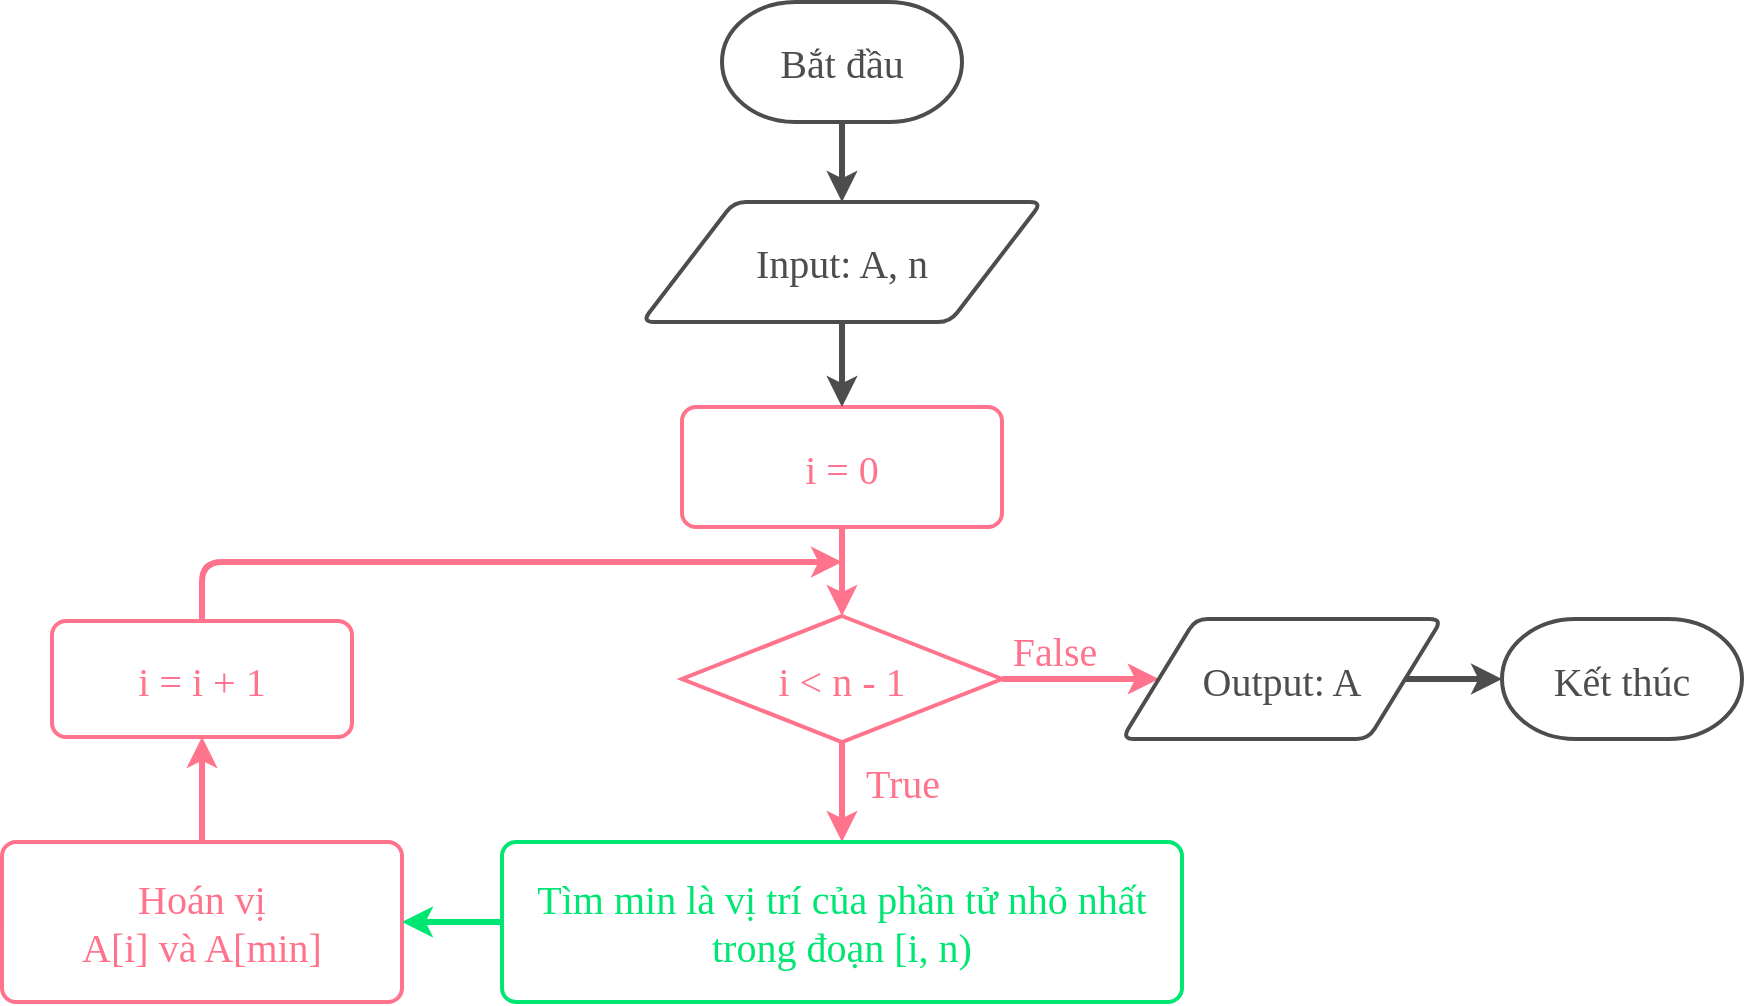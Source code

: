<mxfile version="24.7.5" pages="8">
  <diagram name="selection sort flowchart" id="GPRWNofgy8FLtJxIam--">
    <mxGraphModel dx="1864" dy="758" grid="1" gridSize="10" guides="1" tooltips="1" connect="1" arrows="1" fold="1" page="1" pageScale="1" pageWidth="827" pageHeight="1169" math="0" shadow="0">
      <root>
        <mxCell id="FcQ-IKqGeZoEcgifagWt-0" />
        <mxCell id="FcQ-IKqGeZoEcgifagWt-1" parent="FcQ-IKqGeZoEcgifagWt-0" />
        <mxCell id="FcQ-IKqGeZoEcgifagWt-2" value="Bắt đầu" style="strokeWidth=2;html=1;shape=mxgraph.flowchart.terminator;whiteSpace=wrap;fontSize=20;fontFamily=consolas;strokeColor=#4D4D4D;fontColor=#4D4D4D;fillColor=none;" parent="FcQ-IKqGeZoEcgifagWt-1" vertex="1">
          <mxGeometry x="280" y="250" width="120" height="60" as="geometry" />
        </mxCell>
        <mxCell id="FcQ-IKqGeZoEcgifagWt-3" value="Input: A, n" style="shape=parallelogram;html=1;strokeWidth=2;perimeter=parallelogramPerimeter;whiteSpace=wrap;rounded=1;arcSize=12;size=0.23;fontSize=20;fontFamily=consolas;strokeColor=#4D4D4D;fillColor=none;gradientColor=#ffd966;fontColor=#4D4D4D;" parent="FcQ-IKqGeZoEcgifagWt-1" vertex="1">
          <mxGeometry x="240" y="350" width="200" height="60" as="geometry" />
        </mxCell>
        <mxCell id="FcQ-IKqGeZoEcgifagWt-4" value="i = 0" style="rounded=1;whiteSpace=wrap;html=1;absoluteArcSize=1;arcSize=14;strokeWidth=2;fontFamily=consolas;fontSize=20;strokeColor=#FF748C;fontColor=#FF748C;fillColor=none;" parent="FcQ-IKqGeZoEcgifagWt-1" vertex="1">
          <mxGeometry x="260" y="452.5" width="160" height="60" as="geometry" />
        </mxCell>
        <mxCell id="FcQ-IKqGeZoEcgifagWt-5" value="" style="endArrow=classic;html=1;fontFamily=consolas;fontSize=20;strokeWidth=3;fillColor=#a20025;strokeColor=#4D4D4D;exitX=0.5;exitY=1;exitDx=0;exitDy=0;exitPerimeter=0;entryX=0.5;entryY=0;entryDx=0;entryDy=0;fontColor=#4D4D4D;" parent="FcQ-IKqGeZoEcgifagWt-1" source="FcQ-IKqGeZoEcgifagWt-2" target="FcQ-IKqGeZoEcgifagWt-3" edge="1">
          <mxGeometry width="50" height="50" relative="1" as="geometry">
            <mxPoint x="560" y="590" as="sourcePoint" />
            <mxPoint x="330" y="290" as="targetPoint" />
          </mxGeometry>
        </mxCell>
        <mxCell id="FcQ-IKqGeZoEcgifagWt-6" value="" style="endArrow=classic;html=1;fontFamily=consolas;fontSize=20;strokeWidth=3;fillColor=#a20025;strokeColor=#4D4D4D;exitX=0.5;exitY=1;exitDx=0;exitDy=0;entryX=0.5;entryY=0;entryDx=0;entryDy=0;fontColor=#4D4D4D;" parent="FcQ-IKqGeZoEcgifagWt-1" source="FcQ-IKqGeZoEcgifagWt-3" target="FcQ-IKqGeZoEcgifagWt-4" edge="1">
          <mxGeometry width="50" height="50" relative="1" as="geometry">
            <mxPoint x="550" y="400" as="sourcePoint" />
            <mxPoint x="550" y="460" as="targetPoint" />
          </mxGeometry>
        </mxCell>
        <mxCell id="FcQ-IKqGeZoEcgifagWt-9" value="i &amp;lt; n - 1" style="strokeWidth=2;html=1;shape=mxgraph.flowchart.decision;whiteSpace=wrap;fontFamily=consolas;fontSize=20;strokeColor=#FF748C;fontColor=#FF748C;fillColor=none;" parent="FcQ-IKqGeZoEcgifagWt-1" vertex="1">
          <mxGeometry x="260" y="557" width="160" height="63" as="geometry" />
        </mxCell>
        <mxCell id="FcQ-IKqGeZoEcgifagWt-10" value="" style="endArrow=classic;html=1;fontFamily=consolas;fontSize=20;strokeWidth=3;fillColor=#a20025;strokeColor=#FF748C;exitX=0.5;exitY=1;exitDx=0;exitDy=0;entryX=0.5;entryY=0;entryDx=0;entryDy=0;entryPerimeter=0;" parent="FcQ-IKqGeZoEcgifagWt-1" source="FcQ-IKqGeZoEcgifagWt-4" target="FcQ-IKqGeZoEcgifagWt-9" edge="1">
          <mxGeometry width="50" height="50" relative="1" as="geometry">
            <mxPoint x="339.5" y="625" as="sourcePoint" />
            <mxPoint x="339.5" y="685" as="targetPoint" />
          </mxGeometry>
        </mxCell>
        <mxCell id="FcQ-IKqGeZoEcgifagWt-13" value="Kết thúc" style="strokeWidth=2;html=1;shape=mxgraph.flowchart.terminator;whiteSpace=wrap;fontSize=20;strokeColor=#4D4D4D;fontColor=#4D4D4D;fillColor=none;fontFamily=consolas;" parent="FcQ-IKqGeZoEcgifagWt-1" vertex="1">
          <mxGeometry x="670" y="558.5" width="120" height="60" as="geometry" />
        </mxCell>
        <mxCell id="FcQ-IKqGeZoEcgifagWt-15" value="i = i + 1" style="rounded=1;whiteSpace=wrap;html=1;absoluteArcSize=1;arcSize=14;strokeWidth=2;fontFamily=consolas;fontSize=20;strokeColor=#FF748C;fontColor=#FF748C;fillColor=none;" parent="FcQ-IKqGeZoEcgifagWt-1" vertex="1">
          <mxGeometry x="-55" y="559.5" width="150" height="58" as="geometry" />
        </mxCell>
        <mxCell id="FcQ-IKqGeZoEcgifagWt-16" value="" style="endArrow=classic;html=1;fontFamily=consolas;fontSize=20;strokeWidth=3;fillColor=#a20025;strokeColor=#FF748C;exitX=0.5;exitY=0;exitDx=0;exitDy=0;" parent="FcQ-IKqGeZoEcgifagWt-1" source="FcQ-IKqGeZoEcgifagWt-15" edge="1">
          <mxGeometry width="50" height="50" relative="1" as="geometry">
            <mxPoint x="125" y="550" as="sourcePoint" />
            <mxPoint x="340" y="530" as="targetPoint" />
            <Array as="points">
              <mxPoint x="20" y="530" />
            </Array>
          </mxGeometry>
        </mxCell>
        <mxCell id="FcQ-IKqGeZoEcgifagWt-18" value="" style="endArrow=classic;html=1;fontFamily=consolas;fontSize=20;strokeWidth=3;fillColor=#a20025;strokeColor=#FF748C;exitX=0.5;exitY=1;exitDx=0;exitDy=0;entryX=0.5;entryY=0;entryDx=0;entryDy=0;exitPerimeter=0;" parent="FcQ-IKqGeZoEcgifagWt-1" source="FcQ-IKqGeZoEcgifagWt-9" target="9K2SOiTvci6g_OYoI1nr-0" edge="1">
          <mxGeometry width="50" height="50" relative="1" as="geometry">
            <mxPoint x="350" y="510" as="sourcePoint" />
            <mxPoint x="340" y="670" as="targetPoint" />
          </mxGeometry>
        </mxCell>
        <mxCell id="FcQ-IKqGeZoEcgifagWt-19" value="True" style="edgeLabel;html=1;align=center;verticalAlign=middle;resizable=0;points=[];fontFamily=consolas;fontSize=20;fontColor=#FF748C;labelBackgroundColor=none;" parent="FcQ-IKqGeZoEcgifagWt-1" vertex="1" connectable="0">
          <mxGeometry x="370.0" y="640.002" as="geometry" />
        </mxCell>
        <mxCell id="FcQ-IKqGeZoEcgifagWt-20" value="" style="endArrow=classic;html=1;fontFamily=consolas;fontSize=20;strokeWidth=3;fillColor=#a20025;strokeColor=#FF748C;exitX=1;exitY=0.5;exitDx=0;exitDy=0;exitPerimeter=0;entryX=0;entryY=0.5;entryDx=0;entryDy=0;" parent="FcQ-IKqGeZoEcgifagWt-1" source="FcQ-IKqGeZoEcgifagWt-9" target="9K2SOiTvci6g_OYoI1nr-6" edge="1">
          <mxGeometry width="50" height="50" relative="1" as="geometry">
            <mxPoint x="350" y="625" as="sourcePoint" />
            <mxPoint x="720" y="630" as="targetPoint" />
            <Array as="points" />
          </mxGeometry>
        </mxCell>
        <mxCell id="FcQ-IKqGeZoEcgifagWt-21" value="&lt;font style=&quot;font-size: 20px&quot; data-font-src=&quot;https://fonts.google.com/specimen/Roboto&quot;&gt;False&lt;/font&gt;" style="edgeLabel;html=1;align=center;verticalAlign=middle;resizable=0;points=[];fontColor=#FF748C;labelBackgroundColor=none;fontFamily=consolas;" parent="FcQ-IKqGeZoEcgifagWt-20" vertex="1" connectable="0">
          <mxGeometry x="-0.395" y="-1" relative="1" as="geometry">
            <mxPoint x="2" y="-16" as="offset" />
          </mxGeometry>
        </mxCell>
        <mxCell id="9K2SOiTvci6g_OYoI1nr-0" value="Tìm min là vị trí của phần tử nhỏ nhất trong đoạn [i, n)" style="rounded=1;whiteSpace=wrap;html=1;absoluteArcSize=1;arcSize=14;strokeWidth=2;fontFamily=consolas;fontSize=20;strokeColor=#00E673;fontColor=#00E673;fillColor=none;" parent="FcQ-IKqGeZoEcgifagWt-1" vertex="1">
          <mxGeometry x="170" y="670" width="340" height="80" as="geometry" />
        </mxCell>
        <mxCell id="9K2SOiTvci6g_OYoI1nr-2" value="Hoán vị&lt;br&gt;A[i] và A[min]" style="rounded=1;whiteSpace=wrap;html=1;absoluteArcSize=1;arcSize=14;strokeWidth=2;fontFamily=consolas;fontSize=20;strokeColor=#FF748C;fontColor=#FF748C;fillColor=none;" parent="FcQ-IKqGeZoEcgifagWt-1" vertex="1">
          <mxGeometry x="-80" y="670" width="200" height="80" as="geometry" />
        </mxCell>
        <mxCell id="9K2SOiTvci6g_OYoI1nr-3" value="" style="endArrow=classic;html=1;fontFamily=consolas;fontSize=20;strokeWidth=3;fillColor=#a20025;strokeColor=#00E673;entryX=1;entryY=0.5;entryDx=0;entryDy=0;exitX=0;exitY=0.5;exitDx=0;exitDy=0;fontColor=#00E673;" parent="FcQ-IKqGeZoEcgifagWt-1" source="9K2SOiTvci6g_OYoI1nr-0" target="9K2SOiTvci6g_OYoI1nr-2" edge="1">
          <mxGeometry width="50" height="50" relative="1" as="geometry">
            <mxPoint x="120" y="730" as="sourcePoint" />
            <mxPoint x="750" y="710" as="targetPoint" />
          </mxGeometry>
        </mxCell>
        <mxCell id="9K2SOiTvci6g_OYoI1nr-5" value="" style="endArrow=classic;html=1;fontFamily=consolas;fontSize=20;strokeWidth=3;fillColor=#a20025;strokeColor=#FF748C;exitX=0.5;exitY=0;exitDx=0;exitDy=0;entryX=0.5;entryY=1;entryDx=0;entryDy=0;" parent="FcQ-IKqGeZoEcgifagWt-1" source="9K2SOiTvci6g_OYoI1nr-2" target="FcQ-IKqGeZoEcgifagWt-15" edge="1">
          <mxGeometry width="50" height="50" relative="1" as="geometry">
            <mxPoint x="1241.6" y="800" as="sourcePoint" />
            <mxPoint x="750" y="710" as="targetPoint" />
          </mxGeometry>
        </mxCell>
        <mxCell id="9K2SOiTvci6g_OYoI1nr-6" value="Output: &lt;font&gt;A&lt;/font&gt;" style="shape=parallelogram;html=1;strokeWidth=2;perimeter=parallelogramPerimeter;whiteSpace=wrap;rounded=1;arcSize=12;size=0.23;fontSize=20;fontFamily=consolas;strokeColor=#4D4D4D;fillColor=none;gradientColor=#ffd966;fontColor=#4D4D4D;" parent="FcQ-IKqGeZoEcgifagWt-1" vertex="1">
          <mxGeometry x="480" y="558.5" width="160" height="60" as="geometry" />
        </mxCell>
        <mxCell id="9K2SOiTvci6g_OYoI1nr-7" value="" style="endArrow=classic;html=1;fontFamily=consolas;fontSize=20;strokeWidth=3;fillColor=#a20025;strokeColor=#4D4D4D;exitX=1;exitY=0.5;exitDx=0;exitDy=0;entryX=0;entryY=0.5;entryDx=0;entryDy=0;entryPerimeter=0;fontColor=#4D4D4D;" parent="FcQ-IKqGeZoEcgifagWt-1" source="9K2SOiTvci6g_OYoI1nr-6" target="FcQ-IKqGeZoEcgifagWt-13" edge="1">
          <mxGeometry width="50" height="50" relative="1" as="geometry">
            <mxPoint x="380" y="410" as="sourcePoint" />
            <mxPoint x="770" y="590" as="targetPoint" />
          </mxGeometry>
        </mxCell>
      </root>
    </mxGraphModel>
  </diagram>
  <diagram name="selection sort illustration" id="g52jE-6Veig9-7sEu9ij">
    <mxGraphModel dx="988" dy="722" grid="1" gridSize="10" guides="1" tooltips="1" connect="1" arrows="1" fold="1" page="1" pageScale="1" pageWidth="850" pageHeight="1100" math="0" shadow="0">
      <root>
        <mxCell id="NtU4ty9qqIFVhlCbAvxt-0" />
        <mxCell id="NtU4ty9qqIFVhlCbAvxt-1" parent="NtU4ty9qqIFVhlCbAvxt-0" />
        <mxCell id="NtU4ty9qqIFVhlCbAvxt-2" value="" style="rounded=1;whiteSpace=wrap;html=1;strokeWidth=2;fillColor=#FF748C;strokeColor=none;" parent="NtU4ty9qqIFVhlCbAvxt-1" vertex="1">
          <mxGeometry x="640" y="780" width="20" height="70" as="geometry" />
        </mxCell>
        <mxCell id="NtU4ty9qqIFVhlCbAvxt-3" value="" style="rounded=1;whiteSpace=wrap;html=1;strokeWidth=2;fillColor=none;strokeColor=#0099CC;" parent="NtU4ty9qqIFVhlCbAvxt-1" vertex="1">
          <mxGeometry x="700" y="790" width="20" height="60" as="geometry" />
        </mxCell>
        <mxCell id="NtU4ty9qqIFVhlCbAvxt-4" value="" style="rounded=1;whiteSpace=wrap;html=1;strokeWidth=2;fillColor=#00E673;strokeColor=none;fontFamily=Segoe UI Variable Display;fontSize=16;" parent="NtU4ty9qqIFVhlCbAvxt-1" vertex="1">
          <mxGeometry x="730" y="800" width="20" height="50" as="geometry" />
        </mxCell>
        <mxCell id="NtU4ty9qqIFVhlCbAvxt-5" value="" style="edgeStyle=segmentEdgeStyle;endArrow=blockThin;html=1;rounded=1;strokeWidth=3;strokeColor=#00E673;startArrow=blockThin;startFill=1;endFill=1;" parent="NtU4ty9qqIFVhlCbAvxt-1" edge="1">
          <mxGeometry width="50" height="50" relative="1" as="geometry">
            <mxPoint x="740" y="850" as="sourcePoint" />
            <mxPoint x="650" y="850" as="targetPoint" />
            <Array as="points">
              <mxPoint x="740" y="880" />
              <mxPoint x="650" y="880" />
            </Array>
          </mxGeometry>
        </mxCell>
        <mxCell id="NtU4ty9qqIFVhlCbAvxt-6" value="" style="rounded=1;whiteSpace=wrap;html=1;strokeWidth=2;fillColor=none;strokeColor=#FFCC3B;" parent="NtU4ty9qqIFVhlCbAvxt-1" vertex="1">
          <mxGeometry x="610" y="810" width="20" height="40" as="geometry" />
        </mxCell>
        <mxCell id="NtU4ty9qqIFVhlCbAvxt-7" value="" style="rounded=1;whiteSpace=wrap;html=1;strokeWidth=2;fillColor=none;strokeColor=#FFCC3B;" parent="NtU4ty9qqIFVhlCbAvxt-1" vertex="1">
          <mxGeometry x="580" y="820" width="20" height="30" as="geometry" />
        </mxCell>
        <mxCell id="NtU4ty9qqIFVhlCbAvxt-8" value="" style="rounded=1;whiteSpace=wrap;html=1;strokeWidth=2;fillColor=none;strokeColor=#FFCC3B;" parent="NtU4ty9qqIFVhlCbAvxt-1" vertex="1">
          <mxGeometry x="550" y="830" width="20" height="20" as="geometry" />
        </mxCell>
        <mxCell id="NtU4ty9qqIFVhlCbAvxt-9" value="" style="rounded=1;whiteSpace=wrap;html=1;strokeWidth=2;fillColor=none;strokeColor=#0099CC;" parent="NtU4ty9qqIFVhlCbAvxt-1" vertex="1">
          <mxGeometry x="670" y="765" width="20" height="85" as="geometry" />
        </mxCell>
        <mxCell id="NtU4ty9qqIFVhlCbAvxt-10" value="" style="rounded=1;whiteSpace=wrap;html=1;strokeWidth=2;fillColor=none;strokeColor=#0099CC;" parent="NtU4ty9qqIFVhlCbAvxt-1" vertex="1">
          <mxGeometry x="760" y="770" width="20" height="80" as="geometry" />
        </mxCell>
        <mxCell id="NtU4ty9qqIFVhlCbAvxt-11" value="" style="rounded=1;whiteSpace=wrap;html=1;strokeWidth=2;fillColor=none;strokeColor=#0099CC;" parent="NtU4ty9qqIFVhlCbAvxt-1" vertex="1">
          <mxGeometry x="790" y="780" width="20" height="70" as="geometry" />
        </mxCell>
        <mxCell id="NtU4ty9qqIFVhlCbAvxt-12" value="A[min]" style="text;html=1;strokeColor=none;fillColor=none;align=center;verticalAlign=middle;whiteSpace=wrap;rounded=0;fontFamily=consolas;fontSize=16;fontColor=#00E673;" parent="NtU4ty9qqIFVhlCbAvxt-1" vertex="1">
          <mxGeometry x="720" y="765" width="30" height="20" as="geometry" />
        </mxCell>
        <mxCell id="NtU4ty9qqIFVhlCbAvxt-13" value="" style="rounded=1;whiteSpace=wrap;html=1;strokeWidth=2;fillColor=#FF748C;strokeColor=none;" parent="NtU4ty9qqIFVhlCbAvxt-1" vertex="1">
          <mxGeometry x="730" y="915" width="20" height="70" as="geometry" />
        </mxCell>
        <mxCell id="NtU4ty9qqIFVhlCbAvxt-14" value="" style="rounded=1;whiteSpace=wrap;html=1;strokeWidth=2;fillColor=none;strokeColor=#0099CC;" parent="NtU4ty9qqIFVhlCbAvxt-1" vertex="1">
          <mxGeometry x="700" y="925" width="20" height="60" as="geometry" />
        </mxCell>
        <mxCell id="NtU4ty9qqIFVhlCbAvxt-16" value="" style="rounded=1;whiteSpace=wrap;html=1;strokeWidth=2;fillColor=none;strokeColor=#FFCC3B;" parent="NtU4ty9qqIFVhlCbAvxt-1" vertex="1">
          <mxGeometry x="610" y="945" width="20" height="40" as="geometry" />
        </mxCell>
        <mxCell id="NtU4ty9qqIFVhlCbAvxt-17" value="" style="rounded=1;whiteSpace=wrap;html=1;strokeWidth=2;fillColor=none;strokeColor=#FFCC3B;" parent="NtU4ty9qqIFVhlCbAvxt-1" vertex="1">
          <mxGeometry x="580" y="955" width="20" height="30" as="geometry" />
        </mxCell>
        <mxCell id="NtU4ty9qqIFVhlCbAvxt-18" value="" style="rounded=1;whiteSpace=wrap;html=1;strokeWidth=2;fillColor=none;strokeColor=#FFCC3B;" parent="NtU4ty9qqIFVhlCbAvxt-1" vertex="1">
          <mxGeometry x="550" y="965" width="20" height="20" as="geometry" />
        </mxCell>
        <mxCell id="NtU4ty9qqIFVhlCbAvxt-19" value="" style="rounded=1;whiteSpace=wrap;html=1;strokeWidth=2;fillColor=none;strokeColor=#0099CC;" parent="NtU4ty9qqIFVhlCbAvxt-1" vertex="1">
          <mxGeometry x="670" y="900" width="20" height="85" as="geometry" />
        </mxCell>
        <mxCell id="NtU4ty9qqIFVhlCbAvxt-20" value="" style="rounded=1;whiteSpace=wrap;html=1;strokeWidth=2;fillColor=none;strokeColor=#0099CC;" parent="NtU4ty9qqIFVhlCbAvxt-1" vertex="1">
          <mxGeometry x="760" y="905" width="20" height="80" as="geometry" />
        </mxCell>
        <mxCell id="NtU4ty9qqIFVhlCbAvxt-21" value="" style="rounded=1;whiteSpace=wrap;html=1;strokeWidth=2;fillColor=none;strokeColor=#0099CC;" parent="NtU4ty9qqIFVhlCbAvxt-1" vertex="1">
          <mxGeometry x="790" y="915" width="20" height="70" as="geometry" />
        </mxCell>
        <mxCell id="NtU4ty9qqIFVhlCbAvxt-23" value="" style="rounded=1;whiteSpace=wrap;html=1;strokeWidth=2;fillColor=#00E673;strokeColor=none;fontFamily=Segoe UI Variable Display;fontSize=16;" parent="NtU4ty9qqIFVhlCbAvxt-1" vertex="1">
          <mxGeometry x="640" y="935" width="20" height="50" as="geometry" />
        </mxCell>
        <mxCell id="kGoB8uYzbpZjPzcJLsVI-0" value="" style="shape=curlyBracket;whiteSpace=wrap;html=1;rounded=1;strokeColor=#FFCC3B;fillColor=none;rotation=-90;" parent="NtU4ty9qqIFVhlCbAvxt-1" vertex="1">
          <mxGeometry x="593.13" y="941.88" width="20" height="115" as="geometry" />
        </mxCell>
        <mxCell id="kGoB8uYzbpZjPzcJLsVI-1" value="" style="shape=curlyBracket;whiteSpace=wrap;html=1;rounded=1;strokeColor=#0099CC;fillColor=none;rotation=-90;" parent="NtU4ty9qqIFVhlCbAvxt-1" vertex="1">
          <mxGeometry x="731.56" y="920.32" width="20" height="158.12" as="geometry" />
        </mxCell>
        <mxCell id="kGoB8uYzbpZjPzcJLsVI-2" value="&lt;font&gt;already sorted&lt;/font&gt;" style="text;html=1;strokeColor=none;fillColor=none;align=center;verticalAlign=middle;whiteSpace=wrap;rounded=0;fontFamily=Noto Sans;fontSize=16;fontColor=#FFCC3B;fontSource=https%3A%2F%2Ffonts.googleapis.com%2Fcss%3Ffamily%3DNoto%2BSans;" parent="NtU4ty9qqIFVhlCbAvxt-1" vertex="1">
          <mxGeometry x="540" y="1010" width="120" height="20" as="geometry" />
        </mxCell>
        <mxCell id="kGoB8uYzbpZjPzcJLsVI-3" value="&lt;font&gt;not yet sorted&lt;/font&gt;" style="text;html=1;strokeColor=none;fillColor=none;align=center;verticalAlign=middle;whiteSpace=wrap;rounded=0;fontFamily=Noto Sans;fontSize=16;fontColor=#0099CC;fontSource=https%3A%2F%2Ffonts.googleapis.com%2Fcss%3Ffamily%3DNoto%2BSans;" parent="NtU4ty9qqIFVhlCbAvxt-1" vertex="1">
          <mxGeometry x="665" y="1010" width="155" height="20" as="geometry" />
        </mxCell>
        <mxCell id="Jl3CR4uMCAX6ZnKomy1n-0" value="1" style="rounded=1;whiteSpace=wrap;html=1;absoluteArcSize=1;arcSize=30;strokeWidth=2;fontFamily=consolas;fontSize=20;strokeColor=#008FBA;fontColor=#008FBA;fillColor=none;" parent="NtU4ty9qqIFVhlCbAvxt-1" vertex="1">
          <mxGeometry x="80" y="77.5" width="40" height="40" as="geometry" />
        </mxCell>
        <mxCell id="Jl3CR4uMCAX6ZnKomy1n-1" value="0" style="rounded=1;whiteSpace=wrap;html=1;absoluteArcSize=1;arcSize=14;strokeWidth=2;fontFamily=consolas;fontSize=20;strokeColor=none;fontColor=#000000;fillColor=none;" parent="NtU4ty9qqIFVhlCbAvxt-1" vertex="1">
          <mxGeometry x="85.81" y="50" width="28.38" height="27.5" as="geometry" />
        </mxCell>
        <mxCell id="Jl3CR4uMCAX6ZnKomy1n-2" value="7" style="rounded=1;whiteSpace=wrap;html=1;absoluteArcSize=1;arcSize=30;strokeWidth=2;fontFamily=consolas;fontSize=20;strokeColor=#008FBA;fontColor=#008FBA;fillColor=none;" parent="NtU4ty9qqIFVhlCbAvxt-1" vertex="1">
          <mxGeometry x="130" y="77.5" width="40" height="40" as="geometry" />
        </mxCell>
        <mxCell id="Jl3CR4uMCAX6ZnKomy1n-3" value="4" style="rounded=1;whiteSpace=wrap;html=1;absoluteArcSize=1;arcSize=30;strokeWidth=2;fontFamily=consolas;fontSize=20;strokeColor=#008FBA;fontColor=#008FBA;fillColor=none;" parent="NtU4ty9qqIFVhlCbAvxt-1" vertex="1">
          <mxGeometry x="180" y="77.5" width="40" height="40" as="geometry" />
        </mxCell>
        <mxCell id="Jl3CR4uMCAX6ZnKomy1n-4" value="0" style="rounded=1;whiteSpace=wrap;html=1;absoluteArcSize=1;arcSize=30;strokeWidth=2;fontFamily=consolas;fontSize=20;strokeColor=#008FBA;fontColor=#008FBA;fillColor=none;" parent="NtU4ty9qqIFVhlCbAvxt-1" vertex="1">
          <mxGeometry x="230" y="77.5" width="40" height="40" as="geometry" />
        </mxCell>
        <mxCell id="Jl3CR4uMCAX6ZnKomy1n-5" value="9" style="rounded=1;whiteSpace=wrap;html=1;absoluteArcSize=1;arcSize=30;strokeWidth=2;fontFamily=consolas;fontSize=20;strokeColor=#008FBA;fontColor=#008FBA;fillColor=none;" parent="NtU4ty9qqIFVhlCbAvxt-1" vertex="1">
          <mxGeometry x="280" y="77.5" width="40" height="40" as="geometry" />
        </mxCell>
        <mxCell id="Jl3CR4uMCAX6ZnKomy1n-6" value="4" style="rounded=1;whiteSpace=wrap;html=1;absoluteArcSize=1;arcSize=30;strokeWidth=2;fontFamily=consolas;fontSize=20;strokeColor=#008FBA;fontColor=#008FBA;fillColor=none;" parent="NtU4ty9qqIFVhlCbAvxt-1" vertex="1">
          <mxGeometry x="330" y="77.5" width="40" height="40" as="geometry" />
        </mxCell>
        <mxCell id="Jl3CR4uMCAX6ZnKomy1n-7" value="8" style="rounded=1;whiteSpace=wrap;html=1;absoluteArcSize=1;arcSize=30;strokeWidth=2;fontFamily=consolas;fontSize=20;strokeColor=#008FBA;fontColor=#008FBA;fillColor=none;" parent="NtU4ty9qqIFVhlCbAvxt-1" vertex="1">
          <mxGeometry x="379.19" y="77.5" width="40" height="40" as="geometry" />
        </mxCell>
        <mxCell id="Jl3CR4uMCAX6ZnKomy1n-8" value="1" style="rounded=1;whiteSpace=wrap;html=1;absoluteArcSize=1;arcSize=14;strokeWidth=2;fontFamily=consolas;fontSize=20;strokeColor=none;fontColor=#000000;fillColor=none;" parent="NtU4ty9qqIFVhlCbAvxt-1" vertex="1">
          <mxGeometry x="135.81" y="50" width="28.38" height="27.5" as="geometry" />
        </mxCell>
        <mxCell id="Jl3CR4uMCAX6ZnKomy1n-9" value="2" style="rounded=1;whiteSpace=wrap;html=1;absoluteArcSize=1;arcSize=14;strokeWidth=2;fontFamily=consolas;fontSize=20;strokeColor=none;fontColor=#000000;fillColor=none;" parent="NtU4ty9qqIFVhlCbAvxt-1" vertex="1">
          <mxGeometry x="185.81" y="50" width="28.38" height="27.5" as="geometry" />
        </mxCell>
        <mxCell id="Jl3CR4uMCAX6ZnKomy1n-10" value="3" style="rounded=1;whiteSpace=wrap;html=1;absoluteArcSize=1;arcSize=14;strokeWidth=2;fontFamily=consolas;fontSize=20;strokeColor=none;fontColor=#000000;fillColor=none;" parent="NtU4ty9qqIFVhlCbAvxt-1" vertex="1">
          <mxGeometry x="235.81" y="50" width="28.38" height="27.5" as="geometry" />
        </mxCell>
        <mxCell id="Jl3CR4uMCAX6ZnKomy1n-11" value="4" style="rounded=1;whiteSpace=wrap;html=1;absoluteArcSize=1;arcSize=14;strokeWidth=2;fontFamily=consolas;fontSize=20;strokeColor=none;fontColor=#000000;fillColor=none;" parent="NtU4ty9qqIFVhlCbAvxt-1" vertex="1">
          <mxGeometry x="285.81" y="50" width="28.38" height="27.5" as="geometry" />
        </mxCell>
        <mxCell id="Jl3CR4uMCAX6ZnKomy1n-12" value="5" style="rounded=1;whiteSpace=wrap;html=1;absoluteArcSize=1;arcSize=14;strokeWidth=2;fontFamily=consolas;fontSize=20;strokeColor=none;fontColor=#000000;fillColor=none;" parent="NtU4ty9qqIFVhlCbAvxt-1" vertex="1">
          <mxGeometry x="335.81" y="50" width="28.38" height="27.5" as="geometry" />
        </mxCell>
        <mxCell id="Jl3CR4uMCAX6ZnKomy1n-13" value="6" style="rounded=1;whiteSpace=wrap;html=1;absoluteArcSize=1;arcSize=14;strokeWidth=2;fontFamily=consolas;fontSize=20;strokeColor=none;fontColor=#000000;fillColor=none;" parent="NtU4ty9qqIFVhlCbAvxt-1" vertex="1">
          <mxGeometry x="385" y="50" width="28.38" height="27.5" as="geometry" />
        </mxCell>
        <mxCell id="Jl3CR4uMCAX6ZnKomy1n-14" value="8" style="rounded=1;whiteSpace=wrap;html=1;absoluteArcSize=1;arcSize=30;strokeWidth=2;fontFamily=consolas;fontSize=20;strokeColor=#008FBA;fontColor=#008FBA;fillColor=none;" parent="NtU4ty9qqIFVhlCbAvxt-1" vertex="1">
          <mxGeometry x="430" y="77.5" width="40" height="40" as="geometry" />
        </mxCell>
        <mxCell id="Jl3CR4uMCAX6ZnKomy1n-15" value="7" style="rounded=1;whiteSpace=wrap;html=1;absoluteArcSize=1;arcSize=14;strokeWidth=2;fontFamily=consolas;fontSize=20;strokeColor=none;fontColor=#000000;fillColor=none;" parent="NtU4ty9qqIFVhlCbAvxt-1" vertex="1">
          <mxGeometry x="435.81" y="50" width="28.38" height="27.5" as="geometry" />
        </mxCell>
        <mxCell id="Jl3CR4uMCAX6ZnKomy1n-16" value="1" style="rounded=1;whiteSpace=wrap;html=1;absoluteArcSize=1;arcSize=30;strokeWidth=2;fontFamily=consolas;fontSize=20;strokeColor=none;fontColor=#FFFFFF;fillColor=#FF748C;" parent="NtU4ty9qqIFVhlCbAvxt-1" vertex="1">
          <mxGeometry x="80" y="160" width="40" height="40" as="geometry" />
        </mxCell>
        <mxCell id="Jl3CR4uMCAX6ZnKomy1n-17" value="7" style="rounded=1;whiteSpace=wrap;html=1;absoluteArcSize=1;arcSize=30;strokeWidth=2;fontFamily=consolas;fontSize=20;strokeColor=#008FBA;fontColor=#008FBA;fillColor=none;" parent="NtU4ty9qqIFVhlCbAvxt-1" vertex="1">
          <mxGeometry x="130" y="160" width="40" height="40" as="geometry" />
        </mxCell>
        <mxCell id="Jl3CR4uMCAX6ZnKomy1n-18" value="4" style="rounded=1;whiteSpace=wrap;html=1;absoluteArcSize=1;arcSize=30;strokeWidth=2;fontFamily=consolas;fontSize=20;strokeColor=#008FBA;fontColor=#008FBA;fillColor=none;" parent="NtU4ty9qqIFVhlCbAvxt-1" vertex="1">
          <mxGeometry x="180" y="160" width="40" height="40" as="geometry" />
        </mxCell>
        <mxCell id="Jl3CR4uMCAX6ZnKomy1n-19" value="0" style="rounded=1;whiteSpace=wrap;html=1;absoluteArcSize=1;arcSize=30;strokeWidth=2;fontFamily=consolas;fontSize=20;strokeColor=none;fontColor=#FFFFFF;fillColor=#00E673;" parent="NtU4ty9qqIFVhlCbAvxt-1" vertex="1">
          <mxGeometry x="230" y="160" width="40" height="40" as="geometry" />
        </mxCell>
        <mxCell id="Jl3CR4uMCAX6ZnKomy1n-20" value="9" style="rounded=1;whiteSpace=wrap;html=1;absoluteArcSize=1;arcSize=30;strokeWidth=2;fontFamily=consolas;fontSize=20;strokeColor=#008FBA;fontColor=#008FBA;fillColor=none;" parent="NtU4ty9qqIFVhlCbAvxt-1" vertex="1">
          <mxGeometry x="280" y="160" width="40" height="40" as="geometry" />
        </mxCell>
        <mxCell id="Jl3CR4uMCAX6ZnKomy1n-21" value="4" style="rounded=1;whiteSpace=wrap;html=1;absoluteArcSize=1;arcSize=30;strokeWidth=2;fontFamily=consolas;fontSize=20;strokeColor=#008FBA;fontColor=#008FBA;fillColor=none;" parent="NtU4ty9qqIFVhlCbAvxt-1" vertex="1">
          <mxGeometry x="330" y="160" width="40" height="40" as="geometry" />
        </mxCell>
        <mxCell id="Jl3CR4uMCAX6ZnKomy1n-22" value="8" style="rounded=1;whiteSpace=wrap;html=1;absoluteArcSize=1;arcSize=30;strokeWidth=2;fontFamily=consolas;fontSize=20;strokeColor=#008FBA;fontColor=#008FBA;fillColor=none;" parent="NtU4ty9qqIFVhlCbAvxt-1" vertex="1">
          <mxGeometry x="379.19" y="160" width="40" height="40" as="geometry" />
        </mxCell>
        <mxCell id="Jl3CR4uMCAX6ZnKomy1n-23" value="8" style="rounded=1;whiteSpace=wrap;html=1;absoluteArcSize=1;arcSize=30;strokeWidth=2;fontFamily=consolas;fontSize=20;strokeColor=#008FBA;fontColor=#008FBA;fillColor=none;" parent="NtU4ty9qqIFVhlCbAvxt-1" vertex="1">
          <mxGeometry x="430" y="160" width="40" height="40" as="geometry" />
        </mxCell>
        <mxCell id="Jl3CR4uMCAX6ZnKomy1n-24" value="0" style="rounded=1;whiteSpace=wrap;html=1;absoluteArcSize=1;arcSize=30;strokeWidth=2;fontFamily=consolas;fontSize=20;strokeColor=#FFCC3B;fontColor=#FFCC3B;fillColor=none;" parent="NtU4ty9qqIFVhlCbAvxt-1" vertex="1">
          <mxGeometry x="80" y="240" width="40" height="40" as="geometry" />
        </mxCell>
        <mxCell id="Jl3CR4uMCAX6ZnKomy1n-25" value="7" style="rounded=1;whiteSpace=wrap;html=1;absoluteArcSize=1;arcSize=30;strokeWidth=2;fontFamily=consolas;fontSize=20;strokeColor=none;fontColor=#FFFFFF;fillColor=#FF748C;" parent="NtU4ty9qqIFVhlCbAvxt-1" vertex="1">
          <mxGeometry x="130" y="240" width="40" height="40" as="geometry" />
        </mxCell>
        <mxCell id="Jl3CR4uMCAX6ZnKomy1n-26" value="4" style="rounded=1;whiteSpace=wrap;html=1;absoluteArcSize=1;arcSize=30;strokeWidth=2;fontFamily=consolas;fontSize=20;strokeColor=#008FBA;fontColor=#008FBA;fillColor=none;" parent="NtU4ty9qqIFVhlCbAvxt-1" vertex="1">
          <mxGeometry x="180" y="240" width="40" height="40" as="geometry" />
        </mxCell>
        <mxCell id="Jl3CR4uMCAX6ZnKomy1n-27" value="1" style="rounded=1;whiteSpace=wrap;html=1;absoluteArcSize=1;arcSize=30;strokeWidth=2;fontFamily=consolas;fontSize=20;strokeColor=none;fontColor=#FFFFFF;fillColor=#00E673;" parent="NtU4ty9qqIFVhlCbAvxt-1" vertex="1">
          <mxGeometry x="230" y="240" width="40" height="40" as="geometry" />
        </mxCell>
        <mxCell id="Jl3CR4uMCAX6ZnKomy1n-28" value="9" style="rounded=1;whiteSpace=wrap;html=1;absoluteArcSize=1;arcSize=30;strokeWidth=2;fontFamily=consolas;fontSize=20;strokeColor=#008FBA;fontColor=#008FBA;fillColor=none;" parent="NtU4ty9qqIFVhlCbAvxt-1" vertex="1">
          <mxGeometry x="280" y="240" width="40" height="40" as="geometry" />
        </mxCell>
        <mxCell id="Jl3CR4uMCAX6ZnKomy1n-29" value="4" style="rounded=1;whiteSpace=wrap;html=1;absoluteArcSize=1;arcSize=30;strokeWidth=2;fontFamily=consolas;fontSize=20;strokeColor=#008FBA;fontColor=#008FBA;fillColor=none;" parent="NtU4ty9qqIFVhlCbAvxt-1" vertex="1">
          <mxGeometry x="330" y="240" width="40" height="40" as="geometry" />
        </mxCell>
        <mxCell id="Jl3CR4uMCAX6ZnKomy1n-30" value="8" style="rounded=1;whiteSpace=wrap;html=1;absoluteArcSize=1;arcSize=30;strokeWidth=2;fontFamily=consolas;fontSize=20;strokeColor=#008FBA;fontColor=#008FBA;fillColor=none;" parent="NtU4ty9qqIFVhlCbAvxt-1" vertex="1">
          <mxGeometry x="379.19" y="240" width="40" height="40" as="geometry" />
        </mxCell>
        <mxCell id="Jl3CR4uMCAX6ZnKomy1n-31" value="8" style="rounded=1;whiteSpace=wrap;html=1;absoluteArcSize=1;arcSize=30;strokeWidth=2;fontFamily=consolas;fontSize=20;strokeColor=#008FBA;fontColor=#008FBA;fillColor=none;" parent="NtU4ty9qqIFVhlCbAvxt-1" vertex="1">
          <mxGeometry x="430" y="240" width="40" height="40" as="geometry" />
        </mxCell>
        <mxCell id="Jl3CR4uMCAX6ZnKomy1n-32" value="0" style="rounded=1;whiteSpace=wrap;html=1;absoluteArcSize=1;arcSize=30;strokeWidth=2;fontFamily=consolas;fontSize=20;strokeColor=#FFCC3B;fontColor=#FFCC3B;fillColor=none;" parent="NtU4ty9qqIFVhlCbAvxt-1" vertex="1">
          <mxGeometry x="80" y="320" width="40" height="40" as="geometry" />
        </mxCell>
        <mxCell id="Jl3CR4uMCAX6ZnKomy1n-33" value="1" style="rounded=1;whiteSpace=wrap;html=1;absoluteArcSize=1;arcSize=30;strokeWidth=2;fontFamily=consolas;fontSize=20;strokeColor=#FFCC3B;fontColor=#FFCC3B;fillColor=none;" parent="NtU4ty9qqIFVhlCbAvxt-1" vertex="1">
          <mxGeometry x="130" y="320" width="40" height="40" as="geometry" />
        </mxCell>
        <mxCell id="Jl3CR4uMCAX6ZnKomy1n-34" value="4" style="rounded=1;whiteSpace=wrap;html=1;absoluteArcSize=1;arcSize=30;strokeWidth=2;fontFamily=consolas;fontSize=20;strokeColor=none;fontColor=#FFFFFF;fillColor=#FF748C;" parent="NtU4ty9qqIFVhlCbAvxt-1" vertex="1">
          <mxGeometry x="180" y="320" width="40" height="40" as="geometry" />
        </mxCell>
        <mxCell id="Jl3CR4uMCAX6ZnKomy1n-35" value="7" style="rounded=1;whiteSpace=wrap;html=1;absoluteArcSize=1;arcSize=30;strokeWidth=2;fontFamily=consolas;fontSize=20;strokeColor=#008FBA;fontColor=#008FBA;fillColor=none;" parent="NtU4ty9qqIFVhlCbAvxt-1" vertex="1">
          <mxGeometry x="230" y="320" width="40" height="40" as="geometry" />
        </mxCell>
        <mxCell id="Jl3CR4uMCAX6ZnKomy1n-36" value="9" style="rounded=1;whiteSpace=wrap;html=1;absoluteArcSize=1;arcSize=30;strokeWidth=2;fontFamily=consolas;fontSize=20;strokeColor=#008FBA;fontColor=#008FBA;fillColor=none;" parent="NtU4ty9qqIFVhlCbAvxt-1" vertex="1">
          <mxGeometry x="280" y="320" width="40" height="40" as="geometry" />
        </mxCell>
        <mxCell id="Jl3CR4uMCAX6ZnKomy1n-37" value="4" style="rounded=1;whiteSpace=wrap;html=1;absoluteArcSize=1;arcSize=30;strokeWidth=2;fontFamily=consolas;fontSize=20;strokeColor=#008FBA;fontColor=#008FBA;fillColor=none;" parent="NtU4ty9qqIFVhlCbAvxt-1" vertex="1">
          <mxGeometry x="330" y="320" width="40" height="40" as="geometry" />
        </mxCell>
        <mxCell id="Jl3CR4uMCAX6ZnKomy1n-38" value="8" style="rounded=1;whiteSpace=wrap;html=1;absoluteArcSize=1;arcSize=30;strokeWidth=2;fontFamily=consolas;fontSize=20;strokeColor=#008FBA;fontColor=#008FBA;fillColor=none;" parent="NtU4ty9qqIFVhlCbAvxt-1" vertex="1">
          <mxGeometry x="379.19" y="320" width="40" height="40" as="geometry" />
        </mxCell>
        <mxCell id="Jl3CR4uMCAX6ZnKomy1n-39" value="8" style="rounded=1;whiteSpace=wrap;html=1;absoluteArcSize=1;arcSize=30;strokeWidth=2;fontFamily=consolas;fontSize=20;strokeColor=#008FBA;fontColor=#008FBA;fillColor=none;" parent="NtU4ty9qqIFVhlCbAvxt-1" vertex="1">
          <mxGeometry x="430" y="320" width="40" height="40" as="geometry" />
        </mxCell>
        <mxCell id="Jl3CR4uMCAX6ZnKomy1n-40" value="i = 0" style="rounded=1;whiteSpace=wrap;html=1;absoluteArcSize=1;arcSize=14;strokeWidth=2;fontFamily=consolas;fontSize=20;strokeColor=none;fontColor=#000000;fillColor=none;" parent="NtU4ty9qqIFVhlCbAvxt-1" vertex="1">
          <mxGeometry x="10" y="166.25" width="60" height="27.5" as="geometry" />
        </mxCell>
        <mxCell id="Jl3CR4uMCAX6ZnKomy1n-41" value="i = 1" style="rounded=1;whiteSpace=wrap;html=1;absoluteArcSize=1;arcSize=14;strokeWidth=2;fontFamily=consolas;fontSize=20;strokeColor=none;fontColor=#000000;fillColor=none;" parent="NtU4ty9qqIFVhlCbAvxt-1" vertex="1">
          <mxGeometry x="10" y="246.25" width="60" height="27.5" as="geometry" />
        </mxCell>
        <mxCell id="Jl3CR4uMCAX6ZnKomy1n-42" value="i = 2" style="rounded=1;whiteSpace=wrap;html=1;absoluteArcSize=1;arcSize=14;strokeWidth=2;fontFamily=consolas;fontSize=20;strokeColor=none;fontColor=#000000;fillColor=none;" parent="NtU4ty9qqIFVhlCbAvxt-1" vertex="1">
          <mxGeometry x="10" y="326.25" width="60" height="27.5" as="geometry" />
        </mxCell>
        <mxCell id="Jl3CR4uMCAX6ZnKomy1n-43" value="0" style="rounded=1;whiteSpace=wrap;html=1;absoluteArcSize=1;arcSize=30;strokeWidth=2;fontFamily=consolas;fontSize=20;strokeColor=#FFCC3B;fontColor=#FFCC3B;fillColor=none;" parent="NtU4ty9qqIFVhlCbAvxt-1" vertex="1">
          <mxGeometry x="80" y="399" width="40" height="40" as="geometry" />
        </mxCell>
        <mxCell id="Jl3CR4uMCAX6ZnKomy1n-45" value="1" style="rounded=1;whiteSpace=wrap;html=1;absoluteArcSize=1;arcSize=30;strokeWidth=2;fontFamily=consolas;fontSize=20;strokeColor=#FFCC3B;fontColor=#FFCC3B;fillColor=none;" parent="NtU4ty9qqIFVhlCbAvxt-1" vertex="1">
          <mxGeometry x="130" y="399" width="40" height="40" as="geometry" />
        </mxCell>
        <mxCell id="Jl3CR4uMCAX6ZnKomy1n-46" value="4" style="rounded=1;whiteSpace=wrap;html=1;absoluteArcSize=1;arcSize=30;strokeWidth=2;fontFamily=consolas;fontSize=20;strokeColor=#FFCC3B;fontColor=#FFCC3B;fillColor=none;" parent="NtU4ty9qqIFVhlCbAvxt-1" vertex="1">
          <mxGeometry x="180" y="399" width="40" height="40" as="geometry" />
        </mxCell>
        <mxCell id="Jl3CR4uMCAX6ZnKomy1n-47" value="7" style="rounded=1;whiteSpace=wrap;html=1;absoluteArcSize=1;arcSize=30;strokeWidth=2;fontFamily=consolas;fontSize=20;strokeColor=none;fontColor=#FFFFFF;fillColor=#FF748C;" parent="NtU4ty9qqIFVhlCbAvxt-1" vertex="1">
          <mxGeometry x="230" y="399" width="40" height="40" as="geometry" />
        </mxCell>
        <mxCell id="Jl3CR4uMCAX6ZnKomy1n-48" value="9" style="rounded=1;whiteSpace=wrap;html=1;absoluteArcSize=1;arcSize=30;strokeWidth=2;fontFamily=consolas;fontSize=20;strokeColor=#008FBA;fontColor=#008FBA;fillColor=none;" parent="NtU4ty9qqIFVhlCbAvxt-1" vertex="1">
          <mxGeometry x="280" y="399" width="40" height="40" as="geometry" />
        </mxCell>
        <mxCell id="Jl3CR4uMCAX6ZnKomy1n-49" value="4" style="rounded=1;whiteSpace=wrap;html=1;absoluteArcSize=1;arcSize=30;strokeWidth=2;fontFamily=consolas;fontSize=20;strokeColor=none;fontColor=#FFFFFF;fillColor=#00E673;" parent="NtU4ty9qqIFVhlCbAvxt-1" vertex="1">
          <mxGeometry x="330" y="399" width="40" height="40" as="geometry" />
        </mxCell>
        <mxCell id="Jl3CR4uMCAX6ZnKomy1n-50" value="8" style="rounded=1;whiteSpace=wrap;html=1;absoluteArcSize=1;arcSize=30;strokeWidth=2;fontFamily=consolas;fontSize=20;strokeColor=#008FBA;fontColor=#008FBA;fillColor=none;" parent="NtU4ty9qqIFVhlCbAvxt-1" vertex="1">
          <mxGeometry x="379.19" y="399" width="40" height="40" as="geometry" />
        </mxCell>
        <mxCell id="Jl3CR4uMCAX6ZnKomy1n-57" value="8" style="rounded=1;whiteSpace=wrap;html=1;absoluteArcSize=1;arcSize=30;strokeWidth=2;fontFamily=consolas;fontSize=20;strokeColor=#008FBA;fontColor=#008FBA;fillColor=none;" parent="NtU4ty9qqIFVhlCbAvxt-1" vertex="1">
          <mxGeometry x="430" y="399" width="40" height="40" as="geometry" />
        </mxCell>
        <mxCell id="Jl3CR4uMCAX6ZnKomy1n-59" value="0" style="rounded=1;whiteSpace=wrap;html=1;absoluteArcSize=1;arcSize=30;strokeWidth=2;fontFamily=consolas;fontSize=20;strokeColor=#FFCC3B;fontColor=#FFCC3B;fillColor=none;" parent="NtU4ty9qqIFVhlCbAvxt-1" vertex="1">
          <mxGeometry x="80" y="481.5" width="40" height="40" as="geometry" />
        </mxCell>
        <mxCell id="Jl3CR4uMCAX6ZnKomy1n-60" value="1" style="rounded=1;whiteSpace=wrap;html=1;absoluteArcSize=1;arcSize=30;strokeWidth=2;fontFamily=consolas;fontSize=20;strokeColor=#FFCC3B;fontColor=#FFCC3B;fillColor=none;" parent="NtU4ty9qqIFVhlCbAvxt-1" vertex="1">
          <mxGeometry x="130" y="481.5" width="40" height="40" as="geometry" />
        </mxCell>
        <mxCell id="Jl3CR4uMCAX6ZnKomy1n-61" value="4" style="rounded=1;whiteSpace=wrap;html=1;absoluteArcSize=1;arcSize=30;strokeWidth=2;fontFamily=consolas;fontSize=20;strokeColor=#FFCC3B;fontColor=#FFCC3B;fillColor=none;" parent="NtU4ty9qqIFVhlCbAvxt-1" vertex="1">
          <mxGeometry x="180" y="481.5" width="40" height="40" as="geometry" />
        </mxCell>
        <mxCell id="Jl3CR4uMCAX6ZnKomy1n-62" value="4" style="rounded=1;whiteSpace=wrap;html=1;absoluteArcSize=1;arcSize=30;strokeWidth=2;fontFamily=consolas;fontSize=20;strokeColor=#FFCC3B;fontColor=#FFCC3B;fillColor=none;" parent="NtU4ty9qqIFVhlCbAvxt-1" vertex="1">
          <mxGeometry x="230" y="481.5" width="40" height="40" as="geometry" />
        </mxCell>
        <mxCell id="Jl3CR4uMCAX6ZnKomy1n-63" value="9" style="rounded=1;whiteSpace=wrap;html=1;absoluteArcSize=1;arcSize=30;strokeWidth=2;fontFamily=consolas;fontSize=20;strokeColor=none;fontColor=#FFFFFF;fillColor=#FF748C;" parent="NtU4ty9qqIFVhlCbAvxt-1" vertex="1">
          <mxGeometry x="280" y="481.5" width="40" height="40" as="geometry" />
        </mxCell>
        <mxCell id="Jl3CR4uMCAX6ZnKomy1n-64" value="7" style="rounded=1;whiteSpace=wrap;html=1;absoluteArcSize=1;arcSize=30;strokeWidth=2;fontFamily=consolas;fontSize=20;strokeColor=none;fontColor=#FFFFFF;fillColor=#00E673;" parent="NtU4ty9qqIFVhlCbAvxt-1" vertex="1">
          <mxGeometry x="330" y="481.5" width="40" height="40" as="geometry" />
        </mxCell>
        <mxCell id="Jl3CR4uMCAX6ZnKomy1n-65" value="8" style="rounded=1;whiteSpace=wrap;html=1;absoluteArcSize=1;arcSize=30;strokeWidth=2;fontFamily=consolas;fontSize=20;strokeColor=#008FBA;fontColor=#008FBA;fillColor=none;" parent="NtU4ty9qqIFVhlCbAvxt-1" vertex="1">
          <mxGeometry x="379.19" y="481.5" width="40" height="40" as="geometry" />
        </mxCell>
        <mxCell id="Jl3CR4uMCAX6ZnKomy1n-66" value="8" style="rounded=1;whiteSpace=wrap;html=1;absoluteArcSize=1;arcSize=30;strokeWidth=2;fontFamily=consolas;fontSize=20;strokeColor=#008FBA;fontColor=#008FBA;fillColor=none;" parent="NtU4ty9qqIFVhlCbAvxt-1" vertex="1">
          <mxGeometry x="430" y="481.5" width="40" height="40" as="geometry" />
        </mxCell>
        <mxCell id="Jl3CR4uMCAX6ZnKomy1n-67" value="0" style="rounded=1;whiteSpace=wrap;html=1;absoluteArcSize=1;arcSize=30;strokeWidth=2;fontFamily=consolas;fontSize=20;strokeColor=#FFCC3B;fontColor=#FFCC3B;fillColor=none;" parent="NtU4ty9qqIFVhlCbAvxt-1" vertex="1">
          <mxGeometry x="80" y="561.5" width="40" height="40" as="geometry" />
        </mxCell>
        <mxCell id="Jl3CR4uMCAX6ZnKomy1n-68" value="1" style="rounded=1;whiteSpace=wrap;html=1;absoluteArcSize=1;arcSize=30;strokeWidth=2;fontFamily=consolas;fontSize=20;strokeColor=#FFCC3B;fontColor=#FFCC3B;fillColor=none;" parent="NtU4ty9qqIFVhlCbAvxt-1" vertex="1">
          <mxGeometry x="130" y="561.5" width="40" height="40" as="geometry" />
        </mxCell>
        <mxCell id="Jl3CR4uMCAX6ZnKomy1n-69" value="4" style="rounded=1;whiteSpace=wrap;html=1;absoluteArcSize=1;arcSize=30;strokeWidth=2;fontFamily=consolas;fontSize=20;strokeColor=#FFCC3B;fontColor=#FFCC3B;fillColor=none;" parent="NtU4ty9qqIFVhlCbAvxt-1" vertex="1">
          <mxGeometry x="180" y="561.5" width="40" height="40" as="geometry" />
        </mxCell>
        <mxCell id="Jl3CR4uMCAX6ZnKomy1n-70" value="4" style="rounded=1;whiteSpace=wrap;html=1;absoluteArcSize=1;arcSize=30;strokeWidth=2;fontFamily=consolas;fontSize=20;strokeColor=#FFCC3B;fontColor=#FFCC3B;fillColor=none;" parent="NtU4ty9qqIFVhlCbAvxt-1" vertex="1">
          <mxGeometry x="230" y="561.5" width="40" height="40" as="geometry" />
        </mxCell>
        <mxCell id="Jl3CR4uMCAX6ZnKomy1n-71" value="7" style="rounded=1;whiteSpace=wrap;html=1;absoluteArcSize=1;arcSize=30;strokeWidth=2;fontFamily=consolas;fontSize=20;strokeColor=#FFCC3B;fontColor=#FFCC3B;fillColor=none;" parent="NtU4ty9qqIFVhlCbAvxt-1" vertex="1">
          <mxGeometry x="280" y="561.5" width="40" height="40" as="geometry" />
        </mxCell>
        <mxCell id="Jl3CR4uMCAX6ZnKomy1n-72" value="9" style="rounded=1;whiteSpace=wrap;html=1;absoluteArcSize=1;arcSize=30;strokeWidth=2;fontFamily=consolas;fontSize=20;strokeColor=none;fontColor=#FFFFFF;fillColor=#FF748C;" parent="NtU4ty9qqIFVhlCbAvxt-1" vertex="1">
          <mxGeometry x="330" y="561.5" width="40" height="40" as="geometry" />
        </mxCell>
        <mxCell id="Jl3CR4uMCAX6ZnKomy1n-73" value="8" style="rounded=1;whiteSpace=wrap;html=1;absoluteArcSize=1;arcSize=30;strokeWidth=2;fontFamily=consolas;fontSize=20;strokeColor=none;fontColor=#FFFFFF;fillColor=#00E673;" parent="NtU4ty9qqIFVhlCbAvxt-1" vertex="1">
          <mxGeometry x="379.19" y="561.5" width="40" height="40" as="geometry" />
        </mxCell>
        <mxCell id="Jl3CR4uMCAX6ZnKomy1n-74" value="8" style="rounded=1;whiteSpace=wrap;html=1;absoluteArcSize=1;arcSize=30;strokeWidth=2;fontFamily=consolas;fontSize=20;strokeColor=#008FBA;fontColor=#008FBA;fillColor=none;" parent="NtU4ty9qqIFVhlCbAvxt-1" vertex="1">
          <mxGeometry x="430" y="561.5" width="40" height="40" as="geometry" />
        </mxCell>
        <mxCell id="Jl3CR4uMCAX6ZnKomy1n-75" value="0" style="rounded=1;whiteSpace=wrap;html=1;absoluteArcSize=1;arcSize=30;strokeWidth=2;fontFamily=consolas;fontSize=20;strokeColor=#FFCC3B;fontColor=#FFCC3B;fillColor=none;" parent="NtU4ty9qqIFVhlCbAvxt-1" vertex="1">
          <mxGeometry x="80" y="641.5" width="40" height="40" as="geometry" />
        </mxCell>
        <mxCell id="Jl3CR4uMCAX6ZnKomy1n-76" value="1" style="rounded=1;whiteSpace=wrap;html=1;absoluteArcSize=1;arcSize=30;strokeWidth=2;fontFamily=consolas;fontSize=20;strokeColor=#FFCC3B;fontColor=#FFCC3B;fillColor=none;" parent="NtU4ty9qqIFVhlCbAvxt-1" vertex="1">
          <mxGeometry x="130" y="641.5" width="40" height="40" as="geometry" />
        </mxCell>
        <mxCell id="Jl3CR4uMCAX6ZnKomy1n-77" value="4" style="rounded=1;whiteSpace=wrap;html=1;absoluteArcSize=1;arcSize=30;strokeWidth=2;fontFamily=consolas;fontSize=20;strokeColor=#FFCC3B;fontColor=#FFCC3B;fillColor=none;" parent="NtU4ty9qqIFVhlCbAvxt-1" vertex="1">
          <mxGeometry x="180" y="641.5" width="40" height="40" as="geometry" />
        </mxCell>
        <mxCell id="Jl3CR4uMCAX6ZnKomy1n-78" value="4" style="rounded=1;whiteSpace=wrap;html=1;absoluteArcSize=1;arcSize=30;strokeWidth=2;fontFamily=consolas;fontSize=20;strokeColor=#FFCC3B;fontColor=#FFCC3B;fillColor=none;" parent="NtU4ty9qqIFVhlCbAvxt-1" vertex="1">
          <mxGeometry x="230" y="641.5" width="40" height="40" as="geometry" />
        </mxCell>
        <mxCell id="Jl3CR4uMCAX6ZnKomy1n-79" value="7" style="rounded=1;whiteSpace=wrap;html=1;absoluteArcSize=1;arcSize=30;strokeWidth=2;fontFamily=consolas;fontSize=20;strokeColor=#FFCC3B;fontColor=#FFCC3B;fillColor=none;" parent="NtU4ty9qqIFVhlCbAvxt-1" vertex="1">
          <mxGeometry x="280" y="641.5" width="40" height="40" as="geometry" />
        </mxCell>
        <mxCell id="Jl3CR4uMCAX6ZnKomy1n-80" value="8" style="rounded=1;whiteSpace=wrap;html=1;absoluteArcSize=1;arcSize=30;strokeWidth=2;fontFamily=consolas;fontSize=20;strokeColor=#FFCC3B;fontColor=#FFCC3B;fillColor=none;" parent="NtU4ty9qqIFVhlCbAvxt-1" vertex="1">
          <mxGeometry x="330" y="641.5" width="40" height="40" as="geometry" />
        </mxCell>
        <mxCell id="Jl3CR4uMCAX6ZnKomy1n-81" value="9" style="rounded=1;whiteSpace=wrap;html=1;absoluteArcSize=1;arcSize=30;strokeWidth=2;fontFamily=consolas;fontSize=20;strokeColor=none;fontColor=#FFFFFF;fillColor=#FF748C;" parent="NtU4ty9qqIFVhlCbAvxt-1" vertex="1">
          <mxGeometry x="379.19" y="641.5" width="40" height="40" as="geometry" />
        </mxCell>
        <mxCell id="Jl3CR4uMCAX6ZnKomy1n-82" value="8" style="rounded=1;whiteSpace=wrap;html=1;absoluteArcSize=1;arcSize=30;strokeWidth=2;fontFamily=consolas;fontSize=20;strokeColor=none;fontColor=#FFFFFF;fillColor=#00E673;" parent="NtU4ty9qqIFVhlCbAvxt-1" vertex="1">
          <mxGeometry x="430" y="641.5" width="40" height="40" as="geometry" />
        </mxCell>
        <mxCell id="Jl3CR4uMCAX6ZnKomy1n-83" value="i = 4" style="rounded=1;whiteSpace=wrap;html=1;absoluteArcSize=1;arcSize=14;strokeWidth=2;fontFamily=consolas;fontSize=20;strokeColor=none;fontColor=#000000;fillColor=none;" parent="NtU4ty9qqIFVhlCbAvxt-1" vertex="1">
          <mxGeometry x="10" y="487.75" width="60" height="27.5" as="geometry" />
        </mxCell>
        <mxCell id="Jl3CR4uMCAX6ZnKomy1n-84" value="i = 5" style="rounded=1;whiteSpace=wrap;html=1;absoluteArcSize=1;arcSize=14;strokeWidth=2;fontFamily=consolas;fontSize=20;strokeColor=none;fontColor=#000000;fillColor=none;" parent="NtU4ty9qqIFVhlCbAvxt-1" vertex="1">
          <mxGeometry x="10" y="567.75" width="60" height="27.5" as="geometry" />
        </mxCell>
        <mxCell id="Jl3CR4uMCAX6ZnKomy1n-85" value="i = 6" style="rounded=1;whiteSpace=wrap;html=1;absoluteArcSize=1;arcSize=14;strokeWidth=2;fontFamily=consolas;fontSize=20;strokeColor=none;fontColor=#000000;fillColor=none;" parent="NtU4ty9qqIFVhlCbAvxt-1" vertex="1">
          <mxGeometry x="10" y="647.75" width="60" height="27.5" as="geometry" />
        </mxCell>
        <mxCell id="Jl3CR4uMCAX6ZnKomy1n-86" value="i = 3" style="rounded=1;whiteSpace=wrap;html=1;absoluteArcSize=1;arcSize=14;strokeWidth=2;fontFamily=consolas;fontSize=20;strokeColor=none;fontColor=#000000;fillColor=none;" parent="NtU4ty9qqIFVhlCbAvxt-1" vertex="1">
          <mxGeometry x="10" y="405.25" width="60" height="27.5" as="geometry" />
        </mxCell>
        <mxCell id="Jl3CR4uMCAX6ZnKomy1n-87" value="" style="edgeStyle=segmentEdgeStyle;endArrow=classic;html=1;rounded=1;strokeWidth=3;strokeColor=#00E673;startArrow=classic;startFill=1;arcSize=36;curved=0;entryX=0;entryY=1;entryDx=0;entryDy=0;exitX=0.5;exitY=1;exitDx=0;exitDy=0;" parent="NtU4ty9qqIFVhlCbAvxt-1" source="Jl3CR4uMCAX6ZnKomy1n-19" edge="1">
          <mxGeometry width="50" height="50" relative="1" as="geometry">
            <mxPoint x="170" y="200" as="sourcePoint" />
            <mxPoint x="101" y="200" as="targetPoint" />
            <Array as="points">
              <mxPoint x="250" y="220" />
              <mxPoint x="101" y="220" />
            </Array>
          </mxGeometry>
        </mxCell>
        <mxCell id="Jl3CR4uMCAX6ZnKomy1n-88" value="" style="edgeStyle=segmentEdgeStyle;endArrow=classic;html=1;rounded=1;strokeWidth=3;strokeColor=#00E673;startArrow=classic;startFill=1;arcSize=36;curved=0;entryX=0;entryY=1;entryDx=0;entryDy=0;exitX=0.5;exitY=1;exitDx=0;exitDy=0;" parent="NtU4ty9qqIFVhlCbAvxt-1" source="Jl3CR4uMCAX6ZnKomy1n-27" edge="1">
          <mxGeometry width="50" height="50" relative="1" as="geometry">
            <mxPoint x="299" y="280" as="sourcePoint" />
            <mxPoint x="150" y="280" as="targetPoint" />
            <Array as="points">
              <mxPoint x="250" y="300" />
              <mxPoint x="150" y="300" />
            </Array>
          </mxGeometry>
        </mxCell>
        <mxCell id="Jl3CR4uMCAX6ZnKomy1n-89" value="" style="edgeStyle=segmentEdgeStyle;endArrow=classic;html=1;rounded=1;strokeWidth=3;strokeColor=#00E673;startArrow=classic;startFill=1;arcSize=36;curved=0;entryX=0;entryY=1;entryDx=0;entryDy=0;exitX=0.5;exitY=1;exitDx=0;exitDy=0;" parent="NtU4ty9qqIFVhlCbAvxt-1" edge="1">
          <mxGeometry width="50" height="50" relative="1" as="geometry">
            <mxPoint x="350" y="439" as="sourcePoint" />
            <mxPoint x="250" y="439" as="targetPoint" />
            <Array as="points">
              <mxPoint x="350" y="459" />
              <mxPoint x="250" y="459" />
            </Array>
          </mxGeometry>
        </mxCell>
        <mxCell id="Jl3CR4uMCAX6ZnKomy1n-90" value="" style="edgeStyle=segmentEdgeStyle;endArrow=classic;html=1;rounded=1;strokeWidth=3;strokeColor=#00E673;startArrow=classic;startFill=1;arcSize=36;curved=0;entryX=0;entryY=1;entryDx=0;entryDy=0;" parent="NtU4ty9qqIFVhlCbAvxt-1" edge="1">
          <mxGeometry width="50" height="50" relative="1" as="geometry">
            <mxPoint x="350" y="521.5" as="sourcePoint" />
            <mxPoint x="300" y="521.5" as="targetPoint" />
            <Array as="points">
              <mxPoint x="350" y="521.5" />
              <mxPoint x="350" y="541.5" />
              <mxPoint x="300" y="541.5" />
            </Array>
          </mxGeometry>
        </mxCell>
        <mxCell id="Jl3CR4uMCAX6ZnKomy1n-91" value="" style="edgeStyle=segmentEdgeStyle;endArrow=classic;html=1;rounded=1;strokeWidth=3;strokeColor=#00E673;startArrow=classic;startFill=1;arcSize=36;curved=0;entryX=0;entryY=1;entryDx=0;entryDy=0;" parent="NtU4ty9qqIFVhlCbAvxt-1" edge="1">
          <mxGeometry width="50" height="50" relative="1" as="geometry">
            <mxPoint x="400" y="601.5" as="sourcePoint" />
            <mxPoint x="350" y="601.5" as="targetPoint" />
            <Array as="points">
              <mxPoint x="400" y="601.5" />
              <mxPoint x="400" y="621.5" />
              <mxPoint x="350" y="621.5" />
            </Array>
          </mxGeometry>
        </mxCell>
        <mxCell id="Jl3CR4uMCAX6ZnKomy1n-92" value="" style="edgeStyle=segmentEdgeStyle;endArrow=classic;html=1;rounded=1;strokeWidth=3;strokeColor=#00E673;startArrow=classic;startFill=1;arcSize=36;curved=0;entryX=0;entryY=1;entryDx=0;entryDy=0;" parent="NtU4ty9qqIFVhlCbAvxt-1" edge="1">
          <mxGeometry width="50" height="50" relative="1" as="geometry">
            <mxPoint x="450" y="681.5" as="sourcePoint" />
            <mxPoint x="400" y="681.5" as="targetPoint" />
            <Array as="points">
              <mxPoint x="450" y="681.5" />
              <mxPoint x="450" y="701.5" />
              <mxPoint x="400" y="701.5" />
            </Array>
          </mxGeometry>
        </mxCell>
        <mxCell id="x11Js377dFneaeidk9qi-0" value="A[i]" style="text;html=1;strokeColor=none;fillColor=none;align=center;verticalAlign=middle;whiteSpace=wrap;rounded=0;fontFamily=consolas;fontSize=16;fontColor=#FF748C;" parent="NtU4ty9qqIFVhlCbAvxt-1" vertex="1">
          <mxGeometry x="635" y="760" width="30" height="20" as="geometry" />
        </mxCell>
      </root>
    </mxGraphModel>
  </diagram>
  <diagram name="insertion sort flowchart" id="SwUpyHYfD81hnFc9gRrH">
    <mxGraphModel dx="2047" dy="892" grid="1" gridSize="10" guides="1" tooltips="1" connect="1" arrows="1" fold="1" page="1" pageScale="1" pageWidth="827" pageHeight="1169" math="0" shadow="0">
      <root>
        <mxCell id="n8hGxBmvuxmy6V2A315W-0" />
        <mxCell id="n8hGxBmvuxmy6V2A315W-1" parent="n8hGxBmvuxmy6V2A315W-0" />
        <mxCell id="n8hGxBmvuxmy6V2A315W-2" value="Bắt đầu" style="strokeWidth=2;html=1;shape=mxgraph.flowchart.terminator;whiteSpace=wrap;fontSize=20;fontFamily=consolas;strokeColor=#4D4D4D;fontColor=#4D4D4D;fillColor=none;" parent="n8hGxBmvuxmy6V2A315W-1" vertex="1">
          <mxGeometry x="280" y="250" width="120" height="60" as="geometry" />
        </mxCell>
        <mxCell id="n8hGxBmvuxmy6V2A315W-3" value="Input: A, n" style="shape=parallelogram;html=1;strokeWidth=2;perimeter=parallelogramPerimeter;whiteSpace=wrap;rounded=1;arcSize=12;size=0.23;fontSize=20;fontFamily=consolas;strokeColor=#4D4D4D;fillColor=none;gradientColor=#ffd966;fontColor=#4D4D4D;" parent="n8hGxBmvuxmy6V2A315W-1" vertex="1">
          <mxGeometry x="230" y="350" width="220" height="60" as="geometry" />
        </mxCell>
        <mxCell id="n8hGxBmvuxmy6V2A315W-4" value="i = 1" style="rounded=1;whiteSpace=wrap;html=1;absoluteArcSize=1;arcSize=14;strokeWidth=2;fontFamily=consolas;fontSize=20;strokeColor=#FF748C;fontColor=#FF748C;fillColor=none;" parent="n8hGxBmvuxmy6V2A315W-1" vertex="1">
          <mxGeometry x="260" y="452.5" width="160" height="60" as="geometry" />
        </mxCell>
        <mxCell id="n8hGxBmvuxmy6V2A315W-5" value="" style="endArrow=classic;html=1;fontFamily=consolas;fontSize=20;strokeWidth=3;fillColor=#a20025;strokeColor=#4D4D4D;exitX=0.5;exitY=1;exitDx=0;exitDy=0;exitPerimeter=0;entryX=0.5;entryY=0;entryDx=0;entryDy=0;fontColor=#4D4D4D;" parent="n8hGxBmvuxmy6V2A315W-1" source="n8hGxBmvuxmy6V2A315W-2" target="n8hGxBmvuxmy6V2A315W-3" edge="1">
          <mxGeometry width="50" height="50" relative="1" as="geometry">
            <mxPoint x="560" y="590" as="sourcePoint" />
            <mxPoint x="330" y="290" as="targetPoint" />
          </mxGeometry>
        </mxCell>
        <mxCell id="n8hGxBmvuxmy6V2A315W-6" value="" style="endArrow=classic;html=1;fontFamily=consolas;fontSize=20;strokeWidth=3;fillColor=#a20025;strokeColor=#4D4D4D;exitX=0.5;exitY=1;exitDx=0;exitDy=0;entryX=0.5;entryY=0;entryDx=0;entryDy=0;fontColor=#4D4D4D;" parent="n8hGxBmvuxmy6V2A315W-1" source="n8hGxBmvuxmy6V2A315W-3" target="n8hGxBmvuxmy6V2A315W-4" edge="1">
          <mxGeometry width="50" height="50" relative="1" as="geometry">
            <mxPoint x="550" y="400" as="sourcePoint" />
            <mxPoint x="550" y="460" as="targetPoint" />
          </mxGeometry>
        </mxCell>
        <mxCell id="n8hGxBmvuxmy6V2A315W-7" value="i &amp;lt; n" style="strokeWidth=2;html=1;shape=mxgraph.flowchart.decision;whiteSpace=wrap;fontFamily=consolas;fontSize=20;strokeColor=#FF748C;fontColor=#FF748C;fillColor=none;" parent="n8hGxBmvuxmy6V2A315W-1" vertex="1">
          <mxGeometry x="260" y="557" width="160" height="63" as="geometry" />
        </mxCell>
        <mxCell id="n8hGxBmvuxmy6V2A315W-8" value="" style="endArrow=classic;html=1;fontFamily=consolas;fontSize=20;strokeWidth=3;fillColor=#a20025;strokeColor=#FF748C;exitX=0.5;exitY=1;exitDx=0;exitDy=0;entryX=0.5;entryY=0;entryDx=0;entryDy=0;entryPerimeter=0;" parent="n8hGxBmvuxmy6V2A315W-1" source="n8hGxBmvuxmy6V2A315W-4" target="n8hGxBmvuxmy6V2A315W-7" edge="1">
          <mxGeometry width="50" height="50" relative="1" as="geometry">
            <mxPoint x="339.5" y="625" as="sourcePoint" />
            <mxPoint x="339.5" y="685" as="targetPoint" />
          </mxGeometry>
        </mxCell>
        <mxCell id="n8hGxBmvuxmy6V2A315W-9" value="Kết thúc" style="strokeWidth=2;html=1;shape=mxgraph.flowchart.terminator;whiteSpace=wrap;fontSize=20;strokeColor=#4D4D4D;fontColor=#4D4D4D;fillColor=none;fontFamily=consolas;" parent="n8hGxBmvuxmy6V2A315W-1" vertex="1">
          <mxGeometry x="680" y="558.5" width="120" height="60" as="geometry" />
        </mxCell>
        <mxCell id="n8hGxBmvuxmy6V2A315W-10" value="i = i + 1" style="rounded=1;whiteSpace=wrap;html=1;absoluteArcSize=1;arcSize=14;strokeWidth=2;fontFamily=consolas;fontSize=20;strokeColor=#FF748C;fontColor=#FF748C;fillColor=none;" parent="n8hGxBmvuxmy6V2A315W-1" vertex="1">
          <mxGeometry x="-100" y="670" width="150" height="58" as="geometry" />
        </mxCell>
        <mxCell id="n8hGxBmvuxmy6V2A315W-11" value="" style="endArrow=classic;html=1;fontFamily=consolas;fontSize=20;strokeWidth=3;fillColor=#a20025;strokeColor=#FF748C;exitX=0.5;exitY=0;exitDx=0;exitDy=0;" parent="n8hGxBmvuxmy6V2A315W-1" source="n8hGxBmvuxmy6V2A315W-10" edge="1">
          <mxGeometry width="50" height="50" relative="1" as="geometry">
            <mxPoint x="125" y="550" as="sourcePoint" />
            <mxPoint x="340" y="530" as="targetPoint" />
            <Array as="points">
              <mxPoint x="-25" y="530" />
            </Array>
          </mxGeometry>
        </mxCell>
        <mxCell id="n8hGxBmvuxmy6V2A315W-12" value="" style="endArrow=classic;html=1;fontFamily=consolas;fontSize=20;strokeWidth=3;fillColor=#a20025;strokeColor=#FF748C;exitX=0.5;exitY=1;exitDx=0;exitDy=0;entryX=0.5;entryY=0;entryDx=0;entryDy=0;exitPerimeter=0;" parent="n8hGxBmvuxmy6V2A315W-1" source="n8hGxBmvuxmy6V2A315W-7" target="n8hGxBmvuxmy6V2A315W-24" edge="1">
          <mxGeometry width="50" height="50" relative="1" as="geometry">
            <mxPoint x="350" y="510" as="sourcePoint" />
            <mxPoint x="340" y="670" as="targetPoint" />
          </mxGeometry>
        </mxCell>
        <mxCell id="n8hGxBmvuxmy6V2A315W-13" value="True" style="edgeLabel;html=1;align=center;verticalAlign=middle;resizable=0;points=[];fontFamily=consolas;fontSize=20;fontColor=#FF748C;labelBackgroundColor=none;" parent="n8hGxBmvuxmy6V2A315W-1" vertex="1" connectable="0">
          <mxGeometry x="370.0" y="640.002" as="geometry" />
        </mxCell>
        <mxCell id="n8hGxBmvuxmy6V2A315W-14" value="" style="endArrow=classic;html=1;fontFamily=consolas;fontSize=20;strokeWidth=3;fillColor=#a20025;strokeColor=#FF748C;exitX=1;exitY=0.5;exitDx=0;exitDy=0;exitPerimeter=0;entryX=0;entryY=0.5;entryDx=0;entryDy=0;" parent="n8hGxBmvuxmy6V2A315W-1" source="n8hGxBmvuxmy6V2A315W-7" target="n8hGxBmvuxmy6V2A315W-20" edge="1">
          <mxGeometry width="50" height="50" relative="1" as="geometry">
            <mxPoint x="350" y="625" as="sourcePoint" />
            <mxPoint x="720" y="630" as="targetPoint" />
            <Array as="points" />
          </mxGeometry>
        </mxCell>
        <mxCell id="n8hGxBmvuxmy6V2A315W-15" value="&lt;font style=&quot;font-size: 20px&quot; data-font-src=&quot;https://fonts.google.com/specimen/Roboto&quot;&gt;False&lt;/font&gt;" style="edgeLabel;html=1;align=center;verticalAlign=middle;resizable=0;points=[];fontColor=#FF748C;labelBackgroundColor=none;fontFamily=consolas;" parent="n8hGxBmvuxmy6V2A315W-14" vertex="1" connectable="0">
          <mxGeometry x="-0.395" y="-1" relative="1" as="geometry">
            <mxPoint x="2" y="-16" as="offset" />
          </mxGeometry>
        </mxCell>
        <mxCell id="n8hGxBmvuxmy6V2A315W-17" value="A[j + 1] = t" style="rounded=1;whiteSpace=wrap;html=1;absoluteArcSize=1;arcSize=14;strokeWidth=2;fontFamily=consolas;fontSize=20;strokeColor=#FF748C;fontColor=#FF748C;fillColor=none;" parent="n8hGxBmvuxmy6V2A315W-1" vertex="1">
          <mxGeometry x="-110" y="780" width="170" height="80" as="geometry" />
        </mxCell>
        <mxCell id="n8hGxBmvuxmy6V2A315W-18" value="" style="endArrow=classic;html=1;fontFamily=consolas;fontSize=20;strokeWidth=3;fillColor=#a20025;strokeColor=#FF748C;entryX=0.5;entryY=0;entryDx=0;entryDy=0;exitX=0.5;exitY=1;exitDx=0;exitDy=0;" parent="n8hGxBmvuxmy6V2A315W-1" source="n8hGxBmvuxmy6V2A315W-24" target="n8hGxBmvuxmy6V2A315W-23" edge="1">
          <mxGeometry width="50" height="50" relative="1" as="geometry">
            <mxPoint x="120" y="730" as="sourcePoint" />
            <mxPoint x="750" y="710" as="targetPoint" />
          </mxGeometry>
        </mxCell>
        <mxCell id="n8hGxBmvuxmy6V2A315W-19" value="" style="endArrow=classic;html=1;fontFamily=consolas;fontSize=20;strokeWidth=3;fillColor=#a20025;strokeColor=#FF748C;exitX=0.5;exitY=0;exitDx=0;exitDy=0;entryX=0.5;entryY=1;entryDx=0;entryDy=0;" parent="n8hGxBmvuxmy6V2A315W-1" source="n8hGxBmvuxmy6V2A315W-17" target="n8hGxBmvuxmy6V2A315W-10" edge="1">
          <mxGeometry width="50" height="50" relative="1" as="geometry">
            <mxPoint x="1261.6" y="800" as="sourcePoint" />
            <mxPoint x="770" y="710" as="targetPoint" />
          </mxGeometry>
        </mxCell>
        <mxCell id="n8hGxBmvuxmy6V2A315W-20" value="Output: A" style="shape=parallelogram;html=1;strokeWidth=2;perimeter=parallelogramPerimeter;whiteSpace=wrap;rounded=1;arcSize=12;size=0.23;fontSize=20;fontFamily=consolas;strokeColor=#4D4D4D;fillColor=none;gradientColor=#ffd966;fontColor=#4D4D4D;" parent="n8hGxBmvuxmy6V2A315W-1" vertex="1">
          <mxGeometry x="480" y="558.5" width="170" height="60" as="geometry" />
        </mxCell>
        <mxCell id="n8hGxBmvuxmy6V2A315W-21" value="" style="endArrow=classic;html=1;fontFamily=consolas;fontSize=20;strokeWidth=3;fillColor=#a20025;strokeColor=#4D4D4D;exitX=1;exitY=0.5;exitDx=0;exitDy=0;entryX=0;entryY=0.5;entryDx=0;entryDy=0;entryPerimeter=0;fontColor=#4D4D4D;" parent="n8hGxBmvuxmy6V2A315W-1" source="n8hGxBmvuxmy6V2A315W-20" target="n8hGxBmvuxmy6V2A315W-9" edge="1">
          <mxGeometry width="50" height="50" relative="1" as="geometry">
            <mxPoint x="370" y="410" as="sourcePoint" />
            <mxPoint x="760" y="590" as="targetPoint" />
          </mxGeometry>
        </mxCell>
        <mxCell id="n8hGxBmvuxmy6V2A315W-23" value="Duyệt từ vị trí i - 1 ngược về đầu mảng, cho đến khi gặp A[j] &amp;lt;=&amp;nbsp;t.&lt;br&gt;Ứng với mỗi j: gán A[j + 1] = A[j]" style="rounded=1;whiteSpace=wrap;html=1;absoluteArcSize=1;arcSize=14;strokeWidth=2;fontFamily=consolas;fontSize=20;strokeColor=#00e673;fontColor=#00e673;fillColor=none;" parent="n8hGxBmvuxmy6V2A315W-1" vertex="1">
          <mxGeometry x="140" y="770" width="400" height="100" as="geometry" />
        </mxCell>
        <mxCell id="n8hGxBmvuxmy6V2A315W-24" value="t = A[i]" style="rounded=1;whiteSpace=wrap;html=1;absoluteArcSize=1;arcSize=14;strokeWidth=2;fontFamily=consolas;fontSize=20;strokeColor=#FF748C;fontColor=#FF748C;fillColor=none;" parent="n8hGxBmvuxmy6V2A315W-1" vertex="1">
          <mxGeometry x="260" y="670" width="160" height="58" as="geometry" />
        </mxCell>
        <mxCell id="n8hGxBmvuxmy6V2A315W-25" value="" style="endArrow=classic;html=1;fontFamily=consolas;fontSize=20;strokeWidth=3;fillColor=#a20025;strokeColor=#00E673;entryX=1;entryY=0.5;entryDx=0;entryDy=0;exitX=0;exitY=0.5;exitDx=0;exitDy=0;" parent="n8hGxBmvuxmy6V2A315W-1" source="n8hGxBmvuxmy6V2A315W-23" target="n8hGxBmvuxmy6V2A315W-17" edge="1">
          <mxGeometry width="50" height="50" relative="1" as="geometry">
            <mxPoint x="350" y="738" as="sourcePoint" />
            <mxPoint x="350" y="790" as="targetPoint" />
          </mxGeometry>
        </mxCell>
      </root>
    </mxGraphModel>
  </diagram>
  <diagram name="insertion sort illustration" id="RKlwTDB1rN8mqarC7UOR">
    <mxGraphModel dx="494" dy="361" grid="1" gridSize="10" guides="1" tooltips="1" connect="1" arrows="1" fold="1" page="1" pageScale="1" pageWidth="850" pageHeight="1100" math="0" shadow="0">
      <root>
        <mxCell id="29BRqAdNC4ewfQVRm0Ns-0" />
        <mxCell id="29BRqAdNC4ewfQVRm0Ns-1" parent="29BRqAdNC4ewfQVRm0Ns-0" />
        <mxCell id="29BRqAdNC4ewfQVRm0Ns-9" value="" style="rounded=1;whiteSpace=wrap;html=1;strokeWidth=2;fillColor=#FF748C;strokeColor=none;" parent="29BRqAdNC4ewfQVRm0Ns-1" vertex="1">
          <mxGeometry x="150.31" y="800" width="20" height="55" as="geometry" />
        </mxCell>
        <mxCell id="29BRqAdNC4ewfQVRm0Ns-10" value="" style="rounded=1;whiteSpace=wrap;html=1;strokeWidth=2;fillColor=#FF748C;strokeColor=none;" parent="29BRqAdNC4ewfQVRm0Ns-1" vertex="1">
          <mxGeometry x="210.31" y="780" width="20" height="75" as="geometry" />
        </mxCell>
        <mxCell id="29BRqAdNC4ewfQVRm0Ns-11" value="" style="rounded=1;whiteSpace=wrap;html=1;strokeWidth=2;fillColor=#0099CC;strokeColor=none;fontFamily=Segoe UI Variable Display;fontSize=16;" parent="29BRqAdNC4ewfQVRm0Ns-1" vertex="1">
          <mxGeometry x="240.31" y="805" width="20" height="50" as="geometry" />
        </mxCell>
        <mxCell id="29BRqAdNC4ewfQVRm0Ns-12" value="" style="edgeStyle=segmentEdgeStyle;endArrow=classic;html=1;strokeWidth=3;strokeColor=#0099CC;startArrow=oval;startFill=1;jumpStyle=none;rounded=1;" parent="29BRqAdNC4ewfQVRm0Ns-1" edge="1">
          <mxGeometry width="50" height="50" relative="1" as="geometry">
            <mxPoint x="250.31" y="865" as="sourcePoint" />
            <mxPoint x="140.31" y="855" as="targetPoint" />
            <Array as="points">
              <mxPoint x="250.31" y="885" />
              <mxPoint x="140.31" y="885" />
            </Array>
          </mxGeometry>
        </mxCell>
        <mxCell id="29BRqAdNC4ewfQVRm0Ns-13" value="" style="rounded=1;whiteSpace=wrap;html=1;strokeWidth=2;fillColor=none;strokeColor=#FFCC3B;" parent="29BRqAdNC4ewfQVRm0Ns-1" vertex="1">
          <mxGeometry x="110.31" y="815" width="20" height="40" as="geometry" />
        </mxCell>
        <mxCell id="29BRqAdNC4ewfQVRm0Ns-14" value="" style="rounded=1;whiteSpace=wrap;html=1;strokeWidth=2;fillColor=none;strokeColor=#FFCC3B;" parent="29BRqAdNC4ewfQVRm0Ns-1" vertex="1">
          <mxGeometry x="80.31" y="825" width="20" height="30" as="geometry" />
        </mxCell>
        <mxCell id="29BRqAdNC4ewfQVRm0Ns-15" value="" style="rounded=1;whiteSpace=wrap;html=1;strokeWidth=2;fillColor=none;strokeColor=#FFCC3B;" parent="29BRqAdNC4ewfQVRm0Ns-1" vertex="1">
          <mxGeometry x="50.31" y="835" width="20" height="20" as="geometry" />
        </mxCell>
        <mxCell id="29BRqAdNC4ewfQVRm0Ns-16" value="" style="rounded=1;whiteSpace=wrap;html=1;strokeWidth=2;fillColor=#FF748C;strokeColor=none;" parent="29BRqAdNC4ewfQVRm0Ns-1" vertex="1">
          <mxGeometry x="180.31" y="790" width="20" height="65" as="geometry" />
        </mxCell>
        <mxCell id="29BRqAdNC4ewfQVRm0Ns-20" value="" style="rounded=1;whiteSpace=wrap;html=1;strokeWidth=2;fillColor=#FF748C;strokeColor=none;" parent="29BRqAdNC4ewfQVRm0Ns-1" vertex="1">
          <mxGeometry x="180.31" y="930" width="20" height="60" as="geometry" />
        </mxCell>
        <mxCell id="29BRqAdNC4ewfQVRm0Ns-21" value="" style="rounded=1;whiteSpace=wrap;html=1;strokeWidth=2;fillColor=#FF748C;strokeColor=none;" parent="29BRqAdNC4ewfQVRm0Ns-1" vertex="1">
          <mxGeometry x="240.31" y="910" width="20" height="80" as="geometry" />
        </mxCell>
        <mxCell id="29BRqAdNC4ewfQVRm0Ns-22" value="" style="rounded=1;whiteSpace=wrap;html=1;strokeWidth=2;fillColor=#0099CC;strokeColor=none;fontFamily=Segoe UI Variable Display;fontSize=16;" parent="29BRqAdNC4ewfQVRm0Ns-1" vertex="1">
          <mxGeometry x="145.31" y="940" width="20" height="50" as="geometry" />
        </mxCell>
        <mxCell id="29BRqAdNC4ewfQVRm0Ns-23" value="" style="rounded=1;whiteSpace=wrap;html=1;strokeWidth=2;fillColor=none;strokeColor=#FFCC3B;" parent="29BRqAdNC4ewfQVRm0Ns-1" vertex="1">
          <mxGeometry x="110.31" y="950" width="20" height="40" as="geometry" />
        </mxCell>
        <mxCell id="29BRqAdNC4ewfQVRm0Ns-24" value="" style="rounded=1;whiteSpace=wrap;html=1;strokeWidth=2;fillColor=none;strokeColor=#FFCC3B;" parent="29BRqAdNC4ewfQVRm0Ns-1" vertex="1">
          <mxGeometry x="80.31" y="960" width="20" height="30" as="geometry" />
        </mxCell>
        <mxCell id="29BRqAdNC4ewfQVRm0Ns-25" value="" style="rounded=1;whiteSpace=wrap;html=1;strokeWidth=2;fillColor=none;strokeColor=#FFCC3B;" parent="29BRqAdNC4ewfQVRm0Ns-1" vertex="1">
          <mxGeometry x="50.31" y="970" width="20" height="20" as="geometry" />
        </mxCell>
        <mxCell id="29BRqAdNC4ewfQVRm0Ns-26" value="" style="rounded=1;whiteSpace=wrap;html=1;strokeWidth=2;fillColor=#FF748C;strokeColor=none;" parent="29BRqAdNC4ewfQVRm0Ns-1" vertex="1">
          <mxGeometry x="210.31" y="920" width="20" height="70" as="geometry" />
        </mxCell>
        <mxCell id="GngvHm-kh3zbMgQrtzJC-0" value="&lt;font&gt;A[i]&lt;/font&gt;" style="text;html=1;strokeColor=none;fillColor=none;align=center;verticalAlign=middle;whiteSpace=wrap;rounded=0;fontFamily=consolas;fontSize=16;fontColor=#0099CC;" parent="29BRqAdNC4ewfQVRm0Ns-1" vertex="1">
          <mxGeometry x="235.31" y="785" width="30" height="20" as="geometry" />
        </mxCell>
        <mxCell id="GngvHm-kh3zbMgQrtzJC-1" value="&lt;font&gt;A[i]&lt;/font&gt;" style="text;html=1;strokeColor=none;fillColor=none;align=center;verticalAlign=middle;whiteSpace=wrap;rounded=0;fontFamily=consolas;fontSize=16;fontColor=#0099CC;" parent="29BRqAdNC4ewfQVRm0Ns-1" vertex="1">
          <mxGeometry x="140.31" y="920" width="30" height="20" as="geometry" />
        </mxCell>
        <mxCell id="LSBrQ-6ifYvhVTx15gMZ-0" value="" style="shape=curlyBracket;whiteSpace=wrap;html=1;rounded=1;strokeColor=#FFCC3B;fillColor=none;rotation=-90;" parent="29BRqAdNC4ewfQVRm0Ns-1" vertex="1">
          <mxGeometry x="100" y="940.32" width="20" height="128.12" as="geometry" />
        </mxCell>
        <mxCell id="LSBrQ-6ifYvhVTx15gMZ-1" value="" style="shape=curlyBracket;whiteSpace=wrap;html=1;rounded=1;strokeColor=#0099CC;fillColor=none;rotation=-90;" parent="29BRqAdNC4ewfQVRm0Ns-1" vertex="1">
          <mxGeometry x="240.89" y="926.46" width="20" height="155.85" as="geometry" />
        </mxCell>
        <mxCell id="LSBrQ-6ifYvhVTx15gMZ-2" value="&lt;font&gt;already sorted&lt;/font&gt;" style="text;html=1;strokeColor=none;fillColor=none;align=center;verticalAlign=middle;whiteSpace=wrap;rounded=0;fontFamily=Noto Sans;fontSize=16;fontColor=#FFCC3B;fontSource=https%3A%2F%2Ffonts.googleapis.com%2Fcss%3Ffamily%3DNoto%2BSans;" parent="29BRqAdNC4ewfQVRm0Ns-1" vertex="1">
          <mxGeometry x="50" y="1015" width="120" height="20" as="geometry" />
        </mxCell>
        <mxCell id="LSBrQ-6ifYvhVTx15gMZ-3" value="&lt;font&gt;not yet sorted&lt;/font&gt;" style="text;html=1;strokeColor=none;fillColor=none;align=center;verticalAlign=middle;whiteSpace=wrap;rounded=0;fontFamily=Noto Sans;fontSize=16;fontColor=#0099CC;fontSource=https%3A%2F%2Ffonts.googleapis.com%2Fcss%3Ffamily%3DNoto%2BSans;" parent="29BRqAdNC4ewfQVRm0Ns-1" vertex="1">
          <mxGeometry x="173.39" y="1015" width="155" height="20" as="geometry" />
        </mxCell>
        <mxCell id="jBXZzWzEfcxlmubwpuGg-0" value="1" style="rounded=1;whiteSpace=wrap;html=1;absoluteArcSize=1;arcSize=30;strokeWidth=2;fontFamily=consolas;fontSize=20;strokeColor=#008FBA;fontColor=#008FBA;fillColor=none;" parent="29BRqAdNC4ewfQVRm0Ns-1" vertex="1">
          <mxGeometry x="440" y="37.5" width="40" height="40" as="geometry" />
        </mxCell>
        <mxCell id="jBXZzWzEfcxlmubwpuGg-1" value="0" style="rounded=1;whiteSpace=wrap;html=1;absoluteArcSize=1;arcSize=14;strokeWidth=2;fontFamily=consolas;fontSize=20;strokeColor=none;fontColor=#000000;fillColor=none;" parent="29BRqAdNC4ewfQVRm0Ns-1" vertex="1">
          <mxGeometry x="445.81" y="10" width="28.38" height="27.5" as="geometry" />
        </mxCell>
        <mxCell id="jBXZzWzEfcxlmubwpuGg-2" value="7" style="rounded=1;whiteSpace=wrap;html=1;absoluteArcSize=1;arcSize=30;strokeWidth=2;fontFamily=consolas;fontSize=20;strokeColor=#008FBA;fontColor=#008FBA;fillColor=none;" parent="29BRqAdNC4ewfQVRm0Ns-1" vertex="1">
          <mxGeometry x="490" y="37.5" width="40" height="40" as="geometry" />
        </mxCell>
        <mxCell id="jBXZzWzEfcxlmubwpuGg-3" value="4" style="rounded=1;whiteSpace=wrap;html=1;absoluteArcSize=1;arcSize=30;strokeWidth=2;fontFamily=consolas;fontSize=20;strokeColor=#008FBA;fontColor=#008FBA;fillColor=none;" parent="29BRqAdNC4ewfQVRm0Ns-1" vertex="1">
          <mxGeometry x="540" y="37.5" width="40" height="40" as="geometry" />
        </mxCell>
        <mxCell id="jBXZzWzEfcxlmubwpuGg-4" value="0" style="rounded=1;whiteSpace=wrap;html=1;absoluteArcSize=1;arcSize=30;strokeWidth=2;fontFamily=consolas;fontSize=20;strokeColor=#008FBA;fontColor=#008FBA;fillColor=none;" parent="29BRqAdNC4ewfQVRm0Ns-1" vertex="1">
          <mxGeometry x="590" y="37.5" width="40" height="40" as="geometry" />
        </mxCell>
        <mxCell id="jBXZzWzEfcxlmubwpuGg-5" value="9" style="rounded=1;whiteSpace=wrap;html=1;absoluteArcSize=1;arcSize=30;strokeWidth=2;fontFamily=consolas;fontSize=20;strokeColor=#008FBA;fontColor=#008FBA;fillColor=none;" parent="29BRqAdNC4ewfQVRm0Ns-1" vertex="1">
          <mxGeometry x="640" y="37.5" width="40" height="40" as="geometry" />
        </mxCell>
        <mxCell id="jBXZzWzEfcxlmubwpuGg-6" value="4" style="rounded=1;whiteSpace=wrap;html=1;absoluteArcSize=1;arcSize=30;strokeWidth=2;fontFamily=consolas;fontSize=20;strokeColor=#008FBA;fontColor=#008FBA;fillColor=none;" parent="29BRqAdNC4ewfQVRm0Ns-1" vertex="1">
          <mxGeometry x="690" y="37.5" width="40" height="40" as="geometry" />
        </mxCell>
        <mxCell id="jBXZzWzEfcxlmubwpuGg-7" value="8" style="rounded=1;whiteSpace=wrap;html=1;absoluteArcSize=1;arcSize=30;strokeWidth=2;fontFamily=consolas;fontSize=20;strokeColor=#008FBA;fontColor=#008FBA;fillColor=none;" parent="29BRqAdNC4ewfQVRm0Ns-1" vertex="1">
          <mxGeometry x="739.19" y="37.5" width="40" height="40" as="geometry" />
        </mxCell>
        <mxCell id="jBXZzWzEfcxlmubwpuGg-8" value="1" style="rounded=1;whiteSpace=wrap;html=1;absoluteArcSize=1;arcSize=14;strokeWidth=2;fontFamily=consolas;fontSize=20;strokeColor=none;fontColor=#000000;fillColor=none;" parent="29BRqAdNC4ewfQVRm0Ns-1" vertex="1">
          <mxGeometry x="495.81" y="10" width="28.38" height="27.5" as="geometry" />
        </mxCell>
        <mxCell id="jBXZzWzEfcxlmubwpuGg-9" value="2" style="rounded=1;whiteSpace=wrap;html=1;absoluteArcSize=1;arcSize=14;strokeWidth=2;fontFamily=consolas;fontSize=20;strokeColor=none;fontColor=#000000;fillColor=none;" parent="29BRqAdNC4ewfQVRm0Ns-1" vertex="1">
          <mxGeometry x="545.81" y="10" width="28.38" height="27.5" as="geometry" />
        </mxCell>
        <mxCell id="jBXZzWzEfcxlmubwpuGg-10" value="3" style="rounded=1;whiteSpace=wrap;html=1;absoluteArcSize=1;arcSize=14;strokeWidth=2;fontFamily=consolas;fontSize=20;strokeColor=none;fontColor=#000000;fillColor=none;" parent="29BRqAdNC4ewfQVRm0Ns-1" vertex="1">
          <mxGeometry x="595.81" y="10" width="28.38" height="27.5" as="geometry" />
        </mxCell>
        <mxCell id="jBXZzWzEfcxlmubwpuGg-11" value="4" style="rounded=1;whiteSpace=wrap;html=1;absoluteArcSize=1;arcSize=14;strokeWidth=2;fontFamily=consolas;fontSize=20;strokeColor=none;fontColor=#000000;fillColor=none;" parent="29BRqAdNC4ewfQVRm0Ns-1" vertex="1">
          <mxGeometry x="645.81" y="10" width="28.38" height="27.5" as="geometry" />
        </mxCell>
        <mxCell id="jBXZzWzEfcxlmubwpuGg-12" value="5" style="rounded=1;whiteSpace=wrap;html=1;absoluteArcSize=1;arcSize=14;strokeWidth=2;fontFamily=consolas;fontSize=20;strokeColor=none;fontColor=#000000;fillColor=none;" parent="29BRqAdNC4ewfQVRm0Ns-1" vertex="1">
          <mxGeometry x="695.81" y="10" width="28.38" height="27.5" as="geometry" />
        </mxCell>
        <mxCell id="jBXZzWzEfcxlmubwpuGg-13" value="6" style="rounded=1;whiteSpace=wrap;html=1;absoluteArcSize=1;arcSize=14;strokeWidth=2;fontFamily=consolas;fontSize=20;strokeColor=none;fontColor=#000000;fillColor=none;" parent="29BRqAdNC4ewfQVRm0Ns-1" vertex="1">
          <mxGeometry x="745" y="10" width="28.38" height="27.5" as="geometry" />
        </mxCell>
        <mxCell id="jBXZzWzEfcxlmubwpuGg-14" value="8" style="rounded=1;whiteSpace=wrap;html=1;absoluteArcSize=1;arcSize=30;strokeWidth=2;fontFamily=consolas;fontSize=20;strokeColor=#008FBA;fontColor=#008FBA;fillColor=none;" parent="29BRqAdNC4ewfQVRm0Ns-1" vertex="1">
          <mxGeometry x="790" y="37.5" width="40" height="40" as="geometry" />
        </mxCell>
        <mxCell id="jBXZzWzEfcxlmubwpuGg-15" value="7" style="rounded=1;whiteSpace=wrap;html=1;absoluteArcSize=1;arcSize=14;strokeWidth=2;fontFamily=consolas;fontSize=20;strokeColor=none;fontColor=#000000;fillColor=none;" parent="29BRqAdNC4ewfQVRm0Ns-1" vertex="1">
          <mxGeometry x="795.81" y="10" width="28.38" height="27.5" as="geometry" />
        </mxCell>
        <mxCell id="jBXZzWzEfcxlmubwpuGg-16" value="1" style="rounded=1;whiteSpace=wrap;html=1;absoluteArcSize=1;arcSize=30;strokeWidth=2;fontFamily=consolas;fontSize=20;strokeColor=#008FBA;fontColor=#008FBA;fillColor=none;" parent="29BRqAdNC4ewfQVRm0Ns-1" vertex="1">
          <mxGeometry x="440" y="120" width="40" height="40" as="geometry" />
        </mxCell>
        <mxCell id="jBXZzWzEfcxlmubwpuGg-17" value="7" style="rounded=1;whiteSpace=wrap;html=1;absoluteArcSize=1;arcSize=30;strokeWidth=2;fontFamily=consolas;fontSize=20;strokeColor=none;fontColor=#FFFFFF;fillColor=#0099CC;" parent="29BRqAdNC4ewfQVRm0Ns-1" vertex="1">
          <mxGeometry x="490" y="120" width="40" height="40" as="geometry" />
        </mxCell>
        <mxCell id="jBXZzWzEfcxlmubwpuGg-18" value="4" style="rounded=1;whiteSpace=wrap;html=1;absoluteArcSize=1;arcSize=30;strokeWidth=2;fontFamily=consolas;fontSize=20;strokeColor=#008FBA;fontColor=#008FBA;fillColor=none;" parent="29BRqAdNC4ewfQVRm0Ns-1" vertex="1">
          <mxGeometry x="540" y="120" width="40" height="40" as="geometry" />
        </mxCell>
        <mxCell id="jBXZzWzEfcxlmubwpuGg-19" value="0" style="rounded=1;whiteSpace=wrap;html=1;absoluteArcSize=1;arcSize=30;strokeWidth=2;fontFamily=consolas;fontSize=20;strokeColor=#008FBA;fontColor=#008FBA;fillColor=none;" parent="29BRqAdNC4ewfQVRm0Ns-1" vertex="1">
          <mxGeometry x="590" y="120" width="40" height="40" as="geometry" />
        </mxCell>
        <mxCell id="jBXZzWzEfcxlmubwpuGg-20" value="9" style="rounded=1;whiteSpace=wrap;html=1;absoluteArcSize=1;arcSize=30;strokeWidth=2;fontFamily=consolas;fontSize=20;strokeColor=#008FBA;fontColor=#008FBA;fillColor=none;" parent="29BRqAdNC4ewfQVRm0Ns-1" vertex="1">
          <mxGeometry x="640" y="120" width="40" height="40" as="geometry" />
        </mxCell>
        <mxCell id="jBXZzWzEfcxlmubwpuGg-21" value="4" style="rounded=1;whiteSpace=wrap;html=1;absoluteArcSize=1;arcSize=30;strokeWidth=2;fontFamily=consolas;fontSize=20;strokeColor=#008FBA;fontColor=#008FBA;fillColor=none;" parent="29BRqAdNC4ewfQVRm0Ns-1" vertex="1">
          <mxGeometry x="690" y="120" width="40" height="40" as="geometry" />
        </mxCell>
        <mxCell id="jBXZzWzEfcxlmubwpuGg-22" value="8" style="rounded=1;whiteSpace=wrap;html=1;absoluteArcSize=1;arcSize=30;strokeWidth=2;fontFamily=consolas;fontSize=20;strokeColor=#008FBA;fontColor=#008FBA;fillColor=none;" parent="29BRqAdNC4ewfQVRm0Ns-1" vertex="1">
          <mxGeometry x="739.19" y="120" width="40" height="40" as="geometry" />
        </mxCell>
        <mxCell id="jBXZzWzEfcxlmubwpuGg-23" value="8" style="rounded=1;whiteSpace=wrap;html=1;absoluteArcSize=1;arcSize=30;strokeWidth=2;fontFamily=consolas;fontSize=20;strokeColor=#008FBA;fontColor=#008FBA;fillColor=none;" parent="29BRqAdNC4ewfQVRm0Ns-1" vertex="1">
          <mxGeometry x="790" y="120" width="40" height="40" as="geometry" />
        </mxCell>
        <mxCell id="jBXZzWzEfcxlmubwpuGg-24" value="9" style="rounded=1;whiteSpace=wrap;html=1;absoluteArcSize=1;arcSize=30;strokeWidth=2;fontFamily=consolas;fontSize=20;strokeColor=#008FBA;fontColor=#008FBA;fillColor=none;" parent="29BRqAdNC4ewfQVRm0Ns-1" vertex="1">
          <mxGeometry x="640" y="200" width="40" height="40" as="geometry" />
        </mxCell>
        <mxCell id="jBXZzWzEfcxlmubwpuGg-25" value="4" style="rounded=1;whiteSpace=wrap;html=1;absoluteArcSize=1;arcSize=30;strokeWidth=2;fontFamily=consolas;fontSize=20;strokeColor=#008FBA;fontColor=#008FBA;fillColor=none;" parent="29BRqAdNC4ewfQVRm0Ns-1" vertex="1">
          <mxGeometry x="690" y="200" width="40" height="40" as="geometry" />
        </mxCell>
        <mxCell id="jBXZzWzEfcxlmubwpuGg-26" value="8" style="rounded=1;whiteSpace=wrap;html=1;absoluteArcSize=1;arcSize=30;strokeWidth=2;fontFamily=consolas;fontSize=20;strokeColor=#008FBA;fontColor=#008FBA;fillColor=none;" parent="29BRqAdNC4ewfQVRm0Ns-1" vertex="1">
          <mxGeometry x="739.19" y="200" width="40" height="40" as="geometry" />
        </mxCell>
        <mxCell id="jBXZzWzEfcxlmubwpuGg-27" value="8" style="rounded=1;whiteSpace=wrap;html=1;absoluteArcSize=1;arcSize=30;strokeWidth=2;fontFamily=consolas;fontSize=20;strokeColor=#008FBA;fontColor=#008FBA;fillColor=none;" parent="29BRqAdNC4ewfQVRm0Ns-1" vertex="1">
          <mxGeometry x="790" y="200" width="40" height="40" as="geometry" />
        </mxCell>
        <mxCell id="jBXZzWzEfcxlmubwpuGg-28" value="1" style="rounded=1;whiteSpace=wrap;html=1;absoluteArcSize=1;arcSize=30;strokeWidth=2;fontFamily=consolas;fontSize=20;strokeColor=none;fontColor=#FFFFFF;fillColor=#FF748C;" parent="29BRqAdNC4ewfQVRm0Ns-1" vertex="1">
          <mxGeometry x="440" y="280" width="40" height="40" as="geometry" />
        </mxCell>
        <mxCell id="jBXZzWzEfcxlmubwpuGg-29" value="4" style="rounded=1;whiteSpace=wrap;html=1;absoluteArcSize=1;arcSize=30;strokeWidth=2;fontFamily=consolas;fontSize=20;strokeColor=none;fontColor=#FFFFFF;fillColor=#FF748C;" parent="29BRqAdNC4ewfQVRm0Ns-1" vertex="1">
          <mxGeometry x="490" y="280" width="40" height="40" as="geometry" />
        </mxCell>
        <mxCell id="jBXZzWzEfcxlmubwpuGg-30" value="7" style="rounded=1;whiteSpace=wrap;html=1;absoluteArcSize=1;arcSize=30;strokeWidth=2;fontFamily=consolas;fontSize=20;strokeColor=none;fontColor=#FFFFFF;fillColor=#FF748C;" parent="29BRqAdNC4ewfQVRm0Ns-1" vertex="1">
          <mxGeometry x="540" y="280" width="40" height="40" as="geometry" />
        </mxCell>
        <mxCell id="jBXZzWzEfcxlmubwpuGg-31" value="0" style="rounded=1;whiteSpace=wrap;html=1;absoluteArcSize=1;arcSize=30;strokeWidth=2;fontFamily=consolas;fontSize=20;strokeColor=none;fontColor=#FFFFFF;fillColor=#0099CC;" parent="29BRqAdNC4ewfQVRm0Ns-1" vertex="1">
          <mxGeometry x="590" y="280" width="40" height="40" as="geometry" />
        </mxCell>
        <mxCell id="jBXZzWzEfcxlmubwpuGg-32" value="9" style="rounded=1;whiteSpace=wrap;html=1;absoluteArcSize=1;arcSize=30;strokeWidth=2;fontFamily=consolas;fontSize=20;strokeColor=#008FBA;fontColor=#008FBA;fillColor=none;" parent="29BRqAdNC4ewfQVRm0Ns-1" vertex="1">
          <mxGeometry x="640" y="280" width="40" height="40" as="geometry" />
        </mxCell>
        <mxCell id="jBXZzWzEfcxlmubwpuGg-33" value="4" style="rounded=1;whiteSpace=wrap;html=1;absoluteArcSize=1;arcSize=30;strokeWidth=2;fontFamily=consolas;fontSize=20;strokeColor=#008FBA;fontColor=#008FBA;fillColor=none;" parent="29BRqAdNC4ewfQVRm0Ns-1" vertex="1">
          <mxGeometry x="690" y="280" width="40" height="40" as="geometry" />
        </mxCell>
        <mxCell id="jBXZzWzEfcxlmubwpuGg-34" value="8" style="rounded=1;whiteSpace=wrap;html=1;absoluteArcSize=1;arcSize=30;strokeWidth=2;fontFamily=consolas;fontSize=20;strokeColor=#008FBA;fontColor=#008FBA;fillColor=none;" parent="29BRqAdNC4ewfQVRm0Ns-1" vertex="1">
          <mxGeometry x="739.19" y="280" width="40" height="40" as="geometry" />
        </mxCell>
        <mxCell id="jBXZzWzEfcxlmubwpuGg-35" value="8" style="rounded=1;whiteSpace=wrap;html=1;absoluteArcSize=1;arcSize=30;strokeWidth=2;fontFamily=consolas;fontSize=20;strokeColor=#008FBA;fontColor=#008FBA;fillColor=none;" parent="29BRqAdNC4ewfQVRm0Ns-1" vertex="1">
          <mxGeometry x="790" y="280" width="40" height="40" as="geometry" />
        </mxCell>
        <mxCell id="jBXZzWzEfcxlmubwpuGg-36" value="i = 1" style="rounded=1;whiteSpace=wrap;html=1;absoluteArcSize=1;arcSize=14;strokeWidth=2;fontFamily=consolas;fontSize=20;strokeColor=none;fontColor=#000000;fillColor=none;" parent="29BRqAdNC4ewfQVRm0Ns-1" vertex="1">
          <mxGeometry x="370" y="126.25" width="60" height="27.5" as="geometry" />
        </mxCell>
        <mxCell id="jBXZzWzEfcxlmubwpuGg-37" value="i = 2" style="rounded=1;whiteSpace=wrap;html=1;absoluteArcSize=1;arcSize=14;strokeWidth=2;fontFamily=consolas;fontSize=20;strokeColor=none;fontColor=#000000;fillColor=none;" parent="29BRqAdNC4ewfQVRm0Ns-1" vertex="1">
          <mxGeometry x="370" y="206.25" width="60" height="27.5" as="geometry" />
        </mxCell>
        <mxCell id="jBXZzWzEfcxlmubwpuGg-38" value="i = 3" style="rounded=1;whiteSpace=wrap;html=1;absoluteArcSize=1;arcSize=14;strokeWidth=2;fontFamily=consolas;fontSize=20;strokeColor=none;fontColor=#000000;fillColor=none;" parent="29BRqAdNC4ewfQVRm0Ns-1" vertex="1">
          <mxGeometry x="370" y="286.25" width="60" height="27.5" as="geometry" />
        </mxCell>
        <mxCell id="jBXZzWzEfcxlmubwpuGg-39" value="9" style="rounded=1;whiteSpace=wrap;html=1;absoluteArcSize=1;arcSize=30;strokeWidth=2;fontFamily=consolas;fontSize=20;strokeColor=none;fontColor=#FFFFFF;fillColor=#0099CC;" parent="29BRqAdNC4ewfQVRm0Ns-1" vertex="1">
          <mxGeometry x="640" y="360" width="40" height="40" as="geometry" />
        </mxCell>
        <mxCell id="jBXZzWzEfcxlmubwpuGg-40" value="8" style="rounded=1;whiteSpace=wrap;html=1;absoluteArcSize=1;arcSize=30;strokeWidth=2;fontFamily=consolas;fontSize=20;strokeColor=#008FBA;fontColor=#008FBA;fillColor=none;" parent="29BRqAdNC4ewfQVRm0Ns-1" vertex="1">
          <mxGeometry x="739.19" y="360" width="40" height="40" as="geometry" />
        </mxCell>
        <mxCell id="jBXZzWzEfcxlmubwpuGg-41" value="8" style="rounded=1;whiteSpace=wrap;html=1;absoluteArcSize=1;arcSize=30;strokeWidth=2;fontFamily=consolas;fontSize=20;strokeColor=#008FBA;fontColor=#008FBA;fillColor=none;" parent="29BRqAdNC4ewfQVRm0Ns-1" vertex="1">
          <mxGeometry x="790" y="360" width="40" height="40" as="geometry" />
        </mxCell>
        <mxCell id="jBXZzWzEfcxlmubwpuGg-42" value="9" style="rounded=1;whiteSpace=wrap;html=1;absoluteArcSize=1;arcSize=30;strokeWidth=2;fontFamily=consolas;fontSize=20;strokeColor=none;fontColor=#FFFFFF;fillColor=#FF748C;" parent="29BRqAdNC4ewfQVRm0Ns-1" vertex="1">
          <mxGeometry x="640" y="440" width="40" height="40" as="geometry" />
        </mxCell>
        <mxCell id="jBXZzWzEfcxlmubwpuGg-43" value="8" style="rounded=1;whiteSpace=wrap;html=1;absoluteArcSize=1;arcSize=30;strokeWidth=2;fontFamily=consolas;fontSize=20;strokeColor=#008FBA;fontColor=#008FBA;fillColor=none;" parent="29BRqAdNC4ewfQVRm0Ns-1" vertex="1">
          <mxGeometry x="739.19" y="440" width="40" height="40" as="geometry" />
        </mxCell>
        <mxCell id="jBXZzWzEfcxlmubwpuGg-44" value="8" style="rounded=1;whiteSpace=wrap;html=1;absoluteArcSize=1;arcSize=30;strokeWidth=2;fontFamily=consolas;fontSize=20;strokeColor=#008FBA;fontColor=#008FBA;fillColor=none;" parent="29BRqAdNC4ewfQVRm0Ns-1" vertex="1">
          <mxGeometry x="790" y="440" width="40" height="40" as="geometry" />
        </mxCell>
        <mxCell id="jBXZzWzEfcxlmubwpuGg-45" value="9" style="rounded=1;whiteSpace=wrap;html=1;absoluteArcSize=1;arcSize=30;strokeWidth=2;fontFamily=consolas;fontSize=20;strokeColor=none;fontColor=#FFFFFF;fillColor=#FF748C;" parent="29BRqAdNC4ewfQVRm0Ns-1" vertex="1">
          <mxGeometry x="690" y="520" width="40" height="40" as="geometry" />
        </mxCell>
        <mxCell id="jBXZzWzEfcxlmubwpuGg-46" value="8" style="rounded=1;whiteSpace=wrap;html=1;absoluteArcSize=1;arcSize=30;strokeWidth=2;fontFamily=consolas;fontSize=20;strokeColor=#008FBA;fontColor=#008FBA;fillColor=none;" parent="29BRqAdNC4ewfQVRm0Ns-1" vertex="1">
          <mxGeometry x="790" y="520" width="40" height="40" as="geometry" />
        </mxCell>
        <mxCell id="jBXZzWzEfcxlmubwpuGg-47" value="9" style="rounded=1;whiteSpace=wrap;html=1;absoluteArcSize=1;arcSize=30;strokeWidth=2;fontFamily=consolas;fontSize=20;strokeColor=none;fontColor=#FFFFFF;fillColor=#FF748C;" parent="29BRqAdNC4ewfQVRm0Ns-1" vertex="1">
          <mxGeometry x="739.19" y="600" width="40" height="40" as="geometry" />
        </mxCell>
        <mxCell id="jBXZzWzEfcxlmubwpuGg-48" value="i = 5" style="rounded=1;whiteSpace=wrap;html=1;absoluteArcSize=1;arcSize=14;strokeWidth=2;fontFamily=consolas;fontSize=20;strokeColor=none;fontColor=#000000;fillColor=none;" parent="29BRqAdNC4ewfQVRm0Ns-1" vertex="1">
          <mxGeometry x="370" y="446.25" width="60" height="27.5" as="geometry" />
        </mxCell>
        <mxCell id="jBXZzWzEfcxlmubwpuGg-49" value="i = 6" style="rounded=1;whiteSpace=wrap;html=1;absoluteArcSize=1;arcSize=14;strokeWidth=2;fontFamily=consolas;fontSize=20;strokeColor=none;fontColor=#000000;fillColor=none;" parent="29BRqAdNC4ewfQVRm0Ns-1" vertex="1">
          <mxGeometry x="370" y="526.25" width="60" height="27.5" as="geometry" />
        </mxCell>
        <mxCell id="jBXZzWzEfcxlmubwpuGg-50" value="i = 7" style="rounded=1;whiteSpace=wrap;html=1;absoluteArcSize=1;arcSize=14;strokeWidth=2;fontFamily=consolas;fontSize=20;strokeColor=none;fontColor=#000000;fillColor=none;" parent="29BRqAdNC4ewfQVRm0Ns-1" vertex="1">
          <mxGeometry x="370" y="606.25" width="60" height="27.5" as="geometry" />
        </mxCell>
        <mxCell id="jBXZzWzEfcxlmubwpuGg-51" value="i = 4" style="rounded=1;whiteSpace=wrap;html=1;absoluteArcSize=1;arcSize=14;strokeWidth=2;fontFamily=consolas;fontSize=20;strokeColor=none;fontColor=#000000;fillColor=none;" parent="29BRqAdNC4ewfQVRm0Ns-1" vertex="1">
          <mxGeometry x="370" y="366.25" width="60" height="27.5" as="geometry" />
        </mxCell>
        <mxCell id="jBXZzWzEfcxlmubwpuGg-52" value="" style="edgeStyle=segmentEdgeStyle;endArrow=classic;html=1;rounded=1;strokeWidth=3;strokeColor=#0099CC;startArrow=oval;startFill=1;arcSize=36;curved=0;entryX=0;entryY=1;entryDx=0;entryDy=0;exitX=0.486;exitY=1.107;exitDx=0;exitDy=0;exitPerimeter=0;" parent="29BRqAdNC4ewfQVRm0Ns-1" edge="1">
          <mxGeometry width="50" height="50" relative="1" as="geometry">
            <mxPoint x="559.44" y="244.28" as="sourcePoint" />
            <mxPoint x="490" y="240" as="targetPoint" />
            <Array as="points">
              <mxPoint x="559" y="260" />
              <mxPoint x="490" y="260" />
            </Array>
          </mxGeometry>
        </mxCell>
        <mxCell id="jBXZzWzEfcxlmubwpuGg-53" value="0" style="rounded=1;whiteSpace=wrap;html=1;absoluteArcSize=1;arcSize=30;strokeWidth=2;fontFamily=consolas;fontSize=20;strokeColor=#008FBA;fontColor=#008FBA;fillColor=none;" parent="29BRqAdNC4ewfQVRm0Ns-1" vertex="1">
          <mxGeometry x="590" y="200" width="40" height="40" as="geometry" />
        </mxCell>
        <mxCell id="jBXZzWzEfcxlmubwpuGg-54" value="4" style="rounded=1;whiteSpace=wrap;html=1;absoluteArcSize=1;arcSize=30;strokeWidth=2;fontFamily=consolas;fontSize=20;strokeColor=none;fontColor=#FFFFFF;fillColor=#0099CC;" parent="29BRqAdNC4ewfQVRm0Ns-1" vertex="1">
          <mxGeometry x="540" y="200" width="40" height="40" as="geometry" />
        </mxCell>
        <mxCell id="jBXZzWzEfcxlmubwpuGg-55" value="1" style="rounded=1;whiteSpace=wrap;html=1;absoluteArcSize=1;arcSize=30;strokeWidth=2;fontFamily=consolas;fontSize=20;strokeColor=#008FBA;fontColor=#008FBA;fillColor=none;" parent="29BRqAdNC4ewfQVRm0Ns-1" vertex="1">
          <mxGeometry x="440" y="200" width="40" height="40" as="geometry" />
        </mxCell>
        <mxCell id="jBXZzWzEfcxlmubwpuGg-56" value="7" style="rounded=1;whiteSpace=wrap;html=1;absoluteArcSize=1;arcSize=30;strokeWidth=2;fontFamily=consolas;fontSize=20;strokeColor=none;fontColor=#FFFFFF;fillColor=#FF748C;" parent="29BRqAdNC4ewfQVRm0Ns-1" vertex="1">
          <mxGeometry x="490" y="200" width="40" height="40" as="geometry" />
        </mxCell>
        <mxCell id="jBXZzWzEfcxlmubwpuGg-57" value="" style="edgeStyle=segmentEdgeStyle;endArrow=classic;html=1;rounded=1;strokeWidth=3;strokeColor=#0099CC;startArrow=oval;startFill=1;arcSize=36;curved=0;exitX=0.486;exitY=1.107;exitDx=0;exitDy=0;exitPerimeter=0;" parent="29BRqAdNC4ewfQVRm0Ns-1" edge="1">
          <mxGeometry width="50" height="50" relative="1" as="geometry">
            <mxPoint x="609.44" y="324.28" as="sourcePoint" />
            <mxPoint x="440" y="320" as="targetPoint" />
            <Array as="points">
              <mxPoint x="609" y="340" />
              <mxPoint x="440" y="340" />
              <mxPoint x="440" y="320" />
            </Array>
          </mxGeometry>
        </mxCell>
        <mxCell id="jBXZzWzEfcxlmubwpuGg-58" value="0" style="rounded=1;whiteSpace=wrap;html=1;absoluteArcSize=1;arcSize=30;strokeWidth=2;fontFamily=consolas;fontSize=20;strokeColor=#008FBA;fontColor=#008FBA;fillColor=none;" parent="29BRqAdNC4ewfQVRm0Ns-1" vertex="1">
          <mxGeometry x="440" y="360" width="40" height="40" as="geometry" />
        </mxCell>
        <mxCell id="jBXZzWzEfcxlmubwpuGg-59" value="1" style="rounded=1;whiteSpace=wrap;html=1;absoluteArcSize=1;arcSize=30;strokeWidth=2;fontFamily=consolas;fontSize=20;strokeColor=#008FBA;fontColor=#008FBA;fillColor=none;" parent="29BRqAdNC4ewfQVRm0Ns-1" vertex="1">
          <mxGeometry x="490" y="360" width="40" height="40" as="geometry" />
        </mxCell>
        <mxCell id="jBXZzWzEfcxlmubwpuGg-60" value="4" style="rounded=1;whiteSpace=wrap;html=1;absoluteArcSize=1;arcSize=30;strokeWidth=2;fontFamily=consolas;fontSize=20;strokeColor=#008FBA;fontColor=#008FBA;fillColor=none;" parent="29BRqAdNC4ewfQVRm0Ns-1" vertex="1">
          <mxGeometry x="540" y="360" width="40" height="40" as="geometry" />
        </mxCell>
        <mxCell id="jBXZzWzEfcxlmubwpuGg-61" value="7" style="rounded=1;whiteSpace=wrap;html=1;absoluteArcSize=1;arcSize=30;strokeWidth=2;fontFamily=consolas;fontSize=20;strokeColor=#008FBA;fontColor=#008FBA;fillColor=none;" parent="29BRqAdNC4ewfQVRm0Ns-1" vertex="1">
          <mxGeometry x="590" y="360" width="40" height="40" as="geometry" />
        </mxCell>
        <mxCell id="jBXZzWzEfcxlmubwpuGg-62" value="4" style="rounded=1;whiteSpace=wrap;html=1;absoluteArcSize=1;arcSize=30;strokeWidth=2;fontFamily=consolas;fontSize=20;strokeColor=#008FBA;fontColor=#008FBA;fillColor=none;" parent="29BRqAdNC4ewfQVRm0Ns-1" vertex="1">
          <mxGeometry x="690" y="360" width="40" height="40" as="geometry" />
        </mxCell>
        <mxCell id="jBXZzWzEfcxlmubwpuGg-63" value="0" style="rounded=1;whiteSpace=wrap;html=1;absoluteArcSize=1;arcSize=30;strokeWidth=2;fontFamily=consolas;fontSize=20;strokeColor=#008FBA;fontColor=#008FBA;fillColor=none;" parent="29BRqAdNC4ewfQVRm0Ns-1" vertex="1">
          <mxGeometry x="440" y="440" width="40" height="40" as="geometry" />
        </mxCell>
        <mxCell id="jBXZzWzEfcxlmubwpuGg-64" value="1" style="rounded=1;whiteSpace=wrap;html=1;absoluteArcSize=1;arcSize=30;strokeWidth=2;fontFamily=consolas;fontSize=20;strokeColor=#008FBA;fontColor=#008FBA;fillColor=none;" parent="29BRqAdNC4ewfQVRm0Ns-1" vertex="1">
          <mxGeometry x="490" y="440" width="40" height="40" as="geometry" />
        </mxCell>
        <mxCell id="jBXZzWzEfcxlmubwpuGg-65" value="4" style="rounded=1;whiteSpace=wrap;html=1;absoluteArcSize=1;arcSize=30;strokeWidth=2;fontFamily=consolas;fontSize=20;strokeColor=#008FBA;fontColor=#008FBA;fillColor=none;" parent="29BRqAdNC4ewfQVRm0Ns-1" vertex="1">
          <mxGeometry x="540" y="440" width="40" height="40" as="geometry" />
        </mxCell>
        <mxCell id="jBXZzWzEfcxlmubwpuGg-66" value="4" style="rounded=1;whiteSpace=wrap;html=1;absoluteArcSize=1;arcSize=30;strokeWidth=2;fontFamily=consolas;fontSize=20;strokeColor=none;fontColor=#FFFFFF;fillColor=#0099CC;" parent="29BRqAdNC4ewfQVRm0Ns-1" vertex="1">
          <mxGeometry x="690" y="440" width="40" height="40" as="geometry" />
        </mxCell>
        <mxCell id="jBXZzWzEfcxlmubwpuGg-67" value="7" style="rounded=1;whiteSpace=wrap;html=1;absoluteArcSize=1;arcSize=30;strokeWidth=2;fontFamily=consolas;fontSize=20;strokeColor=none;fontColor=#FFFFFF;fillColor=#FF748C;" parent="29BRqAdNC4ewfQVRm0Ns-1" vertex="1">
          <mxGeometry x="590" y="440" width="40" height="40" as="geometry" />
        </mxCell>
        <mxCell id="jBXZzWzEfcxlmubwpuGg-68" value="" style="edgeStyle=segmentEdgeStyle;endArrow=classic;html=1;rounded=1;strokeWidth=3;strokeColor=#0099CC;startArrow=oval;startFill=1;arcSize=36;curved=0;exitX=0.486;exitY=1.107;exitDx=0;exitDy=0;exitPerimeter=0;" parent="29BRqAdNC4ewfQVRm0Ns-1" edge="1">
          <mxGeometry width="50" height="50" relative="1" as="geometry">
            <mxPoint x="709.44" y="484.28" as="sourcePoint" />
            <mxPoint x="590" y="480" as="targetPoint" />
            <Array as="points">
              <mxPoint x="709" y="500" />
              <mxPoint x="590" y="500" />
              <mxPoint x="590" y="480" />
            </Array>
          </mxGeometry>
        </mxCell>
        <mxCell id="jBXZzWzEfcxlmubwpuGg-69" value="0" style="rounded=1;whiteSpace=wrap;html=1;absoluteArcSize=1;arcSize=30;strokeWidth=2;fontFamily=consolas;fontSize=20;strokeColor=#008FBA;fontColor=#008FBA;fillColor=none;" parent="29BRqAdNC4ewfQVRm0Ns-1" vertex="1">
          <mxGeometry x="440" y="520" width="40" height="40" as="geometry" />
        </mxCell>
        <mxCell id="jBXZzWzEfcxlmubwpuGg-70" value="1" style="rounded=1;whiteSpace=wrap;html=1;absoluteArcSize=1;arcSize=30;strokeWidth=2;fontFamily=consolas;fontSize=20;strokeColor=#008FBA;fontColor=#008FBA;fillColor=none;" parent="29BRqAdNC4ewfQVRm0Ns-1" vertex="1">
          <mxGeometry x="490" y="520" width="40" height="40" as="geometry" />
        </mxCell>
        <mxCell id="jBXZzWzEfcxlmubwpuGg-71" value="4" style="rounded=1;whiteSpace=wrap;html=1;absoluteArcSize=1;arcSize=30;strokeWidth=2;fontFamily=consolas;fontSize=20;strokeColor=#008FBA;fontColor=#008FBA;fillColor=none;" parent="29BRqAdNC4ewfQVRm0Ns-1" vertex="1">
          <mxGeometry x="540" y="520" width="40" height="40" as="geometry" />
        </mxCell>
        <mxCell id="jBXZzWzEfcxlmubwpuGg-72" value="0" style="rounded=1;whiteSpace=wrap;html=1;absoluteArcSize=1;arcSize=30;strokeWidth=2;fontFamily=consolas;fontSize=20;strokeColor=#008FBA;fontColor=#008FBA;fillColor=none;" parent="29BRqAdNC4ewfQVRm0Ns-1" vertex="1">
          <mxGeometry x="440" y="600" width="40" height="40" as="geometry" />
        </mxCell>
        <mxCell id="jBXZzWzEfcxlmubwpuGg-73" value="1" style="rounded=1;whiteSpace=wrap;html=1;absoluteArcSize=1;arcSize=30;strokeWidth=2;fontFamily=consolas;fontSize=20;strokeColor=#008FBA;fontColor=#008FBA;fillColor=none;" parent="29BRqAdNC4ewfQVRm0Ns-1" vertex="1">
          <mxGeometry x="490" y="600" width="40" height="40" as="geometry" />
        </mxCell>
        <mxCell id="jBXZzWzEfcxlmubwpuGg-74" value="4" style="rounded=1;whiteSpace=wrap;html=1;absoluteArcSize=1;arcSize=30;strokeWidth=2;fontFamily=consolas;fontSize=20;strokeColor=#008FBA;fontColor=#008FBA;fillColor=none;" parent="29BRqAdNC4ewfQVRm0Ns-1" vertex="1">
          <mxGeometry x="540" y="600" width="40" height="40" as="geometry" />
        </mxCell>
        <mxCell id="jBXZzWzEfcxlmubwpuGg-75" value="4" style="rounded=1;whiteSpace=wrap;html=1;absoluteArcSize=1;arcSize=30;strokeWidth=2;fontFamily=consolas;fontSize=20;strokeColor=#008FBA;fontColor=#008FBA;fillColor=none;" parent="29BRqAdNC4ewfQVRm0Ns-1" vertex="1">
          <mxGeometry x="590" y="520" width="40" height="40" as="geometry" />
        </mxCell>
        <mxCell id="jBXZzWzEfcxlmubwpuGg-76" value="7" style="rounded=1;whiteSpace=wrap;html=1;absoluteArcSize=1;arcSize=30;strokeWidth=2;fontFamily=consolas;fontSize=20;strokeColor=#008FBA;fontColor=#008FBA;fillColor=none;" parent="29BRqAdNC4ewfQVRm0Ns-1" vertex="1">
          <mxGeometry x="640" y="520" width="40" height="40" as="geometry" />
        </mxCell>
        <mxCell id="jBXZzWzEfcxlmubwpuGg-77" value="8" style="rounded=1;whiteSpace=wrap;html=1;absoluteArcSize=1;arcSize=30;strokeWidth=2;fontFamily=consolas;fontSize=20;strokeColor=none;fontColor=#FFFFFF;fillColor=#0099CC;" parent="29BRqAdNC4ewfQVRm0Ns-1" vertex="1">
          <mxGeometry x="739.19" y="520" width="40" height="40" as="geometry" />
        </mxCell>
        <mxCell id="jBXZzWzEfcxlmubwpuGg-78" value="" style="edgeStyle=segmentEdgeStyle;endArrow=classic;html=1;rounded=1;strokeWidth=3;strokeColor=#0099CC;startArrow=oval;startFill=1;arcSize=36;curved=0;exitX=0.486;exitY=1.107;exitDx=0;exitDy=0;exitPerimeter=0;" parent="29BRqAdNC4ewfQVRm0Ns-1" edge="1">
          <mxGeometry width="50" height="50" relative="1" as="geometry">
            <mxPoint x="759.44" y="564.28" as="sourcePoint" />
            <mxPoint x="690" y="560" as="targetPoint" />
            <Array as="points">
              <mxPoint x="759" y="580" />
              <mxPoint x="690" y="580" />
              <mxPoint x="690" y="560" />
            </Array>
          </mxGeometry>
        </mxCell>
        <mxCell id="jBXZzWzEfcxlmubwpuGg-79" value="4" style="rounded=1;whiteSpace=wrap;html=1;absoluteArcSize=1;arcSize=30;strokeWidth=2;fontFamily=consolas;fontSize=20;strokeColor=#008FBA;fontColor=#008FBA;fillColor=none;" parent="29BRqAdNC4ewfQVRm0Ns-1" vertex="1">
          <mxGeometry x="590" y="600" width="40" height="40" as="geometry" />
        </mxCell>
        <mxCell id="jBXZzWzEfcxlmubwpuGg-80" value="7" style="rounded=1;whiteSpace=wrap;html=1;absoluteArcSize=1;arcSize=30;strokeWidth=2;fontFamily=consolas;fontSize=20;strokeColor=#008FBA;fontColor=#008FBA;fillColor=none;" parent="29BRqAdNC4ewfQVRm0Ns-1" vertex="1">
          <mxGeometry x="640" y="600" width="40" height="40" as="geometry" />
        </mxCell>
        <mxCell id="jBXZzWzEfcxlmubwpuGg-81" value="8" style="rounded=1;whiteSpace=wrap;html=1;absoluteArcSize=1;arcSize=30;strokeWidth=2;fontFamily=consolas;fontSize=20;strokeColor=#008FBA;fontColor=#008FBA;fillColor=none;" parent="29BRqAdNC4ewfQVRm0Ns-1" vertex="1">
          <mxGeometry x="690" y="600" width="40" height="40" as="geometry" />
        </mxCell>
        <mxCell id="jBXZzWzEfcxlmubwpuGg-82" value="8" style="rounded=1;whiteSpace=wrap;html=1;absoluteArcSize=1;arcSize=30;strokeWidth=2;fontFamily=consolas;fontSize=20;strokeColor=none;fontColor=#FFFFFF;fillColor=#0099CC;" parent="29BRqAdNC4ewfQVRm0Ns-1" vertex="1">
          <mxGeometry x="790" y="600" width="40" height="40" as="geometry" />
        </mxCell>
        <mxCell id="jBXZzWzEfcxlmubwpuGg-83" value="" style="edgeStyle=segmentEdgeStyle;endArrow=classic;html=1;rounded=1;strokeWidth=3;strokeColor=#0099CC;startArrow=oval;startFill=1;arcSize=36;curved=0;exitX=0.486;exitY=1.107;exitDx=0;exitDy=0;exitPerimeter=0;" parent="29BRqAdNC4ewfQVRm0Ns-1" edge="1">
          <mxGeometry width="50" height="50" relative="1" as="geometry">
            <mxPoint x="808.63" y="644.3" as="sourcePoint" />
            <mxPoint x="739.19" y="640.02" as="targetPoint" />
            <Array as="points">
              <mxPoint x="808.19" y="660.02" />
              <mxPoint x="739.19" y="660.02" />
              <mxPoint x="739.19" y="640.02" />
            </Array>
          </mxGeometry>
        </mxCell>
        <mxCell id="B0FXxFcMZcKjYrE2pCae-0" value="" style="rounded=1;whiteSpace=wrap;html=1;strokeWidth=2;fillColor=none;strokeColor=#0099CC;" vertex="1" parent="29BRqAdNC4ewfQVRm0Ns-1">
          <mxGeometry x="270" y="820" width="20" height="35" as="geometry" />
        </mxCell>
        <mxCell id="B0FXxFcMZcKjYrE2pCae-1" value="" style="rounded=1;whiteSpace=wrap;html=1;strokeWidth=2;fillColor=none;strokeColor=#0099CC;" vertex="1" parent="29BRqAdNC4ewfQVRm0Ns-1">
          <mxGeometry x="300.31" y="810" width="20" height="45" as="geometry" />
        </mxCell>
        <mxCell id="B0FXxFcMZcKjYrE2pCae-2" value="" style="rounded=1;whiteSpace=wrap;html=1;strokeWidth=2;fillColor=none;strokeColor=#0099CC;" vertex="1" parent="29BRqAdNC4ewfQVRm0Ns-1">
          <mxGeometry x="270" y="955" width="20" height="35" as="geometry" />
        </mxCell>
        <mxCell id="B0FXxFcMZcKjYrE2pCae-3" value="" style="rounded=1;whiteSpace=wrap;html=1;strokeWidth=2;fillColor=none;strokeColor=#0099CC;" vertex="1" parent="29BRqAdNC4ewfQVRm0Ns-1">
          <mxGeometry x="300.31" y="945" width="20" height="45" as="geometry" />
        </mxCell>
      </root>
    </mxGraphModel>
  </diagram>
  <diagram name="bubble sort flowchart" id="WsuNt2lyusgpNkU86mhA">
    <mxGraphModel dx="1220" dy="892" grid="1" gridSize="10" guides="1" tooltips="1" connect="1" arrows="1" fold="1" page="1" pageScale="1" pageWidth="827" pageHeight="1169" math="0" shadow="0">
      <root>
        <mxCell id="Si9Fz9xmtzH5b8jg9xg3-0" />
        <mxCell id="Si9Fz9xmtzH5b8jg9xg3-1" parent="Si9Fz9xmtzH5b8jg9xg3-0" />
        <mxCell id="Si9Fz9xmtzH5b8jg9xg3-2" value="Bắt đầu" style="strokeWidth=2;html=1;shape=mxgraph.flowchart.terminator;whiteSpace=wrap;fontSize=20;fontFamily=consolas;strokeColor=#4D4D4D;fontColor=#4D4D4D;fillColor=none;" parent="Si9Fz9xmtzH5b8jg9xg3-1" vertex="1">
          <mxGeometry x="280" y="270" width="120" height="60" as="geometry" />
        </mxCell>
        <mxCell id="Si9Fz9xmtzH5b8jg9xg3-3" value="Input: A, n" style="shape=parallelogram;html=1;strokeWidth=2;perimeter=parallelogramPerimeter;whiteSpace=wrap;rounded=1;arcSize=12;size=0.23;fontSize=20;fontFamily=consolas;strokeColor=#4D4D4D;fillColor=none;gradientColor=#ffd966;fontColor=#4D4D4D;" parent="Si9Fz9xmtzH5b8jg9xg3-1" vertex="1">
          <mxGeometry x="240" y="370" width="200" height="60" as="geometry" />
        </mxCell>
        <mxCell id="Si9Fz9xmtzH5b8jg9xg3-4" value="i = 0" style="rounded=1;whiteSpace=wrap;html=1;absoluteArcSize=1;arcSize=14;strokeWidth=2;fontFamily=consolas;fontSize=20;strokeColor=#1BA1E2;fontColor=#1BA1E2;fillColor=none;" parent="Si9Fz9xmtzH5b8jg9xg3-1" vertex="1">
          <mxGeometry x="260" y="470" width="160" height="60" as="geometry" />
        </mxCell>
        <mxCell id="Si9Fz9xmtzH5b8jg9xg3-5" value="" style="endArrow=classic;html=1;fontFamily=consolas;fontSize=20;strokeWidth=3;fillColor=#a20025;strokeColor=#4D4D4D;exitX=0.5;exitY=1;exitDx=0;exitDy=0;exitPerimeter=0;entryX=0.5;entryY=0;entryDx=0;entryDy=0;fontColor=#00FF80;" parent="Si9Fz9xmtzH5b8jg9xg3-1" source="Si9Fz9xmtzH5b8jg9xg3-2" target="Si9Fz9xmtzH5b8jg9xg3-3" edge="1">
          <mxGeometry width="50" height="50" relative="1" as="geometry">
            <mxPoint x="560" y="620" as="sourcePoint" />
            <mxPoint x="330" y="320" as="targetPoint" />
          </mxGeometry>
        </mxCell>
        <mxCell id="Si9Fz9xmtzH5b8jg9xg3-6" value="" style="endArrow=classic;html=1;fontFamily=consolas;fontSize=20;strokeWidth=3;fillColor=#a20025;strokeColor=#4D4D4D;exitX=0.5;exitY=1;exitDx=0;exitDy=0;entryX=0.5;entryY=0;entryDx=0;entryDy=0;" parent="Si9Fz9xmtzH5b8jg9xg3-1" source="Si9Fz9xmtzH5b8jg9xg3-3" target="Si9Fz9xmtzH5b8jg9xg3-4" edge="1">
          <mxGeometry width="50" height="50" relative="1" as="geometry">
            <mxPoint x="550" y="420" as="sourcePoint" />
            <mxPoint x="550" y="480" as="targetPoint" />
          </mxGeometry>
        </mxCell>
        <mxCell id="Si9Fz9xmtzH5b8jg9xg3-7" value="i &amp;lt; n - 1" style="strokeWidth=2;html=1;shape=mxgraph.flowchart.decision;whiteSpace=wrap;fontFamily=consolas;fontSize=20;strokeColor=#0099CC;fontColor=#0099CC;fillColor=none;" parent="Si9Fz9xmtzH5b8jg9xg3-1" vertex="1">
          <mxGeometry x="250" y="567" width="180" height="63" as="geometry" />
        </mxCell>
        <mxCell id="Si9Fz9xmtzH5b8jg9xg3-8" value="" style="endArrow=classic;html=1;fontFamily=consolas;fontSize=20;strokeWidth=3;fillColor=#a20025;strokeColor=#0099CC;exitX=0.5;exitY=1;exitDx=0;exitDy=0;entryX=0.5;entryY=0;entryDx=0;entryDy=0;entryPerimeter=0;" parent="Si9Fz9xmtzH5b8jg9xg3-1" source="Si9Fz9xmtzH5b8jg9xg3-4" target="Si9Fz9xmtzH5b8jg9xg3-7" edge="1">
          <mxGeometry width="50" height="50" relative="1" as="geometry">
            <mxPoint x="339.5" y="635" as="sourcePoint" />
            <mxPoint x="339.5" y="695" as="targetPoint" />
          </mxGeometry>
        </mxCell>
        <mxCell id="Si9Fz9xmtzH5b8jg9xg3-9" value="Kết thúc" style="strokeWidth=2;html=1;shape=mxgraph.flowchart.terminator;whiteSpace=wrap;fontSize=20;strokeColor=#4D4D4D;fontColor=#4D4D4D;fillColor=none;fontFamily=consolas;" parent="Si9Fz9xmtzH5b8jg9xg3-1" vertex="1">
          <mxGeometry x="680" y="568.5" width="120" height="60" as="geometry" />
        </mxCell>
        <mxCell id="Si9Fz9xmtzH5b8jg9xg3-10" value="i = i + 1" style="rounded=1;whiteSpace=wrap;html=1;absoluteArcSize=1;arcSize=14;strokeWidth=2;fontFamily=consolas;fontSize=20;strokeColor=#1BA1E2;fontColor=#1BA1E2;fillColor=none;" parent="Si9Fz9xmtzH5b8jg9xg3-1" vertex="1">
          <mxGeometry x="40" y="670" width="150" height="58" as="geometry" />
        </mxCell>
        <mxCell id="Si9Fz9xmtzH5b8jg9xg3-11" value="" style="endArrow=classic;html=1;fontFamily=consolas;fontSize=20;strokeWidth=3;fillColor=#a20025;strokeColor=#0099CC;exitX=0.5;exitY=0;exitDx=0;exitDy=0;" parent="Si9Fz9xmtzH5b8jg9xg3-1" source="Si9Fz9xmtzH5b8jg9xg3-10" edge="1">
          <mxGeometry width="50" height="50" relative="1" as="geometry">
            <mxPoint x="125" y="550" as="sourcePoint" />
            <mxPoint x="340" y="540" as="targetPoint" />
            <Array as="points">
              <mxPoint x="115" y="540" />
            </Array>
          </mxGeometry>
        </mxCell>
        <mxCell id="Si9Fz9xmtzH5b8jg9xg3-12" value="" style="endArrow=classic;html=1;fontFamily=consolas;fontSize=20;strokeWidth=3;fillColor=#a20025;strokeColor=#0099CC;exitX=0.5;exitY=1;exitDx=0;exitDy=0;entryX=0.5;entryY=0;entryDx=0;entryDy=0;exitPerimeter=0;" parent="Si9Fz9xmtzH5b8jg9xg3-1" source="Si9Fz9xmtzH5b8jg9xg3-7" target="Si9Fz9xmtzH5b8jg9xg3-22" edge="1">
          <mxGeometry width="50" height="50" relative="1" as="geometry">
            <mxPoint x="350" y="510" as="sourcePoint" />
            <mxPoint x="340" y="670" as="targetPoint" />
          </mxGeometry>
        </mxCell>
        <mxCell id="Si9Fz9xmtzH5b8jg9xg3-13" value="True" style="edgeLabel;html=1;align=center;verticalAlign=middle;resizable=0;points=[];fontFamily=consolas;fontSize=20;fontColor=#0099CC;labelBackgroundColor=none;" parent="Si9Fz9xmtzH5b8jg9xg3-1" vertex="1" connectable="0">
          <mxGeometry x="370.0" y="650.002" as="geometry" />
        </mxCell>
        <mxCell id="Si9Fz9xmtzH5b8jg9xg3-14" value="" style="endArrow=classic;html=1;fontFamily=consolas;fontSize=20;strokeWidth=3;fillColor=#a20025;strokeColor=#0099CC;exitX=1;exitY=0.5;exitDx=0;exitDy=0;exitPerimeter=0;entryX=0;entryY=0.5;entryDx=0;entryDy=0;" parent="Si9Fz9xmtzH5b8jg9xg3-1" source="Si9Fz9xmtzH5b8jg9xg3-7" target="Si9Fz9xmtzH5b8jg9xg3-19" edge="1">
          <mxGeometry width="50" height="50" relative="1" as="geometry">
            <mxPoint x="350" y="635" as="sourcePoint" />
            <mxPoint x="720" y="640" as="targetPoint" />
            <Array as="points" />
          </mxGeometry>
        </mxCell>
        <mxCell id="Si9Fz9xmtzH5b8jg9xg3-15" value="&lt;font data-font-src=&quot;https://fonts.google.com/specimen/Roboto&quot; style=&quot;font-size: 20px&quot;&gt;False&lt;/font&gt;" style="edgeLabel;html=1;align=center;verticalAlign=middle;resizable=0;points=[];fontColor=#0099CC;labelBackgroundColor=none;fontFamily=consolas;" parent="Si9Fz9xmtzH5b8jg9xg3-14" vertex="1" connectable="0">
          <mxGeometry x="-0.395" y="-1" relative="1" as="geometry">
            <mxPoint x="2" y="-16" as="offset" />
          </mxGeometry>
        </mxCell>
        <mxCell id="Si9Fz9xmtzH5b8jg9xg3-17" value="" style="endArrow=classic;html=1;fontFamily=consolas;fontSize=20;strokeWidth=3;fillColor=#a20025;strokeColor=#0099CC;entryX=0.5;entryY=0;entryDx=0;entryDy=0;exitX=0.5;exitY=1;exitDx=0;exitDy=0;entryPerimeter=0;" parent="Si9Fz9xmtzH5b8jg9xg3-1" source="Si9Fz9xmtzH5b8jg9xg3-22" target="Si9Fz9xmtzH5b8jg9xg3-24" edge="1">
          <mxGeometry width="50" height="50" relative="1" as="geometry">
            <mxPoint x="120" y="730" as="sourcePoint" />
            <mxPoint x="750" y="710" as="targetPoint" />
          </mxGeometry>
        </mxCell>
        <mxCell id="Si9Fz9xmtzH5b8jg9xg3-18" value="" style="endArrow=classic;html=1;fontFamily=consolas;fontSize=20;strokeWidth=3;fillColor=#a20025;strokeColor=#0099CC;exitX=0;exitY=0.5;exitDx=0;exitDy=0;entryX=0.5;entryY=1;entryDx=0;entryDy=0;exitPerimeter=0;" parent="Si9Fz9xmtzH5b8jg9xg3-1" source="Si9Fz9xmtzH5b8jg9xg3-24" target="Si9Fz9xmtzH5b8jg9xg3-10" edge="1">
          <mxGeometry width="50" height="50" relative="1" as="geometry">
            <mxPoint x="-45.0" y="790" as="sourcePoint" />
            <mxPoint x="750" y="710" as="targetPoint" />
            <Array as="points">
              <mxPoint x="115" y="802" />
            </Array>
          </mxGeometry>
        </mxCell>
        <mxCell id="Si9Fz9xmtzH5b8jg9xg3-19" value="Output: &lt;font&gt;A&lt;/font&gt;" style="shape=parallelogram;html=1;strokeWidth=2;perimeter=parallelogramPerimeter;whiteSpace=wrap;rounded=1;arcSize=12;size=0.23;fontSize=20;fontFamily=consolas;strokeColor=#4D4D4D;fillColor=none;gradientColor=#ffd966;fontColor=#4D4D4D;" parent="Si9Fz9xmtzH5b8jg9xg3-1" vertex="1">
          <mxGeometry x="490" y="568.5" width="160" height="60" as="geometry" />
        </mxCell>
        <mxCell id="Si9Fz9xmtzH5b8jg9xg3-20" value="" style="endArrow=classic;html=1;fontFamily=consolas;fontSize=20;strokeWidth=3;fillColor=#a20025;strokeColor=#4D4D4D;exitX=1;exitY=0.5;exitDx=0;exitDy=0;entryX=0;entryY=0.5;entryDx=0;entryDy=0;entryPerimeter=0;" parent="Si9Fz9xmtzH5b8jg9xg3-1" source="Si9Fz9xmtzH5b8jg9xg3-19" target="Si9Fz9xmtzH5b8jg9xg3-9" edge="1">
          <mxGeometry width="50" height="50" relative="1" as="geometry">
            <mxPoint x="380" y="420" as="sourcePoint" />
            <mxPoint x="770" y="600" as="targetPoint" />
          </mxGeometry>
        </mxCell>
        <mxCell id="Si9Fz9xmtzH5b8jg9xg3-21" value="Hoán vị A[j] và A[j + 1]" style="rounded=1;whiteSpace=wrap;html=1;absoluteArcSize=1;arcSize=14;strokeWidth=2;fontFamily=consolas;fontSize=20;strokeColor=#00E673;fontColor=#00E673;fillColor=none;" parent="Si9Fz9xmtzH5b8jg9xg3-1" vertex="1">
          <mxGeometry x="190" y="970" width="300" height="60" as="geometry" />
        </mxCell>
        <mxCell id="Si9Fz9xmtzH5b8jg9xg3-22" value="j = 0" style="rounded=1;whiteSpace=wrap;html=1;absoluteArcSize=1;arcSize=14;strokeWidth=2;fontFamily=consolas;fontSize=20;strokeColor=#0099CC;fontColor=#1BA1E2;fillColor=none;" parent="Si9Fz9xmtzH5b8jg9xg3-1" vertex="1">
          <mxGeometry x="260" y="670" width="160" height="58" as="geometry" />
        </mxCell>
        <mxCell id="Si9Fz9xmtzH5b8jg9xg3-24" value="j &amp;lt; n - 1 - i" style="strokeWidth=2;html=1;shape=mxgraph.flowchart.decision;whiteSpace=wrap;fontFamily=consolas;fontSize=20;strokeColor=#00E673;fontColor=#00E673;fillColor=none;" parent="Si9Fz9xmtzH5b8jg9xg3-1" vertex="1">
          <mxGeometry x="200" y="770" width="280" height="63" as="geometry" />
        </mxCell>
        <mxCell id="Si9Fz9xmtzH5b8jg9xg3-25" value="A[j] &amp;gt; A[j + 1]" style="strokeWidth=2;html=1;shape=mxgraph.flowchart.decision;whiteSpace=wrap;fontFamily=consolas;fontSize=20;strokeColor=#00E673;fontColor=#00E673;fillColor=none;" parent="Si9Fz9xmtzH5b8jg9xg3-1" vertex="1">
          <mxGeometry x="200" y="870" width="280" height="63" as="geometry" />
        </mxCell>
        <mxCell id="Si9Fz9xmtzH5b8jg9xg3-27" value="" style="endArrow=classic;html=1;fontFamily=consolas;fontSize=20;strokeWidth=3;fillColor=#a20025;strokeColor=#00E673;entryX=0.5;entryY=0;entryDx=0;entryDy=0;entryPerimeter=0;" parent="Si9Fz9xmtzH5b8jg9xg3-1" source="Si9Fz9xmtzH5b8jg9xg3-24" target="Si9Fz9xmtzH5b8jg9xg3-25" edge="1">
          <mxGeometry width="50" height="50" relative="1" as="geometry">
            <mxPoint x="490" y="880" as="sourcePoint" />
            <mxPoint x="560" y="900" as="targetPoint" />
          </mxGeometry>
        </mxCell>
        <mxCell id="Si9Fz9xmtzH5b8jg9xg3-31" value="True" style="edgeLabel;html=1;align=center;verticalAlign=middle;resizable=0;points=[];fontFamily=consolas;fontSize=20;fontColor=#00E673;labelBackgroundColor=none;" parent="Si9Fz9xmtzH5b8jg9xg3-1" vertex="1" connectable="0">
          <mxGeometry x="370.0" y="850.002" as="geometry">
            <mxPoint x="-1" y="-2" as="offset" />
          </mxGeometry>
        </mxCell>
        <mxCell id="Si9Fz9xmtzH5b8jg9xg3-33" value="" style="endArrow=classic;html=1;fontFamily=consolas;fontSize=20;strokeWidth=3;fillColor=#a20025;strokeColor=#00E673;exitX=1;exitY=0.5;exitDx=0;exitDy=0;exitPerimeter=0;entryX=0;entryY=0.5;entryDx=0;entryDy=0;" parent="Si9Fz9xmtzH5b8jg9xg3-1" source="Si9Fz9xmtzH5b8jg9xg3-25" target="Si9Fz9xmtzH5b8jg9xg3-34" edge="1">
          <mxGeometry width="50" height="50" relative="1" as="geometry">
            <mxPoint x="510.0" y="891.5" as="sourcePoint" />
            <mxPoint x="570" y="902" as="targetPoint" />
          </mxGeometry>
        </mxCell>
        <mxCell id="Si9Fz9xmtzH5b8jg9xg3-34" value="j = j + 1" style="rounded=1;whiteSpace=wrap;html=1;absoluteArcSize=1;arcSize=14;strokeWidth=2;fontFamily=consolas;fontSize=20;strokeColor=#00E673;fontColor=#00E673;fillColor=none;" parent="Si9Fz9xmtzH5b8jg9xg3-1" vertex="1">
          <mxGeometry x="570" y="871.5" width="140" height="60" as="geometry" />
        </mxCell>
        <mxCell id="Si9Fz9xmtzH5b8jg9xg3-35" value="False" style="edgeLabel;html=1;align=center;verticalAlign=middle;resizable=0;points=[];fontFamily=consolas;fontSize=20;fontColor=#00E673;labelBackgroundColor=none;" parent="Si9Fz9xmtzH5b8jg9xg3-1" vertex="1" connectable="0">
          <mxGeometry x="530.0" y="880.002" as="geometry">
            <mxPoint x="-4" y="5" as="offset" />
          </mxGeometry>
        </mxCell>
        <mxCell id="Si9Fz9xmtzH5b8jg9xg3-36" value="" style="endArrow=classic;html=1;fontFamily=consolas;fontSize=20;strokeWidth=3;fillColor=#a20025;strokeColor=#00E673;exitX=0.5;exitY=0;exitDx=0;exitDy=0;" parent="Si9Fz9xmtzH5b8jg9xg3-1" source="Si9Fz9xmtzH5b8jg9xg3-34" edge="1">
          <mxGeometry width="50" height="50" relative="1" as="geometry">
            <mxPoint x="350" y="738" as="sourcePoint" />
            <mxPoint x="340" y="740" as="targetPoint" />
            <Array as="points">
              <mxPoint x="640" y="740" />
            </Array>
          </mxGeometry>
        </mxCell>
        <mxCell id="Si9Fz9xmtzH5b8jg9xg3-38" value="False" style="edgeLabel;html=1;align=center;verticalAlign=middle;resizable=0;points=[];fontFamily=consolas;fontSize=20;fontColor=#0099CC;labelBackgroundColor=none;" parent="Si9Fz9xmtzH5b8jg9xg3-1" vertex="1" connectable="0">
          <mxGeometry x="160.0" y="780.002" as="geometry">
            <mxPoint x="4" y="5" as="offset" />
          </mxGeometry>
        </mxCell>
        <mxCell id="Si9Fz9xmtzH5b8jg9xg3-39" value="" style="endArrow=classic;html=1;fontFamily=consolas;fontSize=20;strokeWidth=3;fillColor=#a20025;strokeColor=#00E673;exitX=1;exitY=0.5;exitDx=0;exitDy=0;entryX=0.5;entryY=1;entryDx=0;entryDy=0;" parent="Si9Fz9xmtzH5b8jg9xg3-1" source="Si9Fz9xmtzH5b8jg9xg3-21" target="Si9Fz9xmtzH5b8jg9xg3-34" edge="1">
          <mxGeometry width="50" height="50" relative="1" as="geometry">
            <mxPoint x="510.0" y="1000" as="sourcePoint" />
            <mxPoint x="350" y="730" as="targetPoint" />
            <Array as="points">
              <mxPoint x="640" y="1000" />
            </Array>
          </mxGeometry>
        </mxCell>
        <mxCell id="tXntZHOPzSqJm7VpfHuU-0" value="True" style="endArrow=classic;html=1;fontFamily=consolas;fontSize=20;strokeWidth=3;fillColor=#a20025;strokeColor=#00E673;entryX=0.5;entryY=0;entryDx=0;entryDy=0;exitX=0.5;exitY=1;exitDx=0;exitDy=0;exitPerimeter=0;fontColor=#00E673;labelBackgroundColor=none;" parent="Si9Fz9xmtzH5b8jg9xg3-1" source="Si9Fz9xmtzH5b8jg9xg3-25" target="Si9Fz9xmtzH5b8jg9xg3-21" edge="1">
          <mxGeometry x="-0.081" y="30" width="50" height="50" relative="1" as="geometry">
            <mxPoint x="350" y="843" as="sourcePoint" />
            <mxPoint x="350" y="880" as="targetPoint" />
            <mxPoint as="offset" />
          </mxGeometry>
        </mxCell>
      </root>
    </mxGraphModel>
  </diagram>
  <diagram name="bubble sort illustration" id="vk-qmYPrvosiWTtlsxl4">
    <mxGraphModel dx="370" dy="892" grid="1" gridSize="10" guides="1" tooltips="1" connect="1" arrows="1" fold="1" page="1" pageScale="1" pageWidth="850" pageHeight="1100" math="0" shadow="0">
      <root>
        <mxCell id="NCVz-LE7VB5XE6TOBJBZ-0" />
        <mxCell id="NCVz-LE7VB5XE6TOBJBZ-1" parent="NCVz-LE7VB5XE6TOBJBZ-0" />
        <mxCell id="NCVz-LE7VB5XE6TOBJBZ-2" value="" style="rounded=1;whiteSpace=wrap;html=1;strokeWidth=2;fillColor=#00E673;strokeColor=none;" parent="NCVz-LE7VB5XE6TOBJBZ-1" vertex="1">
          <mxGeometry x="1499.84" y="790" width="20" height="50" as="geometry" />
        </mxCell>
        <mxCell id="NCVz-LE7VB5XE6TOBJBZ-6" value="" style="rounded=1;whiteSpace=wrap;html=1;strokeWidth=2;fillColor=none;strokeColor=#0099CC;" parent="NCVz-LE7VB5XE6TOBJBZ-1" vertex="1">
          <mxGeometry x="1469.84" y="790" width="20" height="50" as="geometry" />
        </mxCell>
        <mxCell id="NCVz-LE7VB5XE6TOBJBZ-7" value="" style="rounded=1;whiteSpace=wrap;html=1;strokeWidth=2;fillColor=none;strokeColor=#0099CC;" parent="NCVz-LE7VB5XE6TOBJBZ-1" vertex="1">
          <mxGeometry x="1439.84" y="820" width="20" height="20" as="geometry" />
        </mxCell>
        <mxCell id="NCVz-LE7VB5XE6TOBJBZ-8" value="" style="rounded=1;whiteSpace=wrap;html=1;strokeWidth=2;fillColor=none;strokeColor=#0099CC;" parent="NCVz-LE7VB5XE6TOBJBZ-1" vertex="1">
          <mxGeometry x="1409.84" y="800" width="20" height="40" as="geometry" />
        </mxCell>
        <mxCell id="NCVz-LE7VB5XE6TOBJBZ-18" value="" style="rounded=1;whiteSpace=wrap;html=1;strokeWidth=2;fillColor=#FF748C;strokeColor=none;" parent="NCVz-LE7VB5XE6TOBJBZ-1" vertex="1">
          <mxGeometry x="1529.84" y="800" width="20" height="40" as="geometry" />
        </mxCell>
        <mxCell id="NCVz-LE7VB5XE6TOBJBZ-28" value="" style="rounded=1;whiteSpace=wrap;html=1;strokeWidth=2;fillColor=none;strokeColor=#0099CC;fontFamily=Segoe UI Variable Display;fontSize=16;" parent="NCVz-LE7VB5XE6TOBJBZ-1" vertex="1">
          <mxGeometry x="1559.84" y="810" width="20" height="30" as="geometry" />
        </mxCell>
        <mxCell id="NCVz-LE7VB5XE6TOBJBZ-30" value="" style="rounded=1;whiteSpace=wrap;html=1;strokeWidth=2;fillColor=none;strokeColor=#0099CC;" parent="NCVz-LE7VB5XE6TOBJBZ-1" vertex="1">
          <mxGeometry x="1439.84" y="920" width="20" height="20" as="geometry" />
        </mxCell>
        <mxCell id="NCVz-LE7VB5XE6TOBJBZ-31" value="" style="rounded=1;whiteSpace=wrap;html=1;strokeWidth=2;fillColor=none;strokeColor=#0099CC;" parent="NCVz-LE7VB5XE6TOBJBZ-1" vertex="1">
          <mxGeometry x="1409.84" y="900" width="20" height="40" as="geometry" />
        </mxCell>
        <mxCell id="NCVz-LE7VB5XE6TOBJBZ-36" value="" style="rounded=1;whiteSpace=wrap;html=1;strokeWidth=2;fillColor=none;strokeColor=#0099CC;" parent="NCVz-LE7VB5XE6TOBJBZ-1" vertex="1">
          <mxGeometry x="1499.84" y="900" width="20" height="40" as="geometry" />
        </mxCell>
        <mxCell id="NCVz-LE7VB5XE6TOBJBZ-37" value="" style="rounded=1;whiteSpace=wrap;html=1;strokeWidth=2;fillColor=#FF748C;strokeColor=none;fontFamily=Segoe UI Variable Display;fontSize=16;" parent="NCVz-LE7VB5XE6TOBJBZ-1" vertex="1">
          <mxGeometry x="1559.84" y="910" width="20" height="30" as="geometry" />
        </mxCell>
        <mxCell id="NCVz-LE7VB5XE6TOBJBZ-39" value="" style="rounded=1;whiteSpace=wrap;html=1;strokeWidth=2;fillColor=none;strokeColor=#0099CC;" parent="NCVz-LE7VB5XE6TOBJBZ-1" vertex="1">
          <mxGeometry x="1439.84" y="1020" width="20" height="20" as="geometry" />
        </mxCell>
        <mxCell id="NCVz-LE7VB5XE6TOBJBZ-41" value="" style="rounded=1;whiteSpace=wrap;html=1;strokeWidth=2;fillColor=none;strokeColor=#0099CC;" parent="NCVz-LE7VB5XE6TOBJBZ-1" vertex="1">
          <mxGeometry x="1409.84" y="1000" width="20" height="40" as="geometry" />
        </mxCell>
        <mxCell id="NCVz-LE7VB5XE6TOBJBZ-55" value="" style="edgeStyle=segmentEdgeStyle;endArrow=blockThin;html=1;rounded=1;strokeWidth=3;strokeColor=#00E673;startArrow=blockThin;startFill=1;endFill=1;entryX=0.5;entryY=1;entryDx=0;entryDy=0;exitX=0.5;exitY=1;exitDx=0;exitDy=0;" parent="NCVz-LE7VB5XE6TOBJBZ-1" source="NCVz-LE7VB5XE6TOBJBZ-18" target="NCVz-LE7VB5XE6TOBJBZ-2" edge="1">
          <mxGeometry width="50" height="50" relative="1" as="geometry">
            <mxPoint x="1639.84" y="860" as="sourcePoint" />
            <mxPoint x="1519.84" y="850" as="targetPoint" />
            <Array as="points">
              <mxPoint x="1539.84" y="860" />
              <mxPoint x="1509.84" y="860" />
            </Array>
          </mxGeometry>
        </mxCell>
        <mxCell id="NCVz-LE7VB5XE6TOBJBZ-56" value="" style="rounded=1;whiteSpace=wrap;html=1;strokeWidth=2;fillColor=none;strokeColor=#0099CC;" parent="NCVz-LE7VB5XE6TOBJBZ-1" vertex="1">
          <mxGeometry x="1469.84" y="890" width="20" height="50" as="geometry" />
        </mxCell>
        <mxCell id="NCVz-LE7VB5XE6TOBJBZ-57" value="" style="rounded=1;whiteSpace=wrap;html=1;strokeWidth=2;fillColor=none;strokeColor=#0099CC;" parent="NCVz-LE7VB5XE6TOBJBZ-1" vertex="1">
          <mxGeometry x="1469.84" y="990" width="20" height="50" as="geometry" />
        </mxCell>
        <mxCell id="NCVz-LE7VB5XE6TOBJBZ-59" value="" style="rounded=1;whiteSpace=wrap;html=1;strokeWidth=2;fillColor=#00E673;strokeColor=none;" parent="NCVz-LE7VB5XE6TOBJBZ-1" vertex="1">
          <mxGeometry x="1529.84" y="890" width="20" height="50" as="geometry" />
        </mxCell>
        <mxCell id="NCVz-LE7VB5XE6TOBJBZ-60" value="" style="edgeStyle=segmentEdgeStyle;endArrow=blockThin;html=1;rounded=1;strokeWidth=3;strokeColor=#00E673;startArrow=blockThin;startFill=1;endFill=1;exitX=0.527;exitY=1.053;exitDx=0;exitDy=0;exitPerimeter=0;entryX=0.5;entryY=1;entryDx=0;entryDy=0;" parent="NCVz-LE7VB5XE6TOBJBZ-1" source="NCVz-LE7VB5XE6TOBJBZ-37" target="NCVz-LE7VB5XE6TOBJBZ-59" edge="1">
          <mxGeometry width="50" height="50" relative="1" as="geometry">
            <mxPoint x="1589.84" y="950" as="sourcePoint" />
            <mxPoint x="1519.84" y="950" as="targetPoint" />
            <Array as="points">
              <mxPoint x="1570.84" y="960" />
              <mxPoint x="1539.84" y="960" />
            </Array>
          </mxGeometry>
        </mxCell>
        <mxCell id="NCVz-LE7VB5XE6TOBJBZ-61" value="" style="rounded=1;whiteSpace=wrap;html=1;strokeWidth=2;fillColor=#00E673;strokeColor=none;" parent="NCVz-LE7VB5XE6TOBJBZ-1" vertex="1">
          <mxGeometry x="1559.84" y="990" width="20" height="50" as="geometry" />
        </mxCell>
        <mxCell id="NCVz-LE7VB5XE6TOBJBZ-62" value="" style="rounded=1;whiteSpace=wrap;html=1;strokeWidth=2;fillColor=none;strokeColor=#0099CC;" parent="NCVz-LE7VB5XE6TOBJBZ-1" vertex="1">
          <mxGeometry x="1499.84" y="1000" width="20" height="40" as="geometry" />
        </mxCell>
        <mxCell id="NCVz-LE7VB5XE6TOBJBZ-63" value="" style="rounded=1;whiteSpace=wrap;html=1;strokeWidth=2;fillColor=none;strokeColor=#0099CC;fontFamily=Segoe UI Variable Display;fontSize=16;" parent="NCVz-LE7VB5XE6TOBJBZ-1" vertex="1">
          <mxGeometry x="1529.84" y="1010" width="20" height="30" as="geometry" />
        </mxCell>
        <mxCell id="xEqwPxFadEmCeUfuGRNX-0" value="" style="rounded=1;whiteSpace=wrap;html=1;strokeWidth=2;fillColor=none;strokeColor=#FFCC3B;" parent="NCVz-LE7VB5XE6TOBJBZ-1" vertex="1">
          <mxGeometry x="1619.84" y="770" width="20" height="70" as="geometry" />
        </mxCell>
        <mxCell id="xEqwPxFadEmCeUfuGRNX-1" value="" style="rounded=1;whiteSpace=wrap;html=1;strokeWidth=2;fillColor=none;strokeColor=#FFCC3B;" parent="NCVz-LE7VB5XE6TOBJBZ-1" vertex="1">
          <mxGeometry x="1589.84" y="780" width="20" height="60" as="geometry" />
        </mxCell>
        <mxCell id="xEqwPxFadEmCeUfuGRNX-3" value="" style="rounded=1;whiteSpace=wrap;html=1;strokeWidth=2;fillColor=none;strokeColor=#FFCC3B;fontFamily=Segoe UI Variable Display;fontSize=16;" parent="NCVz-LE7VB5XE6TOBJBZ-1" vertex="1">
          <mxGeometry x="1649.84" y="760" width="20" height="80" as="geometry" />
        </mxCell>
        <mxCell id="xEqwPxFadEmCeUfuGRNX-4" value="" style="rounded=1;whiteSpace=wrap;html=1;strokeWidth=2;fillColor=none;strokeColor=#FFCC3B;" parent="NCVz-LE7VB5XE6TOBJBZ-1" vertex="1">
          <mxGeometry x="1619.84" y="870" width="20" height="70" as="geometry" />
        </mxCell>
        <mxCell id="xEqwPxFadEmCeUfuGRNX-5" value="" style="rounded=1;whiteSpace=wrap;html=1;strokeWidth=2;fillColor=none;strokeColor=#FFCC3B;" parent="NCVz-LE7VB5XE6TOBJBZ-1" vertex="1">
          <mxGeometry x="1589.84" y="880" width="20" height="60" as="geometry" />
        </mxCell>
        <mxCell id="xEqwPxFadEmCeUfuGRNX-6" value="" style="rounded=1;whiteSpace=wrap;html=1;strokeWidth=2;fillColor=none;strokeColor=#FFCC3B;fontFamily=Segoe UI Variable Display;fontSize=16;" parent="NCVz-LE7VB5XE6TOBJBZ-1" vertex="1">
          <mxGeometry x="1649.84" y="860" width="20" height="80" as="geometry" />
        </mxCell>
        <mxCell id="xEqwPxFadEmCeUfuGRNX-7" value="" style="rounded=1;whiteSpace=wrap;html=1;strokeWidth=2;fillColor=none;strokeColor=#FFCC3B;" parent="NCVz-LE7VB5XE6TOBJBZ-1" vertex="1">
          <mxGeometry x="1619.84" y="970" width="20" height="70" as="geometry" />
        </mxCell>
        <mxCell id="xEqwPxFadEmCeUfuGRNX-8" value="" style="rounded=1;whiteSpace=wrap;html=1;strokeWidth=2;fillColor=none;strokeColor=#FFCC3B;" parent="NCVz-LE7VB5XE6TOBJBZ-1" vertex="1">
          <mxGeometry x="1589.84" y="980" width="20" height="60" as="geometry" />
        </mxCell>
        <mxCell id="xEqwPxFadEmCeUfuGRNX-9" value="" style="rounded=1;whiteSpace=wrap;html=1;strokeWidth=2;fillColor=none;strokeColor=#FFCC3B;fontFamily=Segoe UI Variable Display;fontSize=16;" parent="NCVz-LE7VB5XE6TOBJBZ-1" vertex="1">
          <mxGeometry x="1649.84" y="960" width="20" height="80" as="geometry" />
        </mxCell>
        <mxCell id="JlR-hIjnGxOm1_LOdKAd-0" value="" style="shape=curlyBracket;whiteSpace=wrap;html=1;rounded=1;strokeColor=#FFCC3B;fillColor=none;rotation=-90;" parent="NCVz-LE7VB5XE6TOBJBZ-1" vertex="1">
          <mxGeometry x="1605.78" y="994.06" width="20" height="120" as="geometry" />
        </mxCell>
        <mxCell id="JlR-hIjnGxOm1_LOdKAd-1" value="" style="shape=curlyBracket;whiteSpace=wrap;html=1;rounded=1;strokeColor=#0099CC;fillColor=none;rotation=-90;" parent="NCVz-LE7VB5XE6TOBJBZ-1" vertex="1">
          <mxGeometry x="1467.5" y="979.06" width="20" height="150" as="geometry" />
        </mxCell>
        <mxCell id="JlR-hIjnGxOm1_LOdKAd-2" value="&lt;font&gt;already sorted&lt;/font&gt;" style="text;html=1;strokeColor=none;fillColor=none;align=center;verticalAlign=middle;whiteSpace=wrap;rounded=0;fontFamily=Noto Sans;fontSize=16;fontColor=#FFCC3B;fontSource=https%3A%2F%2Ffonts.googleapis.com%2Fcss%3Ffamily%3DNoto%2BSans;" parent="NCVz-LE7VB5XE6TOBJBZ-1" vertex="1">
          <mxGeometry x="1555.78" y="1060" width="120" height="20" as="geometry" />
        </mxCell>
        <mxCell id="JlR-hIjnGxOm1_LOdKAd-3" value="&lt;font&gt;not yet sorted&lt;/font&gt;" style="text;html=1;strokeColor=none;fillColor=none;align=center;verticalAlign=middle;whiteSpace=wrap;rounded=0;fontFamily=Noto Sans;fontSize=16;fontColor=#0099CC;fontSource=https%3A%2F%2Ffonts.googleapis.com%2Fcss%3Ffamily%3DNoto%2BSans;" parent="NCVz-LE7VB5XE6TOBJBZ-1" vertex="1">
          <mxGeometry x="1400" y="1060" width="155" height="20" as="geometry" />
        </mxCell>
        <mxCell id="WfrA7555mcDBybPCIjTP-0" value="1" style="rounded=1;whiteSpace=wrap;html=1;absoluteArcSize=1;arcSize=30;strokeWidth=2;fontFamily=consolas;fontSize=20;strokeColor=#008FBA;fontColor=#008FBA;fillColor=none;" parent="NCVz-LE7VB5XE6TOBJBZ-1" vertex="1">
          <mxGeometry x="960" y="77.5" width="40" height="40" as="geometry" />
        </mxCell>
        <mxCell id="WfrA7555mcDBybPCIjTP-1" value="0" style="rounded=1;whiteSpace=wrap;html=1;absoluteArcSize=1;arcSize=14;strokeWidth=2;fontFamily=consolas;fontSize=20;strokeColor=none;fontColor=#000000;fillColor=none;" parent="NCVz-LE7VB5XE6TOBJBZ-1" vertex="1">
          <mxGeometry x="965.81" y="50" width="28.38" height="27.5" as="geometry" />
        </mxCell>
        <mxCell id="WfrA7555mcDBybPCIjTP-2" value="7" style="rounded=1;whiteSpace=wrap;html=1;absoluteArcSize=1;arcSize=30;strokeWidth=2;fontFamily=consolas;fontSize=20;strokeColor=#008FBA;fontColor=#008FBA;fillColor=none;" parent="NCVz-LE7VB5XE6TOBJBZ-1" vertex="1">
          <mxGeometry x="1010" y="77.5" width="40" height="40" as="geometry" />
        </mxCell>
        <mxCell id="WfrA7555mcDBybPCIjTP-3" value="4" style="rounded=1;whiteSpace=wrap;html=1;absoluteArcSize=1;arcSize=30;strokeWidth=2;fontFamily=consolas;fontSize=20;strokeColor=#008FBA;fontColor=#008FBA;fillColor=none;" parent="NCVz-LE7VB5XE6TOBJBZ-1" vertex="1">
          <mxGeometry x="1060" y="77.5" width="40" height="40" as="geometry" />
        </mxCell>
        <mxCell id="WfrA7555mcDBybPCIjTP-4" value="0" style="rounded=1;whiteSpace=wrap;html=1;absoluteArcSize=1;arcSize=30;strokeWidth=2;fontFamily=consolas;fontSize=20;strokeColor=#008FBA;fontColor=#008FBA;fillColor=none;" parent="NCVz-LE7VB5XE6TOBJBZ-1" vertex="1">
          <mxGeometry x="1110" y="77.5" width="40" height="40" as="geometry" />
        </mxCell>
        <mxCell id="WfrA7555mcDBybPCIjTP-5" value="9" style="rounded=1;whiteSpace=wrap;html=1;absoluteArcSize=1;arcSize=30;strokeWidth=2;fontFamily=consolas;fontSize=20;strokeColor=#008FBA;fontColor=#008FBA;fillColor=none;" parent="NCVz-LE7VB5XE6TOBJBZ-1" vertex="1">
          <mxGeometry x="1160" y="77.5" width="40" height="40" as="geometry" />
        </mxCell>
        <mxCell id="WfrA7555mcDBybPCIjTP-6" value="4" style="rounded=1;whiteSpace=wrap;html=1;absoluteArcSize=1;arcSize=30;strokeWidth=2;fontFamily=consolas;fontSize=20;strokeColor=#008FBA;fontColor=#008FBA;fillColor=none;" parent="NCVz-LE7VB5XE6TOBJBZ-1" vertex="1">
          <mxGeometry x="1210" y="77.5" width="40" height="40" as="geometry" />
        </mxCell>
        <mxCell id="WfrA7555mcDBybPCIjTP-7" value="8" style="rounded=1;whiteSpace=wrap;html=1;absoluteArcSize=1;arcSize=30;strokeWidth=2;fontFamily=consolas;fontSize=20;strokeColor=#008FBA;fontColor=#008FBA;fillColor=none;" parent="NCVz-LE7VB5XE6TOBJBZ-1" vertex="1">
          <mxGeometry x="1259.19" y="77.5" width="40" height="40" as="geometry" />
        </mxCell>
        <mxCell id="WfrA7555mcDBybPCIjTP-8" value="1" style="rounded=1;whiteSpace=wrap;html=1;absoluteArcSize=1;arcSize=14;strokeWidth=2;fontFamily=consolas;fontSize=20;strokeColor=none;fontColor=#000000;fillColor=none;" parent="NCVz-LE7VB5XE6TOBJBZ-1" vertex="1">
          <mxGeometry x="1015.81" y="50" width="28.38" height="27.5" as="geometry" />
        </mxCell>
        <mxCell id="WfrA7555mcDBybPCIjTP-9" value="2" style="rounded=1;whiteSpace=wrap;html=1;absoluteArcSize=1;arcSize=14;strokeWidth=2;fontFamily=consolas;fontSize=20;strokeColor=none;fontColor=#000000;fillColor=none;" parent="NCVz-LE7VB5XE6TOBJBZ-1" vertex="1">
          <mxGeometry x="1065.81" y="50" width="28.38" height="27.5" as="geometry" />
        </mxCell>
        <mxCell id="WfrA7555mcDBybPCIjTP-10" value="3" style="rounded=1;whiteSpace=wrap;html=1;absoluteArcSize=1;arcSize=14;strokeWidth=2;fontFamily=consolas;fontSize=20;strokeColor=none;fontColor=#000000;fillColor=none;" parent="NCVz-LE7VB5XE6TOBJBZ-1" vertex="1">
          <mxGeometry x="1115.81" y="50" width="28.38" height="27.5" as="geometry" />
        </mxCell>
        <mxCell id="WfrA7555mcDBybPCIjTP-11" value="4" style="rounded=1;whiteSpace=wrap;html=1;absoluteArcSize=1;arcSize=14;strokeWidth=2;fontFamily=consolas;fontSize=20;strokeColor=none;fontColor=#000000;fillColor=none;" parent="NCVz-LE7VB5XE6TOBJBZ-1" vertex="1">
          <mxGeometry x="1165.81" y="50" width="28.38" height="27.5" as="geometry" />
        </mxCell>
        <mxCell id="WfrA7555mcDBybPCIjTP-12" value="5" style="rounded=1;whiteSpace=wrap;html=1;absoluteArcSize=1;arcSize=14;strokeWidth=2;fontFamily=consolas;fontSize=20;strokeColor=none;fontColor=#000000;fillColor=none;" parent="NCVz-LE7VB5XE6TOBJBZ-1" vertex="1">
          <mxGeometry x="1215.81" y="50" width="28.38" height="27.5" as="geometry" />
        </mxCell>
        <mxCell id="WfrA7555mcDBybPCIjTP-13" value="6" style="rounded=1;whiteSpace=wrap;html=1;absoluteArcSize=1;arcSize=14;strokeWidth=2;fontFamily=consolas;fontSize=20;strokeColor=none;fontColor=#000000;fillColor=none;" parent="NCVz-LE7VB5XE6TOBJBZ-1" vertex="1">
          <mxGeometry x="1265" y="50" width="28.38" height="27.5" as="geometry" />
        </mxCell>
        <mxCell id="WfrA7555mcDBybPCIjTP-14" value="8" style="rounded=1;whiteSpace=wrap;html=1;absoluteArcSize=1;arcSize=30;strokeWidth=2;fontFamily=consolas;fontSize=20;strokeColor=#008FBA;fontColor=#008FBA;fillColor=none;" parent="NCVz-LE7VB5XE6TOBJBZ-1" vertex="1">
          <mxGeometry x="1310" y="77.5" width="40" height="40" as="geometry" />
        </mxCell>
        <mxCell id="WfrA7555mcDBybPCIjTP-15" value="7" style="rounded=1;whiteSpace=wrap;html=1;absoluteArcSize=1;arcSize=14;strokeWidth=2;fontFamily=consolas;fontSize=20;strokeColor=none;fontColor=#000000;fillColor=none;" parent="NCVz-LE7VB5XE6TOBJBZ-1" vertex="1">
          <mxGeometry x="1315.81" y="50" width="28.38" height="27.5" as="geometry" />
        </mxCell>
        <mxCell id="WfrA7555mcDBybPCIjTP-16" value="1" style="rounded=1;whiteSpace=wrap;html=1;absoluteArcSize=1;arcSize=30;strokeWidth=2;fontFamily=consolas;fontSize=20;strokeColor=#008FBA;fontColor=#008FBA;fillColor=none;" parent="NCVz-LE7VB5XE6TOBJBZ-1" vertex="1">
          <mxGeometry x="960" y="130" width="40" height="40" as="geometry" />
        </mxCell>
        <mxCell id="WfrA7555mcDBybPCIjTP-17" value="0" style="rounded=1;whiteSpace=wrap;html=1;absoluteArcSize=1;arcSize=30;strokeWidth=2;fontFamily=consolas;fontSize=20;strokeColor=#008FBA;fontColor=#008FBA;fillColor=none;" parent="NCVz-LE7VB5XE6TOBJBZ-1" vertex="1">
          <mxGeometry x="1110" y="130" width="40" height="40" as="geometry" />
        </mxCell>
        <mxCell id="WfrA7555mcDBybPCIjTP-18" value="9" style="rounded=1;whiteSpace=wrap;html=1;absoluteArcSize=1;arcSize=30;strokeWidth=2;fontFamily=consolas;fontSize=20;strokeColor=#008FBA;fontColor=#008FBA;fillColor=none;" parent="NCVz-LE7VB5XE6TOBJBZ-1" vertex="1">
          <mxGeometry x="1160" y="130" width="40" height="40" as="geometry" />
        </mxCell>
        <mxCell id="WfrA7555mcDBybPCIjTP-19" value="4" style="rounded=1;whiteSpace=wrap;html=1;absoluteArcSize=1;arcSize=30;strokeWidth=2;fontFamily=consolas;fontSize=20;strokeColor=#008FBA;fontColor=#008FBA;fillColor=none;" parent="NCVz-LE7VB5XE6TOBJBZ-1" vertex="1">
          <mxGeometry x="1210" y="130" width="40" height="40" as="geometry" />
        </mxCell>
        <mxCell id="WfrA7555mcDBybPCIjTP-20" value="8" style="rounded=1;whiteSpace=wrap;html=1;absoluteArcSize=1;arcSize=30;strokeWidth=2;fontFamily=consolas;fontSize=20;strokeColor=#008FBA;fontColor=#008FBA;fillColor=none;" parent="NCVz-LE7VB5XE6TOBJBZ-1" vertex="1">
          <mxGeometry x="1259.19" y="130" width="40" height="40" as="geometry" />
        </mxCell>
        <mxCell id="WfrA7555mcDBybPCIjTP-21" value="8" style="rounded=1;whiteSpace=wrap;html=1;absoluteArcSize=1;arcSize=30;strokeWidth=2;fontFamily=consolas;fontSize=20;strokeColor=#008FBA;fontColor=#008FBA;fillColor=none;" parent="NCVz-LE7VB5XE6TOBJBZ-1" vertex="1">
          <mxGeometry x="1310" y="130" width="40" height="40" as="geometry" />
        </mxCell>
        <mxCell id="WfrA7555mcDBybPCIjTP-22" value="9" style="rounded=1;whiteSpace=wrap;html=1;absoluteArcSize=1;arcSize=30;strokeWidth=2;fontFamily=consolas;fontSize=20;strokeColor=#008FBA;fontColor=#008FBA;fillColor=none;" parent="NCVz-LE7VB5XE6TOBJBZ-1" vertex="1">
          <mxGeometry x="1160" y="180" width="40" height="40" as="geometry" />
        </mxCell>
        <mxCell id="WfrA7555mcDBybPCIjTP-23" value="4" style="rounded=1;whiteSpace=wrap;html=1;absoluteArcSize=1;arcSize=30;strokeWidth=2;fontFamily=consolas;fontSize=20;strokeColor=#008FBA;fontColor=#008FBA;fillColor=none;" parent="NCVz-LE7VB5XE6TOBJBZ-1" vertex="1">
          <mxGeometry x="1210" y="180" width="40" height="40" as="geometry" />
        </mxCell>
        <mxCell id="WfrA7555mcDBybPCIjTP-24" value="8" style="rounded=1;whiteSpace=wrap;html=1;absoluteArcSize=1;arcSize=30;strokeWidth=2;fontFamily=consolas;fontSize=20;strokeColor=#008FBA;fontColor=#008FBA;fillColor=none;" parent="NCVz-LE7VB5XE6TOBJBZ-1" vertex="1">
          <mxGeometry x="1259.19" y="180" width="40" height="40" as="geometry" />
        </mxCell>
        <mxCell id="WfrA7555mcDBybPCIjTP-25" value="8" style="rounded=1;whiteSpace=wrap;html=1;absoluteArcSize=1;arcSize=30;strokeWidth=2;fontFamily=consolas;fontSize=20;strokeColor=#008FBA;fontColor=#008FBA;fillColor=none;" parent="NCVz-LE7VB5XE6TOBJBZ-1" vertex="1">
          <mxGeometry x="1310" y="180" width="40" height="40" as="geometry" />
        </mxCell>
        <mxCell id="WfrA7555mcDBybPCIjTP-26" value="8" style="rounded=1;whiteSpace=wrap;html=1;absoluteArcSize=1;arcSize=30;strokeWidth=2;fontFamily=consolas;fontSize=20;strokeColor=#008FBA;fontColor=#008FBA;fillColor=none;" parent="NCVz-LE7VB5XE6TOBJBZ-1" vertex="1">
          <mxGeometry x="1259.19" y="230" width="40" height="40" as="geometry" />
        </mxCell>
        <mxCell id="WfrA7555mcDBybPCIjTP-27" value="8" style="rounded=1;whiteSpace=wrap;html=1;absoluteArcSize=1;arcSize=30;strokeWidth=2;fontFamily=consolas;fontSize=20;strokeColor=#008FBA;fontColor=#008FBA;fillColor=none;" parent="NCVz-LE7VB5XE6TOBJBZ-1" vertex="1">
          <mxGeometry x="1310" y="230" width="40" height="40" as="geometry" />
        </mxCell>
        <mxCell id="WfrA7555mcDBybPCIjTP-28" value="i = 0" style="rounded=1;whiteSpace=wrap;html=1;absoluteArcSize=1;arcSize=14;strokeWidth=2;fontFamily=consolas;fontSize=20;strokeColor=none;fontColor=#000000;fillColor=none;" parent="NCVz-LE7VB5XE6TOBJBZ-1" vertex="1">
          <mxGeometry x="890" y="136.25" width="60" height="27.5" as="geometry" />
        </mxCell>
        <mxCell id="WfrA7555mcDBybPCIjTP-37" value="i = 2" style="rounded=1;whiteSpace=wrap;html=1;absoluteArcSize=1;arcSize=14;strokeWidth=2;fontFamily=consolas;fontSize=20;strokeColor=none;fontColor=#000000;fillColor=none;" parent="NCVz-LE7VB5XE6TOBJBZ-1" vertex="1">
          <mxGeometry x="890" y="486.25" width="60" height="27.5" as="geometry" />
        </mxCell>
        <mxCell id="WfrA7555mcDBybPCIjTP-38" value="1" style="rounded=1;whiteSpace=wrap;html=1;absoluteArcSize=1;arcSize=30;strokeWidth=2;fontFamily=consolas;fontSize=20;strokeColor=#008FBA;fontColor=#008FBA;fillColor=none;" parent="NCVz-LE7VB5XE6TOBJBZ-1" vertex="1">
          <mxGeometry x="960" y="180" width="40" height="40" as="geometry" />
        </mxCell>
        <mxCell id="WfrA7555mcDBybPCIjTP-39" value="7" style="rounded=1;whiteSpace=wrap;html=1;absoluteArcSize=1;arcSize=30;strokeWidth=2;fontFamily=consolas;fontSize=20;strokeColor=none;fontColor=#FFFFFF;fillColor=#FF748C;" parent="NCVz-LE7VB5XE6TOBJBZ-1" vertex="1">
          <mxGeometry x="1060" y="130" width="40" height="40" as="geometry" />
        </mxCell>
        <mxCell id="WfrA7555mcDBybPCIjTP-40" value="4" style="rounded=1;whiteSpace=wrap;html=1;absoluteArcSize=1;arcSize=30;strokeWidth=2;fontFamily=consolas;fontSize=20;strokeColor=none;fontColor=#FFFFFF;fillColor=#00E673;" parent="NCVz-LE7VB5XE6TOBJBZ-1" vertex="1">
          <mxGeometry x="1010" y="130" width="40" height="40" as="geometry" />
        </mxCell>
        <mxCell id="WfrA7555mcDBybPCIjTP-41" value="4" style="rounded=1;whiteSpace=wrap;html=1;absoluteArcSize=1;arcSize=30;strokeWidth=2;fontFamily=consolas;fontSize=20;strokeColor=#008FBA;fontColor=#008FBA;fillColor=none;" parent="NCVz-LE7VB5XE6TOBJBZ-1" vertex="1">
          <mxGeometry x="1010" y="180" width="40" height="40" as="geometry" />
        </mxCell>
        <mxCell id="WfrA7555mcDBybPCIjTP-42" value="0" style="rounded=1;whiteSpace=wrap;html=1;absoluteArcSize=1;arcSize=30;strokeWidth=2;fontFamily=consolas;fontSize=20;strokeColor=none;fontColor=#FFFFFF;fillColor=#00E673;" parent="NCVz-LE7VB5XE6TOBJBZ-1" vertex="1">
          <mxGeometry x="1060" y="180" width="40" height="40" as="geometry" />
        </mxCell>
        <mxCell id="WfrA7555mcDBybPCIjTP-43" value="7" style="rounded=1;whiteSpace=wrap;html=1;absoluteArcSize=1;arcSize=30;strokeWidth=2;fontFamily=consolas;fontSize=20;strokeColor=none;fontColor=#FFFFFF;fillColor=#FF748C;" parent="NCVz-LE7VB5XE6TOBJBZ-1" vertex="1">
          <mxGeometry x="1110" y="180" width="40" height="40" as="geometry" />
        </mxCell>
        <mxCell id="WfrA7555mcDBybPCIjTP-44" value="1" style="rounded=1;whiteSpace=wrap;html=1;absoluteArcSize=1;arcSize=30;strokeWidth=2;fontFamily=consolas;fontSize=20;strokeColor=#008FBA;fontColor=#008FBA;fillColor=none;" parent="NCVz-LE7VB5XE6TOBJBZ-1" vertex="1">
          <mxGeometry x="960" y="230" width="40" height="40" as="geometry" />
        </mxCell>
        <mxCell id="WfrA7555mcDBybPCIjTP-45" value="4" style="rounded=1;whiteSpace=wrap;html=1;absoluteArcSize=1;arcSize=30;strokeWidth=2;fontFamily=consolas;fontSize=20;strokeColor=#008FBA;fontColor=#008FBA;fillColor=none;" parent="NCVz-LE7VB5XE6TOBJBZ-1" vertex="1">
          <mxGeometry x="1010" y="230" width="40" height="40" as="geometry" />
        </mxCell>
        <mxCell id="WfrA7555mcDBybPCIjTP-46" value="0" style="rounded=1;whiteSpace=wrap;html=1;absoluteArcSize=1;arcSize=30;strokeWidth=2;fontFamily=consolas;fontSize=20;strokeColor=#008FBA;fontColor=#008FBA;fillColor=none;" parent="NCVz-LE7VB5XE6TOBJBZ-1" vertex="1">
          <mxGeometry x="1060" y="230" width="40" height="40" as="geometry" />
        </mxCell>
        <mxCell id="WfrA7555mcDBybPCIjTP-47" value="7" style="rounded=1;whiteSpace=wrap;html=1;absoluteArcSize=1;arcSize=30;strokeWidth=2;fontFamily=consolas;fontSize=20;strokeColor=#008FBA;fontColor=#008FBA;fillColor=none;" parent="NCVz-LE7VB5XE6TOBJBZ-1" vertex="1">
          <mxGeometry x="1110" y="230" width="40" height="40" as="geometry" />
        </mxCell>
        <mxCell id="WfrA7555mcDBybPCIjTP-48" value="4" style="rounded=1;whiteSpace=wrap;html=1;absoluteArcSize=1;arcSize=30;strokeWidth=2;fontFamily=consolas;fontSize=20;strokeColor=none;fontColor=#FFFFFF;fillColor=#00E673;" parent="NCVz-LE7VB5XE6TOBJBZ-1" vertex="1">
          <mxGeometry x="1160" y="230" width="40" height="40" as="geometry" />
        </mxCell>
        <mxCell id="WfrA7555mcDBybPCIjTP-49" value="9" style="rounded=1;whiteSpace=wrap;html=1;absoluteArcSize=1;arcSize=30;strokeWidth=2;fontFamily=consolas;fontSize=20;strokeColor=none;fontColor=#FFFFFF;fillColor=#FF748C;" parent="NCVz-LE7VB5XE6TOBJBZ-1" vertex="1">
          <mxGeometry x="1210" y="230" width="40" height="40" as="geometry" />
        </mxCell>
        <mxCell id="WfrA7555mcDBybPCIjTP-50" value="8" style="rounded=1;whiteSpace=wrap;html=1;absoluteArcSize=1;arcSize=30;strokeWidth=2;fontFamily=consolas;fontSize=20;strokeColor=#008FBA;fontColor=#008FBA;fillColor=none;" parent="NCVz-LE7VB5XE6TOBJBZ-1" vertex="1">
          <mxGeometry x="1310" y="280" width="40" height="40" as="geometry" />
        </mxCell>
        <mxCell id="WfrA7555mcDBybPCIjTP-51" value="1" style="rounded=1;whiteSpace=wrap;html=1;absoluteArcSize=1;arcSize=30;strokeWidth=2;fontFamily=consolas;fontSize=20;strokeColor=#008FBA;fontColor=#008FBA;fillColor=none;" parent="NCVz-LE7VB5XE6TOBJBZ-1" vertex="1">
          <mxGeometry x="960" y="280" width="40" height="40" as="geometry" />
        </mxCell>
        <mxCell id="WfrA7555mcDBybPCIjTP-52" value="4" style="rounded=1;whiteSpace=wrap;html=1;absoluteArcSize=1;arcSize=30;strokeWidth=2;fontFamily=consolas;fontSize=20;strokeColor=#008FBA;fontColor=#008FBA;fillColor=none;" parent="NCVz-LE7VB5XE6TOBJBZ-1" vertex="1">
          <mxGeometry x="1010" y="280" width="40" height="40" as="geometry" />
        </mxCell>
        <mxCell id="WfrA7555mcDBybPCIjTP-53" value="0" style="rounded=1;whiteSpace=wrap;html=1;absoluteArcSize=1;arcSize=30;strokeWidth=2;fontFamily=consolas;fontSize=20;strokeColor=#008FBA;fontColor=#008FBA;fillColor=none;" parent="NCVz-LE7VB5XE6TOBJBZ-1" vertex="1">
          <mxGeometry x="1060" y="280" width="40" height="40" as="geometry" />
        </mxCell>
        <mxCell id="WfrA7555mcDBybPCIjTP-54" value="7" style="rounded=1;whiteSpace=wrap;html=1;absoluteArcSize=1;arcSize=30;strokeWidth=2;fontFamily=consolas;fontSize=20;strokeColor=#008FBA;fontColor=#008FBA;fillColor=none;" parent="NCVz-LE7VB5XE6TOBJBZ-1" vertex="1">
          <mxGeometry x="1110" y="280" width="40" height="40" as="geometry" />
        </mxCell>
        <mxCell id="WfrA7555mcDBybPCIjTP-55" value="8" style="rounded=1;whiteSpace=wrap;html=1;absoluteArcSize=1;arcSize=30;strokeWidth=2;fontFamily=consolas;fontSize=20;strokeColor=none;fontColor=#FFFFFF;fillColor=#00E673;" parent="NCVz-LE7VB5XE6TOBJBZ-1" vertex="1">
          <mxGeometry x="1210" y="280" width="40" height="40" as="geometry" />
        </mxCell>
        <mxCell id="WfrA7555mcDBybPCIjTP-56" value="9" style="rounded=1;whiteSpace=wrap;html=1;absoluteArcSize=1;arcSize=30;strokeWidth=2;fontFamily=consolas;fontSize=20;strokeColor=none;fontColor=#FFFFFF;fillColor=#FF748C;" parent="NCVz-LE7VB5XE6TOBJBZ-1" vertex="1">
          <mxGeometry x="1259.19" y="280" width="40" height="40" as="geometry" />
        </mxCell>
        <mxCell id="WfrA7555mcDBybPCIjTP-57" value="4" style="rounded=1;whiteSpace=wrap;html=1;absoluteArcSize=1;arcSize=30;strokeWidth=2;fontFamily=consolas;fontSize=20;strokeColor=#008FBA;fontColor=#008FBA;fillColor=none;" parent="NCVz-LE7VB5XE6TOBJBZ-1" vertex="1">
          <mxGeometry x="1160" y="280" width="40" height="40" as="geometry" />
        </mxCell>
        <mxCell id="WfrA7555mcDBybPCIjTP-58" value="8" style="rounded=1;whiteSpace=wrap;html=1;absoluteArcSize=1;arcSize=30;strokeWidth=2;fontFamily=consolas;fontSize=20;strokeColor=#008FBA;fontColor=#008FBA;fillColor=none;" parent="NCVz-LE7VB5XE6TOBJBZ-1" vertex="1">
          <mxGeometry x="1210" y="330" width="40" height="40" as="geometry" />
        </mxCell>
        <mxCell id="WfrA7555mcDBybPCIjTP-59" value="1" style="rounded=1;whiteSpace=wrap;html=1;absoluteArcSize=1;arcSize=30;strokeWidth=2;fontFamily=consolas;fontSize=20;strokeColor=#008FBA;fontColor=#008FBA;fillColor=none;" parent="NCVz-LE7VB5XE6TOBJBZ-1" vertex="1">
          <mxGeometry x="960" y="330" width="40" height="40" as="geometry" />
        </mxCell>
        <mxCell id="WfrA7555mcDBybPCIjTP-60" value="4" style="rounded=1;whiteSpace=wrap;html=1;absoluteArcSize=1;arcSize=30;strokeWidth=2;fontFamily=consolas;fontSize=20;strokeColor=#008FBA;fontColor=#008FBA;fillColor=none;" parent="NCVz-LE7VB5XE6TOBJBZ-1" vertex="1">
          <mxGeometry x="1010" y="330" width="40" height="40" as="geometry" />
        </mxCell>
        <mxCell id="WfrA7555mcDBybPCIjTP-61" value="0" style="rounded=1;whiteSpace=wrap;html=1;absoluteArcSize=1;arcSize=30;strokeWidth=2;fontFamily=consolas;fontSize=20;strokeColor=#008FBA;fontColor=#008FBA;fillColor=none;" parent="NCVz-LE7VB5XE6TOBJBZ-1" vertex="1">
          <mxGeometry x="1060" y="330" width="40" height="40" as="geometry" />
        </mxCell>
        <mxCell id="WfrA7555mcDBybPCIjTP-62" value="7" style="rounded=1;whiteSpace=wrap;html=1;absoluteArcSize=1;arcSize=30;strokeWidth=2;fontFamily=consolas;fontSize=20;strokeColor=#008FBA;fontColor=#008FBA;fillColor=none;" parent="NCVz-LE7VB5XE6TOBJBZ-1" vertex="1">
          <mxGeometry x="1110" y="330" width="40" height="40" as="geometry" />
        </mxCell>
        <mxCell id="WfrA7555mcDBybPCIjTP-63" value="8" style="rounded=1;whiteSpace=wrap;html=1;absoluteArcSize=1;arcSize=30;strokeWidth=2;fontFamily=consolas;fontSize=20;strokeColor=none;fontColor=#FFFFFF;fillColor=#00E673;" parent="NCVz-LE7VB5XE6TOBJBZ-1" vertex="1">
          <mxGeometry x="1259.19" y="330" width="40" height="40" as="geometry" />
        </mxCell>
        <mxCell id="WfrA7555mcDBybPCIjTP-64" value="9" style="rounded=1;whiteSpace=wrap;html=1;absoluteArcSize=1;arcSize=30;strokeWidth=2;fontFamily=consolas;fontSize=20;strokeColor=none;fontColor=#FFFFFF;fillColor=#FF748C;" parent="NCVz-LE7VB5XE6TOBJBZ-1" vertex="1">
          <mxGeometry x="1310" y="330" width="40" height="40" as="geometry" />
        </mxCell>
        <mxCell id="WfrA7555mcDBybPCIjTP-65" value="4" style="rounded=1;whiteSpace=wrap;html=1;absoluteArcSize=1;arcSize=30;strokeWidth=2;fontFamily=consolas;fontSize=20;strokeColor=#008FBA;fontColor=#008FBA;fillColor=none;" parent="NCVz-LE7VB5XE6TOBJBZ-1" vertex="1">
          <mxGeometry x="1160" y="330" width="40" height="40" as="geometry" />
        </mxCell>
        <mxCell id="WfrA7555mcDBybPCIjTP-66" value="1" style="rounded=1;whiteSpace=wrap;html=1;absoluteArcSize=1;arcSize=30;strokeWidth=2;fontFamily=consolas;fontSize=20;strokeColor=#008FBA;fontColor=#008FBA;fillColor=none;" parent="NCVz-LE7VB5XE6TOBJBZ-1" vertex="1">
          <mxGeometry x="960" y="379" width="40" height="40" as="geometry" />
        </mxCell>
        <mxCell id="WfrA7555mcDBybPCIjTP-67" value="7" style="rounded=1;whiteSpace=wrap;html=1;absoluteArcSize=1;arcSize=30;strokeWidth=2;fontFamily=consolas;fontSize=20;strokeColor=#008FBA;fontColor=#008FBA;fillColor=none;" parent="NCVz-LE7VB5XE6TOBJBZ-1" vertex="1">
          <mxGeometry x="1110" y="379" width="40" height="40" as="geometry" />
        </mxCell>
        <mxCell id="WfrA7555mcDBybPCIjTP-68" value="4" style="rounded=1;whiteSpace=wrap;html=1;absoluteArcSize=1;arcSize=30;strokeWidth=2;fontFamily=consolas;fontSize=20;strokeColor=#008FBA;fontColor=#008FBA;fillColor=none;" parent="NCVz-LE7VB5XE6TOBJBZ-1" vertex="1">
          <mxGeometry x="1160" y="379" width="40" height="40" as="geometry" />
        </mxCell>
        <mxCell id="WfrA7555mcDBybPCIjTP-69" value="8" style="rounded=1;whiteSpace=wrap;html=1;absoluteArcSize=1;arcSize=30;strokeWidth=2;fontFamily=consolas;fontSize=20;strokeColor=#008FBA;fontColor=#008FBA;fillColor=none;" parent="NCVz-LE7VB5XE6TOBJBZ-1" vertex="1">
          <mxGeometry x="1210" y="379" width="40" height="40" as="geometry" />
        </mxCell>
        <mxCell id="WfrA7555mcDBybPCIjTP-70" value="8" style="rounded=1;whiteSpace=wrap;html=1;absoluteArcSize=1;arcSize=30;strokeWidth=2;fontFamily=consolas;fontSize=20;strokeColor=#008FBA;fontColor=#008FBA;fillColor=none;" parent="NCVz-LE7VB5XE6TOBJBZ-1" vertex="1">
          <mxGeometry x="1259.19" y="379" width="40" height="40" as="geometry" />
        </mxCell>
        <mxCell id="WfrA7555mcDBybPCIjTP-71" value="9" style="rounded=1;whiteSpace=wrap;html=1;absoluteArcSize=1;arcSize=30;strokeWidth=2;fontFamily=consolas;fontSize=20;strokeColor=#FFCC3B;fontColor=#FFCC3B;fillColor=none;" parent="NCVz-LE7VB5XE6TOBJBZ-1" vertex="1">
          <mxGeometry x="1310" y="379" width="40" height="40" as="geometry" />
        </mxCell>
        <mxCell id="WfrA7555mcDBybPCIjTP-72" value="8" style="rounded=1;whiteSpace=wrap;html=1;absoluteArcSize=1;arcSize=30;strokeWidth=2;fontFamily=consolas;fontSize=20;strokeColor=#008FBA;fontColor=#008FBA;fillColor=none;" parent="NCVz-LE7VB5XE6TOBJBZ-1" vertex="1">
          <mxGeometry x="1210" y="429" width="40" height="40" as="geometry" />
        </mxCell>
        <mxCell id="WfrA7555mcDBybPCIjTP-73" value="8" style="rounded=1;whiteSpace=wrap;html=1;absoluteArcSize=1;arcSize=30;strokeWidth=2;fontFamily=consolas;fontSize=20;strokeColor=#008FBA;fontColor=#008FBA;fillColor=none;" parent="NCVz-LE7VB5XE6TOBJBZ-1" vertex="1">
          <mxGeometry x="1259.19" y="429" width="40" height="40" as="geometry" />
        </mxCell>
        <mxCell id="WfrA7555mcDBybPCIjTP-74" value="i = 1" style="rounded=1;whiteSpace=wrap;html=1;absoluteArcSize=1;arcSize=14;strokeWidth=2;fontFamily=consolas;fontSize=20;strokeColor=none;fontColor=#000000;fillColor=none;" parent="NCVz-LE7VB5XE6TOBJBZ-1" vertex="1">
          <mxGeometry x="890" y="385.25" width="60" height="27.5" as="geometry" />
        </mxCell>
        <mxCell id="WfrA7555mcDBybPCIjTP-75" value="1" style="rounded=1;whiteSpace=wrap;html=1;absoluteArcSize=1;arcSize=30;strokeWidth=2;fontFamily=consolas;fontSize=20;strokeColor=#008FBA;fontColor=#008FBA;fillColor=none;" parent="NCVz-LE7VB5XE6TOBJBZ-1" vertex="1">
          <mxGeometry x="960" y="429" width="40" height="40" as="geometry" />
        </mxCell>
        <mxCell id="WfrA7555mcDBybPCIjTP-76" value="0" style="rounded=1;whiteSpace=wrap;html=1;absoluteArcSize=1;arcSize=30;strokeWidth=2;fontFamily=consolas;fontSize=20;strokeColor=#008FBA;fontColor=#008FBA;fillColor=none;" parent="NCVz-LE7VB5XE6TOBJBZ-1" vertex="1">
          <mxGeometry x="1010" y="429" width="40" height="40" as="geometry" />
        </mxCell>
        <mxCell id="WfrA7555mcDBybPCIjTP-77" value="4" style="rounded=1;whiteSpace=wrap;html=1;absoluteArcSize=1;arcSize=30;strokeWidth=2;fontFamily=consolas;fontSize=20;strokeColor=none;fontColor=#FFFFFF;fillColor=#00E673;" parent="NCVz-LE7VB5XE6TOBJBZ-1" vertex="1">
          <mxGeometry x="1110" y="429" width="40" height="40" as="geometry" />
        </mxCell>
        <mxCell id="WfrA7555mcDBybPCIjTP-78" value="0" style="rounded=1;whiteSpace=wrap;html=1;absoluteArcSize=1;arcSize=30;strokeWidth=2;fontFamily=consolas;fontSize=20;strokeColor=none;fontColor=#FFFFFF;fillColor=#00E673;" parent="NCVz-LE7VB5XE6TOBJBZ-1" vertex="1">
          <mxGeometry x="960" y="480" width="40" height="40" as="geometry" />
        </mxCell>
        <mxCell id="WfrA7555mcDBybPCIjTP-79" value="1" style="rounded=1;whiteSpace=wrap;html=1;absoluteArcSize=1;arcSize=30;strokeWidth=2;fontFamily=consolas;fontSize=20;strokeColor=none;fontColor=#FFFFFF;fillColor=#FF748C;" parent="NCVz-LE7VB5XE6TOBJBZ-1" vertex="1">
          <mxGeometry x="1010" y="480" width="40" height="40" as="geometry" />
        </mxCell>
        <mxCell id="WfrA7555mcDBybPCIjTP-80" value="4" style="rounded=1;whiteSpace=wrap;html=1;absoluteArcSize=1;arcSize=30;strokeWidth=2;fontFamily=consolas;fontSize=20;strokeColor=#008FBA;fontColor=#008FBA;fillColor=none;" parent="NCVz-LE7VB5XE6TOBJBZ-1" vertex="1">
          <mxGeometry x="1060" y="480" width="40" height="40" as="geometry" />
        </mxCell>
        <mxCell id="WfrA7555mcDBybPCIjTP-81" value="4" style="rounded=1;whiteSpace=wrap;html=1;absoluteArcSize=1;arcSize=30;strokeWidth=2;fontFamily=consolas;fontSize=20;strokeColor=#008FBA;fontColor=#008FBA;fillColor=none;" parent="NCVz-LE7VB5XE6TOBJBZ-1" vertex="1">
          <mxGeometry x="1110" y="480" width="40" height="40" as="geometry" />
        </mxCell>
        <mxCell id="WfrA7555mcDBybPCIjTP-82" value="7" style="rounded=1;whiteSpace=wrap;html=1;absoluteArcSize=1;arcSize=30;strokeWidth=2;fontFamily=consolas;fontSize=20;strokeColor=#008FBA;fontColor=#008FBA;fillColor=none;" parent="NCVz-LE7VB5XE6TOBJBZ-1" vertex="1">
          <mxGeometry x="1160" y="480" width="40" height="40" as="geometry" />
        </mxCell>
        <mxCell id="WfrA7555mcDBybPCIjTP-83" value="0" style="rounded=1;whiteSpace=wrap;html=1;absoluteArcSize=1;arcSize=30;strokeWidth=2;fontFamily=consolas;fontSize=20;strokeColor=none;fontColor=#FFFFFF;fillColor=#00E673;" parent="NCVz-LE7VB5XE6TOBJBZ-1" vertex="1">
          <mxGeometry x="1010" y="379" width="40" height="40" as="geometry" />
        </mxCell>
        <mxCell id="WfrA7555mcDBybPCIjTP-84" value="4" style="rounded=1;whiteSpace=wrap;html=1;absoluteArcSize=1;arcSize=30;strokeWidth=2;fontFamily=consolas;fontSize=20;strokeColor=none;fontColor=#FFFFFF;fillColor=#FF748C;" parent="NCVz-LE7VB5XE6TOBJBZ-1" vertex="1">
          <mxGeometry x="1060" y="379" width="40" height="40" as="geometry" />
        </mxCell>
        <mxCell id="WfrA7555mcDBybPCIjTP-85" value="4" style="rounded=1;whiteSpace=wrap;html=1;absoluteArcSize=1;arcSize=30;strokeWidth=2;fontFamily=consolas;fontSize=20;strokeColor=#008FBA;fontColor=#008FBA;fillColor=none;" parent="NCVz-LE7VB5XE6TOBJBZ-1" vertex="1">
          <mxGeometry x="1060" y="429" width="40" height="40" as="geometry" />
        </mxCell>
        <mxCell id="WfrA7555mcDBybPCIjTP-86" value="7" style="rounded=1;whiteSpace=wrap;html=1;absoluteArcSize=1;arcSize=30;strokeWidth=2;fontFamily=consolas;fontSize=20;strokeColor=none;fontColor=#FFFFFF;fillColor=#FF748C;" parent="NCVz-LE7VB5XE6TOBJBZ-1" vertex="1">
          <mxGeometry x="1160" y="429" width="40" height="40" as="geometry" />
        </mxCell>
        <mxCell id="WfrA7555mcDBybPCIjTP-87" value="9" style="rounded=1;whiteSpace=wrap;html=1;absoluteArcSize=1;arcSize=30;strokeWidth=2;fontFamily=consolas;fontSize=20;strokeColor=#FFCC3B;fontColor=#FFCC3B;fillColor=none;" parent="NCVz-LE7VB5XE6TOBJBZ-1" vertex="1">
          <mxGeometry x="1310" y="429" width="40" height="40" as="geometry" />
        </mxCell>
        <mxCell id="WfrA7555mcDBybPCIjTP-88" value="9" style="rounded=1;whiteSpace=wrap;html=1;absoluteArcSize=1;arcSize=30;strokeWidth=2;fontFamily=consolas;fontSize=20;strokeColor=#FFCC3B;fontColor=#FFCC3B;fillColor=none;" parent="NCVz-LE7VB5XE6TOBJBZ-1" vertex="1">
          <mxGeometry x="1310" y="480" width="40" height="40" as="geometry" />
        </mxCell>
        <mxCell id="WfrA7555mcDBybPCIjTP-89" value="8" style="rounded=1;whiteSpace=wrap;html=1;absoluteArcSize=1;arcSize=30;strokeWidth=2;fontFamily=consolas;fontSize=20;strokeColor=#008FBA;fontColor=#008FBA;fillColor=none;" parent="NCVz-LE7VB5XE6TOBJBZ-1" vertex="1">
          <mxGeometry x="1210" y="480" width="40" height="40" as="geometry" />
        </mxCell>
        <mxCell id="WfrA7555mcDBybPCIjTP-90" value="8" style="rounded=1;whiteSpace=wrap;html=1;absoluteArcSize=1;arcSize=30;strokeWidth=2;fontFamily=consolas;fontSize=20;strokeColor=#FFCC3B;fontColor=#FFCC3B;fillColor=none;" parent="NCVz-LE7VB5XE6TOBJBZ-1" vertex="1">
          <mxGeometry x="1259.19" y="480" width="40" height="40" as="geometry" />
        </mxCell>
        <mxCell id="WfrA7555mcDBybPCIjTP-91" value="i = 3" style="rounded=1;whiteSpace=wrap;html=1;absoluteArcSize=1;arcSize=14;strokeWidth=2;fontFamily=consolas;fontSize=20;strokeColor=none;fontColor=#000000;fillColor=none;" parent="NCVz-LE7VB5XE6TOBJBZ-1" vertex="1">
          <mxGeometry x="890" y="536.25" width="60" height="27.5" as="geometry" />
        </mxCell>
        <mxCell id="WfrA7555mcDBybPCIjTP-92" value="4" style="rounded=1;whiteSpace=wrap;html=1;absoluteArcSize=1;arcSize=30;strokeWidth=2;fontFamily=consolas;fontSize=20;strokeColor=#008FBA;fontColor=#008FBA;fillColor=none;" parent="NCVz-LE7VB5XE6TOBJBZ-1" vertex="1">
          <mxGeometry x="1060" y="530" width="40" height="40" as="geometry" />
        </mxCell>
        <mxCell id="WfrA7555mcDBybPCIjTP-93" value="4" style="rounded=1;whiteSpace=wrap;html=1;absoluteArcSize=1;arcSize=30;strokeWidth=2;fontFamily=consolas;fontSize=20;strokeColor=#008FBA;fontColor=#008FBA;fillColor=none;" parent="NCVz-LE7VB5XE6TOBJBZ-1" vertex="1">
          <mxGeometry x="1110" y="530" width="40" height="40" as="geometry" />
        </mxCell>
        <mxCell id="WfrA7555mcDBybPCIjTP-94" value="7" style="rounded=1;whiteSpace=wrap;html=1;absoluteArcSize=1;arcSize=30;strokeWidth=2;fontFamily=consolas;fontSize=20;strokeColor=#008FBA;fontColor=#008FBA;fillColor=none;" parent="NCVz-LE7VB5XE6TOBJBZ-1" vertex="1">
          <mxGeometry x="1160" y="530" width="40" height="40" as="geometry" />
        </mxCell>
        <mxCell id="WfrA7555mcDBybPCIjTP-95" value="9" style="rounded=1;whiteSpace=wrap;html=1;absoluteArcSize=1;arcSize=30;strokeWidth=2;fontFamily=consolas;fontSize=20;strokeColor=#FFCC3B;fontColor=#FFCC3B;fillColor=none;" parent="NCVz-LE7VB5XE6TOBJBZ-1" vertex="1">
          <mxGeometry x="1310" y="530" width="40" height="40" as="geometry" />
        </mxCell>
        <mxCell id="WfrA7555mcDBybPCIjTP-96" value="8" style="rounded=1;whiteSpace=wrap;html=1;absoluteArcSize=1;arcSize=30;strokeWidth=2;fontFamily=consolas;fontSize=20;strokeColor=#FFCC3B;fontColor=#FFCC3B;fillColor=none;" parent="NCVz-LE7VB5XE6TOBJBZ-1" vertex="1">
          <mxGeometry x="1210" y="530" width="40" height="40" as="geometry" />
        </mxCell>
        <mxCell id="WfrA7555mcDBybPCIjTP-97" value="8" style="rounded=1;whiteSpace=wrap;html=1;absoluteArcSize=1;arcSize=30;strokeWidth=2;fontFamily=consolas;fontSize=20;strokeColor=#FFCC3B;fontColor=#FFCC3B;fillColor=none;" parent="NCVz-LE7VB5XE6TOBJBZ-1" vertex="1">
          <mxGeometry x="1259.19" y="530" width="40" height="40" as="geometry" />
        </mxCell>
        <mxCell id="WfrA7555mcDBybPCIjTP-98" value="i = 4" style="rounded=1;whiteSpace=wrap;html=1;absoluteArcSize=1;arcSize=14;strokeWidth=2;fontFamily=consolas;fontSize=20;strokeColor=none;fontColor=#000000;fillColor=none;" parent="NCVz-LE7VB5XE6TOBJBZ-1" vertex="1">
          <mxGeometry x="890" y="586.25" width="60" height="27.5" as="geometry" />
        </mxCell>
        <mxCell id="WfrA7555mcDBybPCIjTP-99" value="4" style="rounded=1;whiteSpace=wrap;html=1;absoluteArcSize=1;arcSize=30;strokeWidth=2;fontFamily=consolas;fontSize=20;strokeColor=#008FBA;fontColor=#008FBA;fillColor=none;" parent="NCVz-LE7VB5XE6TOBJBZ-1" vertex="1">
          <mxGeometry x="1060" y="580" width="40" height="40" as="geometry" />
        </mxCell>
        <mxCell id="WfrA7555mcDBybPCIjTP-100" value="4" style="rounded=1;whiteSpace=wrap;html=1;absoluteArcSize=1;arcSize=30;strokeWidth=2;fontFamily=consolas;fontSize=20;strokeColor=#008FBA;fontColor=#008FBA;fillColor=none;" parent="NCVz-LE7VB5XE6TOBJBZ-1" vertex="1">
          <mxGeometry x="1110" y="580" width="40" height="40" as="geometry" />
        </mxCell>
        <mxCell id="WfrA7555mcDBybPCIjTP-101" value="7" style="rounded=1;whiteSpace=wrap;html=1;absoluteArcSize=1;arcSize=30;strokeWidth=2;fontFamily=consolas;fontSize=20;strokeColor=#FFCC3B;fontColor=#FFCC3B;fillColor=none;" parent="NCVz-LE7VB5XE6TOBJBZ-1" vertex="1">
          <mxGeometry x="1160" y="580" width="40" height="40" as="geometry" />
        </mxCell>
        <mxCell id="WfrA7555mcDBybPCIjTP-102" value="9" style="rounded=1;whiteSpace=wrap;html=1;absoluteArcSize=1;arcSize=30;strokeWidth=2;fontFamily=consolas;fontSize=20;strokeColor=#FFCC3B;fontColor=#FFCC3B;fillColor=none;" parent="NCVz-LE7VB5XE6TOBJBZ-1" vertex="1">
          <mxGeometry x="1310" y="580" width="40" height="40" as="geometry" />
        </mxCell>
        <mxCell id="WfrA7555mcDBybPCIjTP-103" value="8" style="rounded=1;whiteSpace=wrap;html=1;absoluteArcSize=1;arcSize=30;strokeWidth=2;fontFamily=consolas;fontSize=20;strokeColor=#FFCC3B;fontColor=#FFCC3B;fillColor=none;" parent="NCVz-LE7VB5XE6TOBJBZ-1" vertex="1">
          <mxGeometry x="1210" y="580" width="40" height="40" as="geometry" />
        </mxCell>
        <mxCell id="WfrA7555mcDBybPCIjTP-104" value="8" style="rounded=1;whiteSpace=wrap;html=1;absoluteArcSize=1;arcSize=30;strokeWidth=2;fontFamily=consolas;fontSize=20;strokeColor=#FFCC3B;fontColor=#FFCC3B;fillColor=none;" parent="NCVz-LE7VB5XE6TOBJBZ-1" vertex="1">
          <mxGeometry x="1259.19" y="580" width="40" height="40" as="geometry" />
        </mxCell>
        <mxCell id="WfrA7555mcDBybPCIjTP-105" value="i = 5" style="rounded=1;whiteSpace=wrap;html=1;absoluteArcSize=1;arcSize=14;strokeWidth=2;fontFamily=consolas;fontSize=20;strokeColor=none;fontColor=#000000;fillColor=none;" parent="NCVz-LE7VB5XE6TOBJBZ-1" vertex="1">
          <mxGeometry x="890" y="636.25" width="60" height="27.5" as="geometry" />
        </mxCell>
        <mxCell id="WfrA7555mcDBybPCIjTP-106" value="4" style="rounded=1;whiteSpace=wrap;html=1;absoluteArcSize=1;arcSize=30;strokeWidth=2;fontFamily=consolas;fontSize=20;strokeColor=#008FBA;fontColor=#008FBA;fillColor=none;" parent="NCVz-LE7VB5XE6TOBJBZ-1" vertex="1">
          <mxGeometry x="1060" y="630" width="40" height="40" as="geometry" />
        </mxCell>
        <mxCell id="WfrA7555mcDBybPCIjTP-107" value="4" style="rounded=1;whiteSpace=wrap;html=1;absoluteArcSize=1;arcSize=30;strokeWidth=2;fontFamily=consolas;fontSize=20;strokeColor=#FFCC3B;fontColor=#FFCC3B;fillColor=none;" parent="NCVz-LE7VB5XE6TOBJBZ-1" vertex="1">
          <mxGeometry x="1110" y="630" width="40" height="40" as="geometry" />
        </mxCell>
        <mxCell id="WfrA7555mcDBybPCIjTP-108" value="7" style="rounded=1;whiteSpace=wrap;html=1;absoluteArcSize=1;arcSize=30;strokeWidth=2;fontFamily=consolas;fontSize=20;strokeColor=#FFCC3B;fontColor=#FFCC3B;fillColor=none;" parent="NCVz-LE7VB5XE6TOBJBZ-1" vertex="1">
          <mxGeometry x="1160" y="630" width="40" height="40" as="geometry" />
        </mxCell>
        <mxCell id="WfrA7555mcDBybPCIjTP-109" value="9" style="rounded=1;whiteSpace=wrap;html=1;absoluteArcSize=1;arcSize=30;strokeWidth=2;fontFamily=consolas;fontSize=20;strokeColor=#FFCC3B;fontColor=#FFCC3B;fillColor=none;" parent="NCVz-LE7VB5XE6TOBJBZ-1" vertex="1">
          <mxGeometry x="1310" y="630" width="40" height="40" as="geometry" />
        </mxCell>
        <mxCell id="WfrA7555mcDBybPCIjTP-110" value="8" style="rounded=1;whiteSpace=wrap;html=1;absoluteArcSize=1;arcSize=30;strokeWidth=2;fontFamily=consolas;fontSize=20;strokeColor=#FFCC3B;fontColor=#FFCC3B;fillColor=none;" parent="NCVz-LE7VB5XE6TOBJBZ-1" vertex="1">
          <mxGeometry x="1210" y="630" width="40" height="40" as="geometry" />
        </mxCell>
        <mxCell id="WfrA7555mcDBybPCIjTP-111" value="8" style="rounded=1;whiteSpace=wrap;html=1;absoluteArcSize=1;arcSize=30;strokeWidth=2;fontFamily=consolas;fontSize=20;strokeColor=#FFCC3B;fontColor=#FFCC3B;fillColor=none;" parent="NCVz-LE7VB5XE6TOBJBZ-1" vertex="1">
          <mxGeometry x="1259.19" y="630" width="40" height="40" as="geometry" />
        </mxCell>
        <mxCell id="WfrA7555mcDBybPCIjTP-112" value="0" style="rounded=1;whiteSpace=wrap;html=1;absoluteArcSize=1;arcSize=30;strokeWidth=2;fontFamily=consolas;fontSize=20;strokeColor=#008FBA;fontColor=#008FBA;fillColor=none;" parent="NCVz-LE7VB5XE6TOBJBZ-1" vertex="1">
          <mxGeometry x="960" y="530" width="40" height="40" as="geometry" />
        </mxCell>
        <mxCell id="WfrA7555mcDBybPCIjTP-113" value="1" style="rounded=1;whiteSpace=wrap;html=1;absoluteArcSize=1;arcSize=30;strokeWidth=2;fontFamily=consolas;fontSize=20;strokeColor=#008FBA;fontColor=#008FBA;fillColor=none;" parent="NCVz-LE7VB5XE6TOBJBZ-1" vertex="1">
          <mxGeometry x="1010" y="530" width="40" height="40" as="geometry" />
        </mxCell>
        <mxCell id="WfrA7555mcDBybPCIjTP-114" value="0" style="rounded=1;whiteSpace=wrap;html=1;absoluteArcSize=1;arcSize=30;strokeWidth=2;fontFamily=consolas;fontSize=20;strokeColor=#008FBA;fontColor=#008FBA;fillColor=none;" parent="NCVz-LE7VB5XE6TOBJBZ-1" vertex="1">
          <mxGeometry x="960" y="580" width="40" height="40" as="geometry" />
        </mxCell>
        <mxCell id="WfrA7555mcDBybPCIjTP-115" value="1" style="rounded=1;whiteSpace=wrap;html=1;absoluteArcSize=1;arcSize=30;strokeWidth=2;fontFamily=consolas;fontSize=20;strokeColor=#008FBA;fontColor=#008FBA;fillColor=none;" parent="NCVz-LE7VB5XE6TOBJBZ-1" vertex="1">
          <mxGeometry x="1010" y="580" width="40" height="40" as="geometry" />
        </mxCell>
        <mxCell id="WfrA7555mcDBybPCIjTP-116" value="0" style="rounded=1;whiteSpace=wrap;html=1;absoluteArcSize=1;arcSize=30;strokeWidth=2;fontFamily=consolas;fontSize=20;strokeColor=#008FBA;fontColor=#008FBA;fillColor=none;" parent="NCVz-LE7VB5XE6TOBJBZ-1" vertex="1">
          <mxGeometry x="960" y="630" width="40" height="40" as="geometry" />
        </mxCell>
        <mxCell id="WfrA7555mcDBybPCIjTP-117" value="1" style="rounded=1;whiteSpace=wrap;html=1;absoluteArcSize=1;arcSize=30;strokeWidth=2;fontFamily=consolas;fontSize=20;strokeColor=#008FBA;fontColor=#008FBA;fillColor=none;" parent="NCVz-LE7VB5XE6TOBJBZ-1" vertex="1">
          <mxGeometry x="1010" y="630" width="40" height="40" as="geometry" />
        </mxCell>
        <mxCell id="WfrA7555mcDBybPCIjTP-118" value="i = 6" style="rounded=1;whiteSpace=wrap;html=1;absoluteArcSize=1;arcSize=14;strokeWidth=2;fontFamily=consolas;fontSize=20;strokeColor=none;fontColor=#000000;fillColor=none;" parent="NCVz-LE7VB5XE6TOBJBZ-1" vertex="1">
          <mxGeometry x="890" y="686.25" width="60" height="27.5" as="geometry" />
        </mxCell>
        <mxCell id="WfrA7555mcDBybPCIjTP-119" value="4" style="rounded=1;whiteSpace=wrap;html=1;absoluteArcSize=1;arcSize=30;strokeWidth=2;fontFamily=consolas;fontSize=20;strokeColor=#FFCC3B;fontColor=#FFCC3B;fillColor=none;" parent="NCVz-LE7VB5XE6TOBJBZ-1" vertex="1">
          <mxGeometry x="1060" y="680" width="40" height="40" as="geometry" />
        </mxCell>
        <mxCell id="WfrA7555mcDBybPCIjTP-120" value="4" style="rounded=1;whiteSpace=wrap;html=1;absoluteArcSize=1;arcSize=30;strokeWidth=2;fontFamily=consolas;fontSize=20;strokeColor=#FFCC3B;fontColor=#FFCC3B;fillColor=none;" parent="NCVz-LE7VB5XE6TOBJBZ-1" vertex="1">
          <mxGeometry x="1110" y="680" width="40" height="40" as="geometry" />
        </mxCell>
        <mxCell id="WfrA7555mcDBybPCIjTP-121" value="7" style="rounded=1;whiteSpace=wrap;html=1;absoluteArcSize=1;arcSize=30;strokeWidth=2;fontFamily=consolas;fontSize=20;strokeColor=#FFCC3B;fontColor=#FFCC3B;fillColor=none;" parent="NCVz-LE7VB5XE6TOBJBZ-1" vertex="1">
          <mxGeometry x="1160" y="680" width="40" height="40" as="geometry" />
        </mxCell>
        <mxCell id="WfrA7555mcDBybPCIjTP-122" value="9" style="rounded=1;whiteSpace=wrap;html=1;absoluteArcSize=1;arcSize=30;strokeWidth=2;fontFamily=consolas;fontSize=20;strokeColor=#FFCC3B;fontColor=#FFCC3B;fillColor=none;" parent="NCVz-LE7VB5XE6TOBJBZ-1" vertex="1">
          <mxGeometry x="1310" y="680" width="40" height="40" as="geometry" />
        </mxCell>
        <mxCell id="WfrA7555mcDBybPCIjTP-123" value="8" style="rounded=1;whiteSpace=wrap;html=1;absoluteArcSize=1;arcSize=30;strokeWidth=2;fontFamily=consolas;fontSize=20;strokeColor=#FFCC3B;fontColor=#FFCC3B;fillColor=none;" parent="NCVz-LE7VB5XE6TOBJBZ-1" vertex="1">
          <mxGeometry x="1210" y="680" width="40" height="40" as="geometry" />
        </mxCell>
        <mxCell id="WfrA7555mcDBybPCIjTP-124" value="8" style="rounded=1;whiteSpace=wrap;html=1;absoluteArcSize=1;arcSize=30;strokeWidth=2;fontFamily=consolas;fontSize=20;strokeColor=#FFCC3B;fontColor=#FFCC3B;fillColor=none;" parent="NCVz-LE7VB5XE6TOBJBZ-1" vertex="1">
          <mxGeometry x="1259.19" y="680" width="40" height="40" as="geometry" />
        </mxCell>
        <mxCell id="WfrA7555mcDBybPCIjTP-125" value="0" style="rounded=1;whiteSpace=wrap;html=1;absoluteArcSize=1;arcSize=30;strokeWidth=2;fontFamily=consolas;fontSize=20;strokeColor=#008FBA;fontColor=#008FBA;fillColor=none;" parent="NCVz-LE7VB5XE6TOBJBZ-1" vertex="1">
          <mxGeometry x="960" y="680" width="40" height="40" as="geometry" />
        </mxCell>
        <mxCell id="WfrA7555mcDBybPCIjTP-126" value="1" style="rounded=1;whiteSpace=wrap;html=1;absoluteArcSize=1;arcSize=30;strokeWidth=2;fontFamily=consolas;fontSize=20;strokeColor=#008FBA;fontColor=#008FBA;fillColor=none;" parent="NCVz-LE7VB5XE6TOBJBZ-1" vertex="1">
          <mxGeometry x="1010" y="680" width="40" height="40" as="geometry" />
        </mxCell>
      </root>
    </mxGraphModel>
  </diagram>
  <diagram name="exchange sort flowchart" id="pyEeFHrmHRZQs_tYzwyN">
    <mxGraphModel dx="1037" dy="758" grid="1" gridSize="10" guides="1" tooltips="1" connect="1" arrows="1" fold="1" page="1" pageScale="1" pageWidth="827" pageHeight="1169" math="0" shadow="0">
      <root>
        <mxCell id="2CCnmLPEaWtVLP5Bdb9r-0" />
        <mxCell id="2CCnmLPEaWtVLP5Bdb9r-1" parent="2CCnmLPEaWtVLP5Bdb9r-0" />
        <mxCell id="2CCnmLPEaWtVLP5Bdb9r-4" value="i = 0" style="rounded=1;whiteSpace=wrap;html=1;absoluteArcSize=1;arcSize=14;strokeWidth=2;fontFamily=consolas;fontSize=20;strokeColor=#0099CC;fontColor=#0099CC;fillColor=none;" parent="2CCnmLPEaWtVLP5Bdb9r-1" vertex="1">
          <mxGeometry x="260" y="460" width="160" height="60" as="geometry" />
        </mxCell>
        <mxCell id="2CCnmLPEaWtVLP5Bdb9r-7" value="i &amp;lt; n - 1" style="strokeWidth=2;html=1;shape=mxgraph.flowchart.decision;whiteSpace=wrap;fontFamily=consolas;fontSize=20;strokeColor=#0099CC;fontColor=#0099CC;fillColor=none;" parent="2CCnmLPEaWtVLP5Bdb9r-1" vertex="1">
          <mxGeometry x="250" y="557" width="180" height="63" as="geometry" />
        </mxCell>
        <mxCell id="2CCnmLPEaWtVLP5Bdb9r-8" value="" style="endArrow=classic;html=1;fontFamily=consolas;fontSize=20;strokeWidth=3;fillColor=#a20025;strokeColor=#0099CC;exitX=0.5;exitY=1;exitDx=0;exitDy=0;entryX=0.5;entryY=0;entryDx=0;entryDy=0;entryPerimeter=0;" parent="2CCnmLPEaWtVLP5Bdb9r-1" source="2CCnmLPEaWtVLP5Bdb9r-4" target="2CCnmLPEaWtVLP5Bdb9r-7" edge="1">
          <mxGeometry width="50" height="50" relative="1" as="geometry">
            <mxPoint x="339.5" y="625" as="sourcePoint" />
            <mxPoint x="339.5" y="685" as="targetPoint" />
          </mxGeometry>
        </mxCell>
        <mxCell id="2CCnmLPEaWtVLP5Bdb9r-10" value="i = i + 1" style="rounded=1;whiteSpace=wrap;html=1;absoluteArcSize=1;arcSize=14;strokeWidth=2;fontFamily=consolas;fontSize=20;strokeColor=#0099CC;fontColor=#0099CC;fillColor=none;" parent="2CCnmLPEaWtVLP5Bdb9r-1" vertex="1">
          <mxGeometry x="40" y="670" width="150" height="58" as="geometry" />
        </mxCell>
        <mxCell id="2CCnmLPEaWtVLP5Bdb9r-11" value="" style="endArrow=classic;html=1;fontFamily=consolas;fontSize=20;strokeWidth=3;fillColor=#a20025;strokeColor=#0099CC;exitX=0.5;exitY=0;exitDx=0;exitDy=0;" parent="2CCnmLPEaWtVLP5Bdb9r-1" source="2CCnmLPEaWtVLP5Bdb9r-10" edge="1">
          <mxGeometry width="50" height="50" relative="1" as="geometry">
            <mxPoint x="125" y="550" as="sourcePoint" />
            <mxPoint x="340" y="530" as="targetPoint" />
            <Array as="points">
              <mxPoint x="115" y="530" />
            </Array>
          </mxGeometry>
        </mxCell>
        <mxCell id="2CCnmLPEaWtVLP5Bdb9r-12" value="" style="endArrow=classic;html=1;fontFamily=consolas;fontSize=20;strokeWidth=3;fillColor=#a20025;strokeColor=#0099CC;exitX=0.5;exitY=1;exitDx=0;exitDy=0;entryX=0.5;entryY=0;entryDx=0;entryDy=0;exitPerimeter=0;" parent="2CCnmLPEaWtVLP5Bdb9r-1" source="2CCnmLPEaWtVLP5Bdb9r-7" target="2CCnmLPEaWtVLP5Bdb9r-21" edge="1">
          <mxGeometry width="50" height="50" relative="1" as="geometry">
            <mxPoint x="350" y="510" as="sourcePoint" />
            <mxPoint x="340" y="670" as="targetPoint" />
          </mxGeometry>
        </mxCell>
        <mxCell id="2CCnmLPEaWtVLP5Bdb9r-13" value="True" style="edgeLabel;html=1;align=center;verticalAlign=middle;resizable=0;points=[];fontFamily=consolas;fontSize=20;fontColor=#0099CC;labelBackgroundColor=none;" parent="2CCnmLPEaWtVLP5Bdb9r-1" vertex="1" connectable="0">
          <mxGeometry x="370.0" y="630.002" as="geometry" />
        </mxCell>
        <mxCell id="2CCnmLPEaWtVLP5Bdb9r-14" value="" style="endArrow=classic;html=1;fontFamily=consolas;fontSize=20;strokeWidth=3;fillColor=#a20025;strokeColor=#0099CC;exitX=1;exitY=0.5;exitDx=0;exitDy=0;exitPerimeter=0;entryX=0;entryY=0.5;entryDx=0;entryDy=0;" parent="2CCnmLPEaWtVLP5Bdb9r-1" source="2CCnmLPEaWtVLP5Bdb9r-7" target="uToUEJB3OyVK42qzegLR-1" edge="1">
          <mxGeometry width="50" height="50" relative="1" as="geometry">
            <mxPoint x="350" y="625" as="sourcePoint" />
            <mxPoint x="478.4" y="588.5" as="targetPoint" />
            <Array as="points" />
          </mxGeometry>
        </mxCell>
        <mxCell id="2CCnmLPEaWtVLP5Bdb9r-15" value="&lt;font style=&quot;font-size: 20px&quot; data-font-src=&quot;https://fonts.google.com/specimen/Roboto&quot;&gt;False&lt;/font&gt;" style="edgeLabel;html=1;align=center;verticalAlign=middle;resizable=0;points=[];fontColor=#0099CC;labelBackgroundColor=none;fontFamily=consolas;" parent="2CCnmLPEaWtVLP5Bdb9r-14" vertex="1" connectable="0">
          <mxGeometry x="-0.395" y="-1" relative="1" as="geometry">
            <mxPoint x="6" y="-16" as="offset" />
          </mxGeometry>
        </mxCell>
        <mxCell id="2CCnmLPEaWtVLP5Bdb9r-16" value="" style="endArrow=classic;html=1;fontFamily=consolas;fontSize=20;strokeWidth=3;fillColor=#a20025;strokeColor=#00E673;entryX=0.5;entryY=0;entryDx=0;entryDy=0;exitX=0.5;exitY=1;exitDx=0;exitDy=0;entryPerimeter=0;" parent="2CCnmLPEaWtVLP5Bdb9r-1" source="2CCnmLPEaWtVLP5Bdb9r-21" target="2CCnmLPEaWtVLP5Bdb9r-23" edge="1">
          <mxGeometry width="50" height="50" relative="1" as="geometry">
            <mxPoint x="120" y="720" as="sourcePoint" />
            <mxPoint x="750" y="700" as="targetPoint" />
          </mxGeometry>
        </mxCell>
        <mxCell id="2CCnmLPEaWtVLP5Bdb9r-17" value="False" style="endArrow=classic;html=1;fontFamily=consolas;fontSize=20;strokeWidth=3;fillColor=#a20025;strokeColor=#0099CC;exitX=0;exitY=0.5;exitDx=0;exitDy=0;entryX=0.5;entryY=1;entryDx=0;entryDy=0;exitPerimeter=0;labelBackgroundColor=none;fontColor=#0099CC;" parent="2CCnmLPEaWtVLP5Bdb9r-1" source="2CCnmLPEaWtVLP5Bdb9r-23" target="2CCnmLPEaWtVLP5Bdb9r-10" edge="1">
          <mxGeometry x="-0.498" y="-12" width="50" height="50" relative="1" as="geometry">
            <mxPoint x="-45.0" y="790" as="sourcePoint" />
            <mxPoint x="750" y="710" as="targetPoint" />
            <Array as="points">
              <mxPoint x="115" y="792" />
            </Array>
            <mxPoint as="offset" />
          </mxGeometry>
        </mxCell>
        <mxCell id="2CCnmLPEaWtVLP5Bdb9r-20" value="Hoán vị A[i] và A[j]" style="rounded=1;whiteSpace=wrap;html=1;absoluteArcSize=1;arcSize=14;strokeWidth=2;fontFamily=consolas;fontSize=20;strokeColor=#00E673;fontColor=#00E673;fillColor=none;" parent="2CCnmLPEaWtVLP5Bdb9r-1" vertex="1">
          <mxGeometry x="210" y="980" width="260" height="60" as="geometry" />
        </mxCell>
        <mxCell id="2CCnmLPEaWtVLP5Bdb9r-21" value="j = i + 1" style="rounded=1;whiteSpace=wrap;html=1;absoluteArcSize=1;arcSize=14;strokeWidth=2;fontFamily=consolas;fontSize=20;strokeColor=#00E673;fontColor=#00E673;fillColor=none;" parent="2CCnmLPEaWtVLP5Bdb9r-1" vertex="1">
          <mxGeometry x="235" y="660" width="210" height="58" as="geometry" />
        </mxCell>
        <mxCell id="2CCnmLPEaWtVLP5Bdb9r-22" value="" style="endArrow=classic;html=1;fontFamily=consolas;fontSize=20;strokeWidth=3;fillColor=#a20025;strokeColor=#00E673;entryX=0.5;entryY=0;entryDx=0;entryDy=0;exitX=0.5;exitY=1;exitDx=0;exitDy=0;exitPerimeter=0;" parent="2CCnmLPEaWtVLP5Bdb9r-1" source="2CCnmLPEaWtVLP5Bdb9r-24" target="2CCnmLPEaWtVLP5Bdb9r-20" edge="1">
          <mxGeometry width="50" height="50" relative="1" as="geometry">
            <mxPoint x="350" y="718" as="sourcePoint" />
            <mxPoint x="350" y="770" as="targetPoint" />
          </mxGeometry>
        </mxCell>
        <mxCell id="2CCnmLPEaWtVLP5Bdb9r-23" value="j &amp;lt; n" style="strokeWidth=2;html=1;shape=mxgraph.flowchart.decision;whiteSpace=wrap;fontFamily=consolas;fontSize=20;strokeColor=#00E673;fontColor=#00E673;fillColor=none;" parent="2CCnmLPEaWtVLP5Bdb9r-1" vertex="1">
          <mxGeometry x="210" y="760" width="260" height="63" as="geometry" />
        </mxCell>
        <mxCell id="2CCnmLPEaWtVLP5Bdb9r-24" value="A[i] &amp;gt; A[j]" style="strokeWidth=2;html=1;shape=mxgraph.flowchart.decision;whiteSpace=wrap;fontFamily=consolas;fontSize=20;strokeColor=#00E673;fontColor=#00E673;fillColor=none;" parent="2CCnmLPEaWtVLP5Bdb9r-1" vertex="1">
          <mxGeometry x="210" y="870" width="260" height="63" as="geometry" />
        </mxCell>
        <mxCell id="2CCnmLPEaWtVLP5Bdb9r-25" value="" style="endArrow=classic;html=1;fontFamily=consolas;fontSize=20;strokeWidth=3;fillColor=#a20025;strokeColor=#00E673;entryX=0.5;entryY=0;entryDx=0;entryDy=0;entryPerimeter=0;" parent="2CCnmLPEaWtVLP5Bdb9r-1" source="2CCnmLPEaWtVLP5Bdb9r-23" target="2CCnmLPEaWtVLP5Bdb9r-24" edge="1">
          <mxGeometry width="50" height="50" relative="1" as="geometry">
            <mxPoint x="490" y="870" as="sourcePoint" />
            <mxPoint x="560" y="890" as="targetPoint" />
          </mxGeometry>
        </mxCell>
        <mxCell id="2CCnmLPEaWtVLP5Bdb9r-26" value="True" style="edgeLabel;html=1;align=center;verticalAlign=middle;resizable=0;points=[];fontFamily=consolas;fontSize=20;fontColor=#00E673;labelBackgroundColor=none;" parent="2CCnmLPEaWtVLP5Bdb9r-1" vertex="1" connectable="0">
          <mxGeometry x="370.0" y="840.002" as="geometry" />
        </mxCell>
        <mxCell id="2CCnmLPEaWtVLP5Bdb9r-27" value="True" style="edgeLabel;html=1;align=center;verticalAlign=middle;resizable=0;points=[];fontFamily=consolas;fontSize=20;fontColor=#00E673;labelBackgroundColor=none;" parent="2CCnmLPEaWtVLP5Bdb9r-1" vertex="1" connectable="0">
          <mxGeometry x="370.0" y="950.002" as="geometry" />
        </mxCell>
        <mxCell id="2CCnmLPEaWtVLP5Bdb9r-28" value="False" style="endArrow=classic;html=1;fontFamily=consolas;fontSize=20;strokeWidth=3;fillColor=#a20025;strokeColor=#00E673;exitX=1;exitY=0.5;exitDx=0;exitDy=0;exitPerimeter=0;entryX=0;entryY=0.5;entryDx=0;entryDy=0;fontColor=#00E673;labelBackgroundColor=none;" parent="2CCnmLPEaWtVLP5Bdb9r-1" source="2CCnmLPEaWtVLP5Bdb9r-24" target="2CCnmLPEaWtVLP5Bdb9r-29" edge="1">
          <mxGeometry x="0.111" y="12" width="50" height="50" relative="1" as="geometry">
            <mxPoint x="520" y="880" as="sourcePoint" />
            <mxPoint x="570" y="902" as="targetPoint" />
            <mxPoint as="offset" />
          </mxGeometry>
        </mxCell>
        <mxCell id="2CCnmLPEaWtVLP5Bdb9r-29" value="j = j + 1" style="rounded=1;whiteSpace=wrap;html=1;absoluteArcSize=1;arcSize=14;strokeWidth=2;fontFamily=consolas;fontSize=20;strokeColor=#00E673;fontColor=#00E673;fillColor=none;" parent="2CCnmLPEaWtVLP5Bdb9r-1" vertex="1">
          <mxGeometry x="570" y="871.5" width="120" height="60" as="geometry" />
        </mxCell>
        <mxCell id="2CCnmLPEaWtVLP5Bdb9r-31" value="" style="endArrow=classic;html=1;fontFamily=consolas;fontSize=20;strokeWidth=3;fillColor=#a20025;strokeColor=#00E673;exitX=0.5;exitY=0;exitDx=0;exitDy=0;" parent="2CCnmLPEaWtVLP5Bdb9r-1" source="2CCnmLPEaWtVLP5Bdb9r-29" edge="1">
          <mxGeometry width="50" height="50" relative="1" as="geometry">
            <mxPoint x="350" y="728" as="sourcePoint" />
            <mxPoint x="340" y="730" as="targetPoint" />
            <Array as="points">
              <mxPoint x="630" y="730" />
            </Array>
          </mxGeometry>
        </mxCell>
        <mxCell id="2CCnmLPEaWtVLP5Bdb9r-33" value="" style="endArrow=classic;html=1;fontFamily=consolas;fontSize=20;strokeWidth=3;fillColor=#a20025;strokeColor=#00E673;exitX=1;exitY=0.5;exitDx=0;exitDy=0;entryX=0.5;entryY=1;entryDx=0;entryDy=0;" parent="2CCnmLPEaWtVLP5Bdb9r-1" source="2CCnmLPEaWtVLP5Bdb9r-20" target="2CCnmLPEaWtVLP5Bdb9r-29" edge="1">
          <mxGeometry width="50" height="50" relative="1" as="geometry">
            <mxPoint x="640" y="881.5" as="sourcePoint" />
            <mxPoint x="350" y="730" as="targetPoint" />
            <Array as="points">
              <mxPoint x="630" y="1010" />
            </Array>
          </mxGeometry>
        </mxCell>
        <mxCell id="WnA2FWgdyJOa4QwjBkuf-0" value="Bắt đầu" style="strokeWidth=2;html=1;shape=mxgraph.flowchart.terminator;whiteSpace=wrap;fontSize=20;fontFamily=consolas;strokeColor=#4D4D4D;fontColor=#4D4D4D;fillColor=none;" parent="2CCnmLPEaWtVLP5Bdb9r-1" vertex="1">
          <mxGeometry x="280" y="260" width="120" height="60" as="geometry" />
        </mxCell>
        <mxCell id="WnA2FWgdyJOa4QwjBkuf-1" value="Input: A, n" style="shape=parallelogram;html=1;strokeWidth=2;perimeter=parallelogramPerimeter;whiteSpace=wrap;rounded=1;arcSize=12;size=0.23;fontSize=20;fontFamily=consolas;strokeColor=#4D4D4D;fillColor=none;gradientColor=#ffd966;fontColor=#4D4D4D;" parent="2CCnmLPEaWtVLP5Bdb9r-1" vertex="1">
          <mxGeometry x="240" y="360" width="200" height="60" as="geometry" />
        </mxCell>
        <mxCell id="WnA2FWgdyJOa4QwjBkuf-2" value="" style="endArrow=classic;html=1;fontFamily=consolas;fontSize=20;strokeWidth=3;fillColor=#a20025;strokeColor=#4D4D4D;exitX=0.5;exitY=1;exitDx=0;exitDy=0;exitPerimeter=0;entryX=0.5;entryY=0;entryDx=0;entryDy=0;fontColor=#4D4D4D;" parent="2CCnmLPEaWtVLP5Bdb9r-1" source="WnA2FWgdyJOa4QwjBkuf-0" target="WnA2FWgdyJOa4QwjBkuf-1" edge="1">
          <mxGeometry width="50" height="50" relative="1" as="geometry">
            <mxPoint x="560" y="610" as="sourcePoint" />
            <mxPoint x="330" y="310" as="targetPoint" />
          </mxGeometry>
        </mxCell>
        <mxCell id="WnA2FWgdyJOa4QwjBkuf-3" value="" style="endArrow=classic;html=1;fontFamily=consolas;fontSize=20;strokeWidth=3;fillColor=#a20025;strokeColor=#4D4D4D;exitX=0.5;exitY=1;exitDx=0;exitDy=0;entryX=0.5;entryY=0;entryDx=0;entryDy=0;fontColor=#4D4D4D;" parent="2CCnmLPEaWtVLP5Bdb9r-1" source="WnA2FWgdyJOa4QwjBkuf-1" target="2CCnmLPEaWtVLP5Bdb9r-4" edge="1">
          <mxGeometry width="50" height="50" relative="1" as="geometry">
            <mxPoint x="870" y="350" as="sourcePoint" />
            <mxPoint x="660" y="400" as="targetPoint" />
          </mxGeometry>
        </mxCell>
        <mxCell id="uToUEJB3OyVK42qzegLR-0" value="Kết thúc" style="strokeWidth=2;html=1;shape=mxgraph.flowchart.terminator;whiteSpace=wrap;fontSize=20;strokeColor=#4D4D4D;fontColor=#4D4D4D;fillColor=none;fontFamily=consolas;" parent="2CCnmLPEaWtVLP5Bdb9r-1" vertex="1">
          <mxGeometry x="680" y="558.5" width="120" height="60" as="geometry" />
        </mxCell>
        <mxCell id="uToUEJB3OyVK42qzegLR-1" value="Output: &lt;font&gt;A&lt;/font&gt;" style="shape=parallelogram;html=1;strokeWidth=2;perimeter=parallelogramPerimeter;whiteSpace=wrap;rounded=1;arcSize=12;size=0.23;fontSize=20;fontFamily=consolas;strokeColor=#4D4D4D;fillColor=none;gradientColor=#ffd966;fontColor=#4D4D4D;" parent="2CCnmLPEaWtVLP5Bdb9r-1" vertex="1">
          <mxGeometry x="490" y="558.5" width="160" height="60" as="geometry" />
        </mxCell>
        <mxCell id="uToUEJB3OyVK42qzegLR-2" value="" style="endArrow=classic;html=1;fontFamily=consolas;fontSize=20;strokeWidth=3;fillColor=#a20025;strokeColor=#4D4D4D;exitX=1;exitY=0.5;exitDx=0;exitDy=0;entryX=0;entryY=0.5;entryDx=0;entryDy=0;entryPerimeter=0;fontColor=#4D4D4D;" parent="2CCnmLPEaWtVLP5Bdb9r-1" source="uToUEJB3OyVK42qzegLR-1" target="uToUEJB3OyVK42qzegLR-0" edge="1">
          <mxGeometry width="50" height="50" relative="1" as="geometry">
            <mxPoint x="380" y="410" as="sourcePoint" />
            <mxPoint x="770" y="590" as="targetPoint" />
          </mxGeometry>
        </mxCell>
      </root>
    </mxGraphModel>
  </diagram>
  <diagram name="exchange sort illustration" id="DX_qCEEQOTiowvfmywFJ">
    <mxGraphModel dx="1035" dy="1378" grid="1" gridSize="10" guides="1" tooltips="1" connect="1" arrows="1" fold="1" page="1" pageScale="1" pageWidth="850" pageHeight="1100" math="0" shadow="0">
      <root>
        <mxCell id="3XOKU21-X05-QKLe23SN-0" />
        <mxCell id="3XOKU21-X05-QKLe23SN-1" parent="3XOKU21-X05-QKLe23SN-0" />
        <mxCell id="3XOKU21-X05-QKLe23SN-2" value="" style="rounded=1;whiteSpace=wrap;html=1;strokeWidth=2;fillColor=#0099CC;strokeColor=none;" parent="3XOKU21-X05-QKLe23SN-1" vertex="1">
          <mxGeometry x="950" y="670" width="20" height="70" as="geometry" />
        </mxCell>
        <mxCell id="3XOKU21-X05-QKLe23SN-3" value="" style="rounded=1;whiteSpace=wrap;html=1;strokeWidth=2;fillColor=#0099CC;strokeColor=none;" parent="3XOKU21-X05-QKLe23SN-1" vertex="1">
          <mxGeometry x="950" y="810" width="20" height="60" as="geometry" />
        </mxCell>
        <mxCell id="3XOKU21-X05-QKLe23SN-5" value="" style="edgeStyle=segmentEdgeStyle;endArrow=blockThin;html=1;rounded=1;strokeWidth=3;strokeColor=#0099CC;startArrow=blockThin;startFill=1;exitX=0.5;exitY=1;exitDx=0;exitDy=0;endFill=1;" parent="3XOKU21-X05-QKLe23SN-1" source="3XOKU21-X05-QKLe23SN-25" edge="1">
          <mxGeometry width="50" height="50" relative="1" as="geometry">
            <mxPoint x="1020" y="740" as="sourcePoint" />
            <mxPoint x="960" y="740" as="targetPoint" />
            <Array as="points">
              <mxPoint x="990" y="770" />
              <mxPoint x="960" y="770" />
            </Array>
          </mxGeometry>
        </mxCell>
        <mxCell id="3XOKU21-X05-QKLe23SN-6" value="" style="rounded=1;whiteSpace=wrap;html=1;strokeWidth=2;fillColor=none;strokeColor=#FFCC3B;" parent="3XOKU21-X05-QKLe23SN-1" vertex="1">
          <mxGeometry x="920" y="700" width="20" height="40" as="geometry" />
        </mxCell>
        <mxCell id="3XOKU21-X05-QKLe23SN-7" value="" style="rounded=1;whiteSpace=wrap;html=1;strokeWidth=2;fillColor=none;strokeColor=#FFCC3B;" parent="3XOKU21-X05-QKLe23SN-1" vertex="1">
          <mxGeometry x="890" y="710" width="20" height="30" as="geometry" />
        </mxCell>
        <mxCell id="3XOKU21-X05-QKLe23SN-8" value="" style="rounded=1;whiteSpace=wrap;html=1;strokeWidth=2;fillColor=none;strokeColor=#FFCC3B;" parent="3XOKU21-X05-QKLe23SN-1" vertex="1">
          <mxGeometry x="860" y="720" width="20" height="20" as="geometry" />
        </mxCell>
        <mxCell id="3XOKU21-X05-QKLe23SN-10" value="" style="rounded=1;whiteSpace=wrap;html=1;strokeWidth=2;fillColor=none;strokeColor=#0099CC;gradientColor=none;" parent="3XOKU21-X05-QKLe23SN-1" vertex="1">
          <mxGeometry x="1040" y="660" width="20" height="80" as="geometry" />
        </mxCell>
        <mxCell id="3XOKU21-X05-QKLe23SN-11" value="" style="rounded=1;whiteSpace=wrap;html=1;strokeWidth=2;fillColor=none;strokeColor=#0099CC;gradientColor=none;" parent="3XOKU21-X05-QKLe23SN-1" vertex="1">
          <mxGeometry x="1070" y="670" width="20" height="70" as="geometry" />
        </mxCell>
        <mxCell id="3XOKU21-X05-QKLe23SN-15" value="" style="rounded=1;whiteSpace=wrap;html=1;strokeWidth=2;fillColor=none;strokeColor=#FFCC3B;" parent="3XOKU21-X05-QKLe23SN-1" vertex="1">
          <mxGeometry x="920" y="830" width="20" height="40" as="geometry" />
        </mxCell>
        <mxCell id="3XOKU21-X05-QKLe23SN-16" value="" style="rounded=1;whiteSpace=wrap;html=1;strokeWidth=2;fillColor=none;strokeColor=#FFCC3B;" parent="3XOKU21-X05-QKLe23SN-1" vertex="1">
          <mxGeometry x="890" y="840" width="20" height="30" as="geometry" />
        </mxCell>
        <mxCell id="3XOKU21-X05-QKLe23SN-17" value="" style="rounded=1;whiteSpace=wrap;html=1;strokeWidth=2;fillColor=none;strokeColor=#FFCC3B;" parent="3XOKU21-X05-QKLe23SN-1" vertex="1">
          <mxGeometry x="860" y="850" width="20" height="20" as="geometry" />
        </mxCell>
        <mxCell id="3XOKU21-X05-QKLe23SN-19" value="" style="rounded=1;whiteSpace=wrap;html=1;strokeWidth=2;fillColor=none;strokeColor=#0099CC;gradientColor=none;" parent="3XOKU21-X05-QKLe23SN-1" vertex="1">
          <mxGeometry x="1040" y="790" width="20" height="80" as="geometry" />
        </mxCell>
        <mxCell id="3XOKU21-X05-QKLe23SN-20" value="" style="rounded=1;whiteSpace=wrap;html=1;strokeWidth=2;fillColor=none;strokeColor=#0099CC;gradientColor=none;" parent="3XOKU21-X05-QKLe23SN-1" vertex="1">
          <mxGeometry x="1070" y="800" width="20" height="70" as="geometry" />
        </mxCell>
        <mxCell id="3XOKU21-X05-QKLe23SN-23" value="" style="rounded=1;whiteSpace=wrap;html=1;strokeWidth=2;fillColor=none;strokeColor=#0099CC;" parent="3XOKU21-X05-QKLe23SN-1" vertex="1">
          <mxGeometry x="980" y="800" width="20" height="70" as="geometry" />
        </mxCell>
        <mxCell id="3XOKU21-X05-QKLe23SN-24" value="" style="rounded=1;whiteSpace=wrap;html=1;strokeWidth=2;fillColor=#F4B084;strokeColor=none;fontFamily=Segoe UI Variable Display;fontSize=16;" parent="3XOKU21-X05-QKLe23SN-1" vertex="1">
          <mxGeometry x="1010" y="820" width="20" height="50" as="geometry" />
        </mxCell>
        <mxCell id="3XOKU21-X05-QKLe23SN-25" value="" style="rounded=1;whiteSpace=wrap;html=1;strokeWidth=2;fillColor=#00E673;strokeColor=none;" parent="3XOKU21-X05-QKLe23SN-1" vertex="1">
          <mxGeometry x="980" y="680" width="20" height="60" as="geometry" />
        </mxCell>
        <mxCell id="3XOKU21-X05-QKLe23SN-26" value="" style="edgeStyle=segmentEdgeStyle;endArrow=blockThin;html=1;rounded=1;strokeWidth=3;strokeColor=#0099CC;startArrow=blockThin;startFill=1;exitX=0.5;exitY=1;exitDx=0;exitDy=0;endFill=1;" parent="3XOKU21-X05-QKLe23SN-1" source="3XOKU21-X05-QKLe23SN-24" edge="1">
          <mxGeometry width="50" height="50" relative="1" as="geometry">
            <mxPoint x="1020" y="870" as="sourcePoint" />
            <mxPoint x="960" y="870" as="targetPoint" />
            <Array as="points">
              <mxPoint x="1020" y="900" />
              <mxPoint x="960" y="900" />
            </Array>
          </mxGeometry>
        </mxCell>
        <mxCell id="3XOKU21-X05-QKLe23SN-27" value="" style="rounded=1;whiteSpace=wrap;html=1;strokeWidth=2;fillColor=none;strokeColor=#0099CC;" parent="3XOKU21-X05-QKLe23SN-1" vertex="1">
          <mxGeometry x="1010" y="940" width="20" height="60" as="geometry" />
        </mxCell>
        <mxCell id="3XOKU21-X05-QKLe23SN-28" value="" style="rounded=1;whiteSpace=wrap;html=1;strokeWidth=2;fillColor=none;strokeColor=#FFCC3B;" parent="3XOKU21-X05-QKLe23SN-1" vertex="1">
          <mxGeometry x="920" y="960" width="20" height="40" as="geometry" />
        </mxCell>
        <mxCell id="3XOKU21-X05-QKLe23SN-29" value="" style="rounded=1;whiteSpace=wrap;html=1;strokeWidth=2;fillColor=none;strokeColor=#FFCC3B;" parent="3XOKU21-X05-QKLe23SN-1" vertex="1">
          <mxGeometry x="890" y="970" width="20" height="30" as="geometry" />
        </mxCell>
        <mxCell id="3XOKU21-X05-QKLe23SN-30" value="" style="rounded=1;whiteSpace=wrap;html=1;strokeWidth=2;fillColor=none;strokeColor=#FFCC3B;" parent="3XOKU21-X05-QKLe23SN-1" vertex="1">
          <mxGeometry x="860" y="980" width="20" height="20" as="geometry" />
        </mxCell>
        <mxCell id="3XOKU21-X05-QKLe23SN-32" value="" style="rounded=1;whiteSpace=wrap;html=1;strokeWidth=2;fillColor=none;strokeColor=#0099CC;gradientColor=none;" parent="3XOKU21-X05-QKLe23SN-1" vertex="1">
          <mxGeometry x="1040" y="920" width="20" height="80" as="geometry" />
        </mxCell>
        <mxCell id="3XOKU21-X05-QKLe23SN-33" value="" style="rounded=1;whiteSpace=wrap;html=1;strokeWidth=2;fillColor=none;strokeColor=#0099CC;gradientColor=none;" parent="3XOKU21-X05-QKLe23SN-1" vertex="1">
          <mxGeometry x="1070" y="930" width="20" height="70" as="geometry" />
        </mxCell>
        <mxCell id="3XOKU21-X05-QKLe23SN-34" value="" style="rounded=1;whiteSpace=wrap;html=1;strokeWidth=2;fillColor=none;strokeColor=#0099CC;" parent="3XOKU21-X05-QKLe23SN-1" vertex="1">
          <mxGeometry x="980" y="930" width="20" height="70" as="geometry" />
        </mxCell>
        <mxCell id="3XOKU21-X05-QKLe23SN-35" value="" style="rounded=1;whiteSpace=wrap;html=1;strokeWidth=2;fillColor=#0099CC;strokeColor=none;fontFamily=Segoe UI Variable Display;fontSize=16;" parent="3XOKU21-X05-QKLe23SN-1" vertex="1">
          <mxGeometry x="950" y="950" width="20" height="50" as="geometry" />
        </mxCell>
        <mxCell id="3XOKU21-X05-QKLe23SN-36" value="" style="rounded=1;whiteSpace=wrap;html=1;strokeWidth=2;fillColor=none;strokeColor=#0099CC;fontFamily=Segoe UI Variable Display;fontSize=16;" parent="3XOKU21-X05-QKLe23SN-1" vertex="1">
          <mxGeometry x="1010" y="690" width="20" height="50" as="geometry" />
        </mxCell>
        <mxCell id="3XOKU21-X05-QKLe23SN-37" value="" style="rounded=1;whiteSpace=wrap;html=1;strokeWidth=2;fillColor=#00E673;strokeColor=none;fontFamily=Segoe UI Variable Display;fontSize=16;" parent="3XOKU21-X05-QKLe23SN-1" vertex="1">
          <mxGeometry x="1010" y="820" width="20" height="50" as="geometry" />
        </mxCell>
        <mxCell id="LFefL2PxBuzrvjJVMMh1-0" value="" style="shape=curlyBracket;whiteSpace=wrap;html=1;rounded=1;strokeColor=#FFCC3B;fillColor=none;rotation=-90;" parent="3XOKU21-X05-QKLe23SN-1" vertex="1">
          <mxGeometry x="905.78" y="959.06" width="20" height="110" as="geometry" />
        </mxCell>
        <mxCell id="LFefL2PxBuzrvjJVMMh1-1" value="" style="shape=curlyBracket;whiteSpace=wrap;html=1;rounded=1;strokeColor=#0099CC;fillColor=none;rotation=-90;" parent="3XOKU21-X05-QKLe23SN-1" vertex="1">
          <mxGeometry x="1025.51" y="952.52" width="20" height="123.08" as="geometry" />
        </mxCell>
        <mxCell id="LFefL2PxBuzrvjJVMMh1-2" value="&lt;font&gt;already sorted&lt;/font&gt;" style="text;html=1;strokeColor=none;fillColor=none;align=center;verticalAlign=middle;whiteSpace=wrap;rounded=0;fontFamily=Noto Sans;fontSize=16;fontColor=#FFCC3B;fontSource=https%3A%2F%2Ffonts.googleapis.com%2Fcss%3Ffamily%3DNoto%2BSans;" parent="3XOKU21-X05-QKLe23SN-1" vertex="1">
          <mxGeometry x="860" y="1024.68" width="120" height="20" as="geometry" />
        </mxCell>
        <mxCell id="LFefL2PxBuzrvjJVMMh1-3" value="&lt;font&gt;not yet sorted&lt;/font&gt;" style="text;html=1;strokeColor=none;fillColor=none;align=center;verticalAlign=middle;whiteSpace=wrap;rounded=0;fontFamily=Noto Sans;fontSize=16;fontColor=#0099CC;fontSource=https%3A%2F%2Ffonts.googleapis.com%2Fcss%3Ffamily%3DNoto%2BSans;" parent="3XOKU21-X05-QKLe23SN-1" vertex="1">
          <mxGeometry x="960.15" y="1024.68" width="155" height="20" as="geometry" />
        </mxCell>
        <mxCell id="qaMMW1XbkCzjoMXXLjQf-0" value="&lt;font&gt;A[i]&lt;/font&gt;" style="text;html=1;strokeColor=none;fillColor=none;align=center;verticalAlign=middle;whiteSpace=wrap;rounded=0;fontFamily=consolas;fontSize=16;fontColor=#0099CC;" parent="3XOKU21-X05-QKLe23SN-1" vertex="1">
          <mxGeometry x="945" y="650" width="30" height="20" as="geometry" />
        </mxCell>
        <mxCell id="qaMMW1XbkCzjoMXXLjQf-1" value="&lt;font&gt;A[i]&lt;/font&gt;" style="text;html=1;strokeColor=none;fillColor=none;align=center;verticalAlign=middle;whiteSpace=wrap;rounded=0;fontFamily=consolas;fontSize=16;fontColor=#0099CC;" parent="3XOKU21-X05-QKLe23SN-1" vertex="1">
          <mxGeometry x="945" y="790" width="30" height="20" as="geometry" />
        </mxCell>
        <mxCell id="qaMMW1XbkCzjoMXXLjQf-2" value="&lt;font&gt;A[i]&lt;/font&gt;" style="text;html=1;strokeColor=none;fillColor=none;align=center;verticalAlign=middle;whiteSpace=wrap;rounded=0;fontFamily=consolas;fontSize=16;fontColor=#0099CC;" parent="3XOKU21-X05-QKLe23SN-1" vertex="1">
          <mxGeometry x="945" y="930" width="30" height="20" as="geometry" />
        </mxCell>
        <mxCell id="FRduwQbN2xG1LIZyklbp-0" value="1" style="rounded=1;whiteSpace=wrap;html=1;absoluteArcSize=1;arcSize=30;strokeWidth=2;fontFamily=consolas;fontSize=20;strokeColor=#008FBA;fontColor=#008FBA;fillColor=none;" parent="3XOKU21-X05-QKLe23SN-1" vertex="1">
          <mxGeometry x="1240" y="37.5" width="40" height="40" as="geometry" />
        </mxCell>
        <mxCell id="FRduwQbN2xG1LIZyklbp-1" value="0" style="rounded=1;whiteSpace=wrap;html=1;absoluteArcSize=1;arcSize=14;strokeWidth=2;fontFamily=consolas;fontSize=20;strokeColor=none;fontColor=#000000;fillColor=none;" parent="3XOKU21-X05-QKLe23SN-1" vertex="1">
          <mxGeometry x="1245.81" y="10.0" width="28.38" height="27.5" as="geometry" />
        </mxCell>
        <mxCell id="FRduwQbN2xG1LIZyklbp-2" value="7" style="rounded=1;whiteSpace=wrap;html=1;absoluteArcSize=1;arcSize=30;strokeWidth=2;fontFamily=consolas;fontSize=20;strokeColor=#008FBA;fontColor=#008FBA;fillColor=none;" parent="3XOKU21-X05-QKLe23SN-1" vertex="1">
          <mxGeometry x="1290" y="37.5" width="40" height="40" as="geometry" />
        </mxCell>
        <mxCell id="FRduwQbN2xG1LIZyklbp-3" value="4" style="rounded=1;whiteSpace=wrap;html=1;absoluteArcSize=1;arcSize=30;strokeWidth=2;fontFamily=consolas;fontSize=20;strokeColor=#008FBA;fontColor=#008FBA;fillColor=none;" parent="3XOKU21-X05-QKLe23SN-1" vertex="1">
          <mxGeometry x="1340" y="37.5" width="40" height="40" as="geometry" />
        </mxCell>
        <mxCell id="FRduwQbN2xG1LIZyklbp-4" value="0" style="rounded=1;whiteSpace=wrap;html=1;absoluteArcSize=1;arcSize=30;strokeWidth=2;fontFamily=consolas;fontSize=20;strokeColor=#008FBA;fontColor=#008FBA;fillColor=none;" parent="3XOKU21-X05-QKLe23SN-1" vertex="1">
          <mxGeometry x="1390" y="37.5" width="40" height="40" as="geometry" />
        </mxCell>
        <mxCell id="FRduwQbN2xG1LIZyklbp-5" value="9" style="rounded=1;whiteSpace=wrap;html=1;absoluteArcSize=1;arcSize=30;strokeWidth=2;fontFamily=consolas;fontSize=20;strokeColor=#008FBA;fontColor=#008FBA;fillColor=none;" parent="3XOKU21-X05-QKLe23SN-1" vertex="1">
          <mxGeometry x="1440" y="37.5" width="40" height="40" as="geometry" />
        </mxCell>
        <mxCell id="FRduwQbN2xG1LIZyklbp-6" value="4" style="rounded=1;whiteSpace=wrap;html=1;absoluteArcSize=1;arcSize=30;strokeWidth=2;fontFamily=consolas;fontSize=20;strokeColor=#008FBA;fontColor=#008FBA;fillColor=none;" parent="3XOKU21-X05-QKLe23SN-1" vertex="1">
          <mxGeometry x="1490" y="37.5" width="40" height="40" as="geometry" />
        </mxCell>
        <mxCell id="FRduwQbN2xG1LIZyklbp-7" value="8" style="rounded=1;whiteSpace=wrap;html=1;absoluteArcSize=1;arcSize=30;strokeWidth=2;fontFamily=consolas;fontSize=20;strokeColor=#008FBA;fontColor=#008FBA;fillColor=none;" parent="3XOKU21-X05-QKLe23SN-1" vertex="1">
          <mxGeometry x="1539.19" y="37.5" width="40" height="40" as="geometry" />
        </mxCell>
        <mxCell id="FRduwQbN2xG1LIZyklbp-8" value="1" style="rounded=1;whiteSpace=wrap;html=1;absoluteArcSize=1;arcSize=14;strokeWidth=2;fontFamily=consolas;fontSize=20;strokeColor=none;fontColor=#000000;fillColor=none;" parent="3XOKU21-X05-QKLe23SN-1" vertex="1">
          <mxGeometry x="1295.81" y="10.0" width="28.38" height="27.5" as="geometry" />
        </mxCell>
        <mxCell id="FRduwQbN2xG1LIZyklbp-9" value="2" style="rounded=1;whiteSpace=wrap;html=1;absoluteArcSize=1;arcSize=14;strokeWidth=2;fontFamily=consolas;fontSize=20;strokeColor=none;fontColor=#000000;fillColor=none;" parent="3XOKU21-X05-QKLe23SN-1" vertex="1">
          <mxGeometry x="1345.81" y="10.0" width="28.38" height="27.5" as="geometry" />
        </mxCell>
        <mxCell id="FRduwQbN2xG1LIZyklbp-10" value="3" style="rounded=1;whiteSpace=wrap;html=1;absoluteArcSize=1;arcSize=14;strokeWidth=2;fontFamily=consolas;fontSize=20;strokeColor=none;fontColor=#000000;fillColor=none;" parent="3XOKU21-X05-QKLe23SN-1" vertex="1">
          <mxGeometry x="1395.81" y="10.0" width="28.38" height="27.5" as="geometry" />
        </mxCell>
        <mxCell id="FRduwQbN2xG1LIZyklbp-11" value="4" style="rounded=1;whiteSpace=wrap;html=1;absoluteArcSize=1;arcSize=14;strokeWidth=2;fontFamily=consolas;fontSize=20;strokeColor=none;fontColor=#000000;fillColor=none;" parent="3XOKU21-X05-QKLe23SN-1" vertex="1">
          <mxGeometry x="1445.81" y="10.0" width="28.38" height="27.5" as="geometry" />
        </mxCell>
        <mxCell id="FRduwQbN2xG1LIZyklbp-12" value="5" style="rounded=1;whiteSpace=wrap;html=1;absoluteArcSize=1;arcSize=14;strokeWidth=2;fontFamily=consolas;fontSize=20;strokeColor=none;fontColor=#000000;fillColor=none;" parent="3XOKU21-X05-QKLe23SN-1" vertex="1">
          <mxGeometry x="1495.81" y="10.0" width="28.38" height="27.5" as="geometry" />
        </mxCell>
        <mxCell id="FRduwQbN2xG1LIZyklbp-13" value="6" style="rounded=1;whiteSpace=wrap;html=1;absoluteArcSize=1;arcSize=14;strokeWidth=2;fontFamily=consolas;fontSize=20;strokeColor=none;fontColor=#000000;fillColor=none;" parent="3XOKU21-X05-QKLe23SN-1" vertex="1">
          <mxGeometry x="1545" y="10.0" width="28.38" height="27.5" as="geometry" />
        </mxCell>
        <mxCell id="FRduwQbN2xG1LIZyklbp-14" value="8" style="rounded=1;whiteSpace=wrap;html=1;absoluteArcSize=1;arcSize=30;strokeWidth=2;fontFamily=consolas;fontSize=20;strokeColor=#008FBA;fontColor=#008FBA;fillColor=none;" parent="3XOKU21-X05-QKLe23SN-1" vertex="1">
          <mxGeometry x="1590" y="37.5" width="40" height="40" as="geometry" />
        </mxCell>
        <mxCell id="FRduwQbN2xG1LIZyklbp-15" value="7" style="rounded=1;whiteSpace=wrap;html=1;absoluteArcSize=1;arcSize=14;strokeWidth=2;fontFamily=consolas;fontSize=20;strokeColor=none;fontColor=#000000;fillColor=none;" parent="3XOKU21-X05-QKLe23SN-1" vertex="1">
          <mxGeometry x="1595.81" y="10.0" width="28.38" height="27.5" as="geometry" />
        </mxCell>
        <mxCell id="FRduwQbN2xG1LIZyklbp-16" value="1" style="rounded=1;whiteSpace=wrap;html=1;absoluteArcSize=1;arcSize=30;strokeWidth=2;fontFamily=consolas;fontSize=20;strokeColor=none;fontColor=#FFFFFF;fillColor=#0099CC;" parent="3XOKU21-X05-QKLe23SN-1" vertex="1">
          <mxGeometry x="1240" y="90.0" width="40" height="40" as="geometry" />
        </mxCell>
        <mxCell id="FRduwQbN2xG1LIZyklbp-17" value="0" style="rounded=1;whiteSpace=wrap;html=1;absoluteArcSize=1;arcSize=30;strokeWidth=2;fontFamily=consolas;fontSize=20;strokeColor=none;fontColor=#FFFFFF;fillColor=#00CC66;" parent="3XOKU21-X05-QKLe23SN-1" vertex="1">
          <mxGeometry x="1390" y="90.0" width="40" height="40" as="geometry" />
        </mxCell>
        <mxCell id="FRduwQbN2xG1LIZyklbp-18" value="9" style="rounded=1;whiteSpace=wrap;html=1;absoluteArcSize=1;arcSize=30;strokeWidth=2;fontFamily=consolas;fontSize=20;strokeColor=#008FBA;fontColor=#008FBA;fillColor=none;" parent="3XOKU21-X05-QKLe23SN-1" vertex="1">
          <mxGeometry x="1440" y="90.0" width="40" height="40" as="geometry" />
        </mxCell>
        <mxCell id="FRduwQbN2xG1LIZyklbp-19" value="4" style="rounded=1;whiteSpace=wrap;html=1;absoluteArcSize=1;arcSize=30;strokeWidth=2;fontFamily=consolas;fontSize=20;strokeColor=#008FBA;fontColor=#008FBA;fillColor=none;" parent="3XOKU21-X05-QKLe23SN-1" vertex="1">
          <mxGeometry x="1490" y="90.0" width="40" height="40" as="geometry" />
        </mxCell>
        <mxCell id="FRduwQbN2xG1LIZyklbp-20" value="8" style="rounded=1;whiteSpace=wrap;html=1;absoluteArcSize=1;arcSize=30;strokeWidth=2;fontFamily=consolas;fontSize=20;strokeColor=#008FBA;fontColor=#008FBA;fillColor=none;" parent="3XOKU21-X05-QKLe23SN-1" vertex="1">
          <mxGeometry x="1539.19" y="90.0" width="40" height="40" as="geometry" />
        </mxCell>
        <mxCell id="FRduwQbN2xG1LIZyklbp-21" value="8" style="rounded=1;whiteSpace=wrap;html=1;absoluteArcSize=1;arcSize=30;strokeWidth=2;fontFamily=consolas;fontSize=20;strokeColor=#008FBA;fontColor=#008FBA;fillColor=none;" parent="3XOKU21-X05-QKLe23SN-1" vertex="1">
          <mxGeometry x="1590" y="90.0" width="40" height="40" as="geometry" />
        </mxCell>
        <mxCell id="FRduwQbN2xG1LIZyklbp-22" value="9" style="rounded=1;whiteSpace=wrap;html=1;absoluteArcSize=1;arcSize=30;strokeWidth=2;fontFamily=consolas;fontSize=20;strokeColor=#008FBA;fontColor=#008FBA;fillColor=none;" parent="3XOKU21-X05-QKLe23SN-1" vertex="1">
          <mxGeometry x="1440" y="140" width="40" height="40" as="geometry" />
        </mxCell>
        <mxCell id="FRduwQbN2xG1LIZyklbp-23" value="4" style="rounded=1;whiteSpace=wrap;html=1;absoluteArcSize=1;arcSize=30;strokeWidth=2;fontFamily=consolas;fontSize=20;strokeColor=#008FBA;fontColor=#008FBA;fillColor=none;" parent="3XOKU21-X05-QKLe23SN-1" vertex="1">
          <mxGeometry x="1490" y="140" width="40" height="40" as="geometry" />
        </mxCell>
        <mxCell id="FRduwQbN2xG1LIZyklbp-24" value="8" style="rounded=1;whiteSpace=wrap;html=1;absoluteArcSize=1;arcSize=30;strokeWidth=2;fontFamily=consolas;fontSize=20;strokeColor=#008FBA;fontColor=#008FBA;fillColor=none;" parent="3XOKU21-X05-QKLe23SN-1" vertex="1">
          <mxGeometry x="1539.19" y="140" width="40" height="40" as="geometry" />
        </mxCell>
        <mxCell id="FRduwQbN2xG1LIZyklbp-25" value="8" style="rounded=1;whiteSpace=wrap;html=1;absoluteArcSize=1;arcSize=30;strokeWidth=2;fontFamily=consolas;fontSize=20;strokeColor=#008FBA;fontColor=#008FBA;fillColor=none;" parent="3XOKU21-X05-QKLe23SN-1" vertex="1">
          <mxGeometry x="1590" y="140" width="40" height="40" as="geometry" />
        </mxCell>
        <mxCell id="FRduwQbN2xG1LIZyklbp-26" value="8" style="rounded=1;whiteSpace=wrap;html=1;absoluteArcSize=1;arcSize=30;strokeWidth=2;fontFamily=consolas;fontSize=20;strokeColor=#008FBA;fontColor=#008FBA;fillColor=none;" parent="3XOKU21-X05-QKLe23SN-1" vertex="1">
          <mxGeometry x="1539.19" y="190" width="40" height="40" as="geometry" />
        </mxCell>
        <mxCell id="FRduwQbN2xG1LIZyklbp-27" value="8" style="rounded=1;whiteSpace=wrap;html=1;absoluteArcSize=1;arcSize=30;strokeWidth=2;fontFamily=consolas;fontSize=20;strokeColor=#008FBA;fontColor=#008FBA;fillColor=none;" parent="3XOKU21-X05-QKLe23SN-1" vertex="1">
          <mxGeometry x="1590" y="190" width="40" height="40" as="geometry" />
        </mxCell>
        <mxCell id="FRduwQbN2xG1LIZyklbp-28" value="i = 0" style="rounded=1;whiteSpace=wrap;html=1;absoluteArcSize=1;arcSize=14;strokeWidth=2;fontFamily=consolas;fontSize=20;strokeColor=none;fontColor=#000000;fillColor=none;" parent="3XOKU21-X05-QKLe23SN-1" vertex="1">
          <mxGeometry x="1170" y="96.25" width="60" height="27.5" as="geometry" />
        </mxCell>
        <mxCell id="FRduwQbN2xG1LIZyklbp-37" value="i = 3" style="rounded=1;whiteSpace=wrap;html=1;absoluteArcSize=1;arcSize=14;strokeWidth=2;fontFamily=consolas;fontSize=20;strokeColor=none;fontColor=#000000;fillColor=none;" parent="3XOKU21-X05-QKLe23SN-1" vertex="1">
          <mxGeometry x="1170" y="496.25" width="60" height="27.5" as="geometry" />
        </mxCell>
        <mxCell id="FRduwQbN2xG1LIZyklbp-38" value="7" style="rounded=1;whiteSpace=wrap;html=1;absoluteArcSize=1;arcSize=30;strokeWidth=2;fontFamily=consolas;fontSize=20;strokeColor=#008FBA;fontColor=#008FBA;fillColor=none;" parent="3XOKU21-X05-QKLe23SN-1" vertex="1">
          <mxGeometry x="1290" y="140" width="40" height="40" as="geometry" />
        </mxCell>
        <mxCell id="FRduwQbN2xG1LIZyklbp-39" value="1" style="rounded=1;whiteSpace=wrap;html=1;absoluteArcSize=1;arcSize=30;strokeWidth=2;fontFamily=consolas;fontSize=20;strokeColor=none;fontColor=#FFFFFF;fillColor=#00CC66;" parent="3XOKU21-X05-QKLe23SN-1" vertex="1">
          <mxGeometry x="1390" y="140" width="40" height="40" as="geometry" />
        </mxCell>
        <mxCell id="FRduwQbN2xG1LIZyklbp-40" value="7" style="rounded=1;whiteSpace=wrap;html=1;absoluteArcSize=1;arcSize=30;strokeWidth=2;fontFamily=consolas;fontSize=20;strokeColor=none;fontColor=#FFFFFF;fillColor=#0099CC;" parent="3XOKU21-X05-QKLe23SN-1" vertex="1">
          <mxGeometry x="1290" y="190" width="40" height="40" as="geometry" />
        </mxCell>
        <mxCell id="FRduwQbN2xG1LIZyklbp-41" value="4" style="rounded=1;whiteSpace=wrap;html=1;absoluteArcSize=1;arcSize=30;strokeWidth=2;fontFamily=consolas;fontSize=20;strokeColor=none;fontColor=#FFFFFF;fillColor=#00CC66;" parent="3XOKU21-X05-QKLe23SN-1" vertex="1">
          <mxGeometry x="1340" y="190" width="40" height="40" as="geometry" />
        </mxCell>
        <mxCell id="FRduwQbN2xG1LIZyklbp-42" value="1" style="rounded=1;whiteSpace=wrap;html=1;absoluteArcSize=1;arcSize=30;strokeWidth=2;fontFamily=consolas;fontSize=20;strokeColor=#008FBA;fontColor=#008FBA;fillColor=none;" parent="3XOKU21-X05-QKLe23SN-1" vertex="1">
          <mxGeometry x="1390" y="190" width="40" height="40" as="geometry" />
        </mxCell>
        <mxCell id="FRduwQbN2xG1LIZyklbp-43" value="8" style="rounded=1;whiteSpace=wrap;html=1;absoluteArcSize=1;arcSize=30;strokeWidth=2;fontFamily=consolas;fontSize=20;strokeColor=#008FBA;fontColor=#008FBA;fillColor=none;" parent="3XOKU21-X05-QKLe23SN-1" vertex="1">
          <mxGeometry x="1590" y="240" width="40" height="40" as="geometry" />
        </mxCell>
        <mxCell id="FRduwQbN2xG1LIZyklbp-44" value="4" style="rounded=1;whiteSpace=wrap;html=1;absoluteArcSize=1;arcSize=30;strokeWidth=2;fontFamily=consolas;fontSize=20;strokeColor=none;fontColor=#FFFFFF;fillColor=#0099CC;" parent="3XOKU21-X05-QKLe23SN-1" vertex="1">
          <mxGeometry x="1290" y="240" width="40" height="40" as="geometry" />
        </mxCell>
        <mxCell id="FRduwQbN2xG1LIZyklbp-45" value="7" style="rounded=1;whiteSpace=wrap;html=1;absoluteArcSize=1;arcSize=30;strokeWidth=2;fontFamily=consolas;fontSize=20;strokeColor=none;fontColor=#FFFFFF;fillColor=#00CC66;" parent="3XOKU21-X05-QKLe23SN-1" vertex="1">
          <mxGeometry x="1340" y="240" width="40" height="40" as="geometry" />
        </mxCell>
        <mxCell id="FRduwQbN2xG1LIZyklbp-46" value="1" style="rounded=1;whiteSpace=wrap;html=1;absoluteArcSize=1;arcSize=30;strokeWidth=2;fontFamily=consolas;fontSize=20;strokeColor=#008FBA;fontColor=#008FBA;fillColor=none;" parent="3XOKU21-X05-QKLe23SN-1" vertex="1">
          <mxGeometry x="1390" y="240" width="40" height="40" as="geometry" />
        </mxCell>
        <mxCell id="FRduwQbN2xG1LIZyklbp-47" value="9" style="rounded=1;whiteSpace=wrap;html=1;absoluteArcSize=1;arcSize=30;strokeWidth=2;fontFamily=consolas;fontSize=20;strokeColor=#008FBA;fontColor=#008FBA;fillColor=none;" parent="3XOKU21-X05-QKLe23SN-1" vertex="1">
          <mxGeometry x="1440" y="240" width="40" height="40" as="geometry" />
        </mxCell>
        <mxCell id="FRduwQbN2xG1LIZyklbp-48" value="4" style="rounded=1;whiteSpace=wrap;html=1;absoluteArcSize=1;arcSize=30;strokeWidth=2;fontFamily=consolas;fontSize=20;strokeColor=#008FBA;fontColor=#008FBA;fillColor=none;" parent="3XOKU21-X05-QKLe23SN-1" vertex="1">
          <mxGeometry x="1490" y="290" width="40" height="40" as="geometry" />
        </mxCell>
        <mxCell id="FRduwQbN2xG1LIZyklbp-49" value="7" style="rounded=1;whiteSpace=wrap;html=1;absoluteArcSize=1;arcSize=30;strokeWidth=2;fontFamily=consolas;fontSize=20;strokeColor=#008FBA;fontColor=#008FBA;fillColor=none;" parent="3XOKU21-X05-QKLe23SN-1" vertex="1">
          <mxGeometry x="1340" y="290" width="40" height="40" as="geometry" />
        </mxCell>
        <mxCell id="FRduwQbN2xG1LIZyklbp-50" value="1" style="rounded=1;whiteSpace=wrap;html=1;absoluteArcSize=1;arcSize=30;strokeWidth=2;fontFamily=consolas;fontSize=20;strokeColor=none;fontColor=#FFFFFF;fillColor=#00CC66;" parent="3XOKU21-X05-QKLe23SN-1" vertex="1">
          <mxGeometry x="1390" y="290" width="40" height="40" as="geometry" />
        </mxCell>
        <mxCell id="FRduwQbN2xG1LIZyklbp-51" value="9" style="rounded=1;whiteSpace=wrap;html=1;absoluteArcSize=1;arcSize=30;strokeWidth=2;fontFamily=consolas;fontSize=20;strokeColor=#008FBA;fontColor=#008FBA;fillColor=none;" parent="3XOKU21-X05-QKLe23SN-1" vertex="1">
          <mxGeometry x="1440" y="290" width="40" height="40" as="geometry" />
        </mxCell>
        <mxCell id="FRduwQbN2xG1LIZyklbp-52" value="4" style="rounded=1;whiteSpace=wrap;html=1;absoluteArcSize=1;arcSize=30;strokeWidth=2;fontFamily=consolas;fontSize=20;strokeColor=#008FBA;fontColor=#008FBA;fillColor=none;" parent="3XOKU21-X05-QKLe23SN-1" vertex="1">
          <mxGeometry x="1490" y="440" width="40" height="40" as="geometry" />
        </mxCell>
        <mxCell id="FRduwQbN2xG1LIZyklbp-53" value="8" style="rounded=1;whiteSpace=wrap;html=1;absoluteArcSize=1;arcSize=30;strokeWidth=2;fontFamily=consolas;fontSize=20;strokeColor=#008FBA;fontColor=#008FBA;fillColor=none;" parent="3XOKU21-X05-QKLe23SN-1" vertex="1">
          <mxGeometry x="1539.19" y="440" width="40" height="40" as="geometry" />
        </mxCell>
        <mxCell id="FRduwQbN2xG1LIZyklbp-54" value="i = 2" style="rounded=1;whiteSpace=wrap;html=1;absoluteArcSize=1;arcSize=14;strokeWidth=2;fontFamily=consolas;fontSize=20;strokeColor=none;fontColor=#000000;fillColor=none;" parent="3XOKU21-X05-QKLe23SN-1" vertex="1">
          <mxGeometry x="1170" y="396.25" width="60" height="27.5" as="geometry" />
        </mxCell>
        <mxCell id="FRduwQbN2xG1LIZyklbp-55" value="7" style="rounded=1;whiteSpace=wrap;html=1;absoluteArcSize=1;arcSize=30;strokeWidth=2;fontFamily=consolas;fontSize=20;strokeColor=none;fontColor=#FFFFFF;fillColor=#00CC66;" parent="3XOKU21-X05-QKLe23SN-1" vertex="1">
          <mxGeometry x="1390" y="440" width="40" height="40" as="geometry" />
        </mxCell>
        <mxCell id="FRduwQbN2xG1LIZyklbp-56" value="9" style="rounded=1;whiteSpace=wrap;html=1;absoluteArcSize=1;arcSize=30;strokeWidth=2;fontFamily=consolas;fontSize=20;strokeColor=#008FBA;fontColor=#008FBA;fillColor=none;" parent="3XOKU21-X05-QKLe23SN-1" vertex="1">
          <mxGeometry x="1440" y="490" width="40" height="40" as="geometry" />
        </mxCell>
        <mxCell id="FRduwQbN2xG1LIZyklbp-57" value="i = 4" style="rounded=1;whiteSpace=wrap;html=1;absoluteArcSize=1;arcSize=14;strokeWidth=2;fontFamily=consolas;fontSize=20;strokeColor=none;fontColor=#000000;fillColor=none;" parent="3XOKU21-X05-QKLe23SN-1" vertex="1">
          <mxGeometry x="1170" y="596.25" width="60" height="27.5" as="geometry" />
        </mxCell>
        <mxCell id="FRduwQbN2xG1LIZyklbp-58" value="i = 5" style="rounded=1;whiteSpace=wrap;html=1;absoluteArcSize=1;arcSize=14;strokeWidth=2;fontFamily=consolas;fontSize=20;strokeColor=none;fontColor=#000000;fillColor=none;" parent="3XOKU21-X05-QKLe23SN-1" vertex="1">
          <mxGeometry x="1170" y="696.25" width="60" height="27.5" as="geometry" />
        </mxCell>
        <mxCell id="FRduwQbN2xG1LIZyklbp-59" value="7" style="rounded=1;whiteSpace=wrap;html=1;absoluteArcSize=1;arcSize=30;strokeWidth=2;fontFamily=consolas;fontSize=20;strokeColor=#008FBA;fontColor=#008FBA;fillColor=none;" parent="3XOKU21-X05-QKLe23SN-1" vertex="1">
          <mxGeometry x="1290" y="90.0" width="40" height="40" as="geometry" />
        </mxCell>
        <mxCell id="FRduwQbN2xG1LIZyklbp-60" value="4" style="rounded=1;whiteSpace=wrap;html=1;absoluteArcSize=1;arcSize=30;strokeWidth=2;fontFamily=consolas;fontSize=20;strokeColor=#008FBA;fontColor=#008FBA;fillColor=none;" parent="3XOKU21-X05-QKLe23SN-1" vertex="1">
          <mxGeometry x="1340" y="90.0" width="40" height="40" as="geometry" />
        </mxCell>
        <mxCell id="FRduwQbN2xG1LIZyklbp-61" value="i = 1" style="rounded=1;whiteSpace=wrap;html=1;absoluteArcSize=1;arcSize=14;strokeWidth=2;fontFamily=consolas;fontSize=20;strokeColor=none;fontColor=#000000;fillColor=none;" parent="3XOKU21-X05-QKLe23SN-1" vertex="1">
          <mxGeometry x="1170" y="196.25" width="60" height="27.5" as="geometry" />
        </mxCell>
        <mxCell id="FRduwQbN2xG1LIZyklbp-62" value="0" style="rounded=1;whiteSpace=wrap;html=1;absoluteArcSize=1;arcSize=30;strokeWidth=2;fontFamily=consolas;fontSize=20;strokeColor=#FFCC3B;fontColor=#FFCC3B;fillColor=none;" parent="3XOKU21-X05-QKLe23SN-1" vertex="1">
          <mxGeometry x="1240" y="140" width="40" height="40" as="geometry" />
        </mxCell>
        <mxCell id="FRduwQbN2xG1LIZyklbp-63" value="0" style="rounded=1;whiteSpace=wrap;html=1;absoluteArcSize=1;arcSize=30;strokeWidth=2;fontFamily=consolas;fontSize=20;strokeColor=#FFCC3B;fontColor=#FFCC3B;fillColor=none;" parent="3XOKU21-X05-QKLe23SN-1" vertex="1">
          <mxGeometry x="1240" y="190" width="40" height="40" as="geometry" />
        </mxCell>
        <mxCell id="FRduwQbN2xG1LIZyklbp-64" value="4" style="rounded=1;whiteSpace=wrap;html=1;absoluteArcSize=1;arcSize=30;strokeWidth=2;fontFamily=consolas;fontSize=20;strokeColor=#008FBA;fontColor=#008FBA;fillColor=none;" parent="3XOKU21-X05-QKLe23SN-1" vertex="1">
          <mxGeometry x="1340" y="140" width="40" height="40" as="geometry" />
        </mxCell>
        <mxCell id="FRduwQbN2xG1LIZyklbp-65" value="0" style="rounded=1;whiteSpace=wrap;html=1;absoluteArcSize=1;arcSize=30;strokeWidth=2;fontFamily=consolas;fontSize=20;strokeColor=#FFCC3B;fontColor=#FFCC3B;fillColor=none;" parent="3XOKU21-X05-QKLe23SN-1" vertex="1">
          <mxGeometry x="1240" y="240" width="40" height="40" as="geometry" />
        </mxCell>
        <mxCell id="FRduwQbN2xG1LIZyklbp-66" value="0" style="rounded=1;whiteSpace=wrap;html=1;absoluteArcSize=1;arcSize=30;strokeWidth=2;fontFamily=consolas;fontSize=20;strokeColor=#FFCC3B;fontColor=#FFCC3B;fillColor=none;" parent="3XOKU21-X05-QKLe23SN-1" vertex="1">
          <mxGeometry x="1240" y="290" width="40" height="40" as="geometry" />
        </mxCell>
        <mxCell id="FRduwQbN2xG1LIZyklbp-67" value="9" style="rounded=1;whiteSpace=wrap;html=1;absoluteArcSize=1;arcSize=30;strokeWidth=2;fontFamily=consolas;fontSize=20;strokeColor=#008FBA;fontColor=#008FBA;fillColor=none;" parent="3XOKU21-X05-QKLe23SN-1" vertex="1">
          <mxGeometry x="1440" y="190" width="40" height="40" as="geometry" />
        </mxCell>
        <mxCell id="FRduwQbN2xG1LIZyklbp-68" value="4" style="rounded=1;whiteSpace=wrap;html=1;absoluteArcSize=1;arcSize=30;strokeWidth=2;fontFamily=consolas;fontSize=20;strokeColor=#008FBA;fontColor=#008FBA;fillColor=none;" parent="3XOKU21-X05-QKLe23SN-1" vertex="1">
          <mxGeometry x="1490" y="190" width="40" height="40" as="geometry" />
        </mxCell>
        <mxCell id="FRduwQbN2xG1LIZyklbp-69" value="4" style="rounded=1;whiteSpace=wrap;html=1;absoluteArcSize=1;arcSize=30;strokeWidth=2;fontFamily=consolas;fontSize=20;strokeColor=none;fontColor=#FFFFFF;fillColor=#0099CC;" parent="3XOKU21-X05-QKLe23SN-1" vertex="1">
          <mxGeometry x="1290" y="290" width="40" height="40" as="geometry" />
        </mxCell>
        <mxCell id="FRduwQbN2xG1LIZyklbp-70" value="8" style="rounded=1;whiteSpace=wrap;html=1;absoluteArcSize=1;arcSize=30;strokeWidth=2;fontFamily=consolas;fontSize=20;strokeColor=#008FBA;fontColor=#008FBA;fillColor=none;" parent="3XOKU21-X05-QKLe23SN-1" vertex="1">
          <mxGeometry x="1539.19" y="240" width="40" height="40" as="geometry" />
        </mxCell>
        <mxCell id="FRduwQbN2xG1LIZyklbp-71" value="4" style="rounded=1;whiteSpace=wrap;html=1;absoluteArcSize=1;arcSize=30;strokeWidth=2;fontFamily=consolas;fontSize=20;strokeColor=#008FBA;fontColor=#008FBA;fillColor=none;" parent="3XOKU21-X05-QKLe23SN-1" vertex="1">
          <mxGeometry x="1490" y="240" width="40" height="40" as="geometry" />
        </mxCell>
        <mxCell id="FRduwQbN2xG1LIZyklbp-72" value="8" style="rounded=1;whiteSpace=wrap;html=1;absoluteArcSize=1;arcSize=30;strokeWidth=2;fontFamily=consolas;fontSize=20;strokeColor=#008FBA;fontColor=#008FBA;fillColor=none;" parent="3XOKU21-X05-QKLe23SN-1" vertex="1">
          <mxGeometry x="1590" y="290" width="40" height="40" as="geometry" />
        </mxCell>
        <mxCell id="FRduwQbN2xG1LIZyklbp-73" value="8" style="rounded=1;whiteSpace=wrap;html=1;absoluteArcSize=1;arcSize=30;strokeWidth=2;fontFamily=consolas;fontSize=20;strokeColor=#008FBA;fontColor=#008FBA;fillColor=none;" parent="3XOKU21-X05-QKLe23SN-1" vertex="1">
          <mxGeometry x="1539.19" y="290" width="40" height="40" as="geometry" />
        </mxCell>
        <mxCell id="FRduwQbN2xG1LIZyklbp-74" value="4" style="rounded=1;whiteSpace=wrap;html=1;absoluteArcSize=1;arcSize=30;strokeWidth=2;fontFamily=consolas;fontSize=20;strokeColor=#008FBA;fontColor=#008FBA;fillColor=none;" parent="3XOKU21-X05-QKLe23SN-1" vertex="1">
          <mxGeometry x="1490" y="340" width="40" height="40" as="geometry" />
        </mxCell>
        <mxCell id="FRduwQbN2xG1LIZyklbp-75" value="7" style="rounded=1;whiteSpace=wrap;html=1;absoluteArcSize=1;arcSize=30;strokeWidth=2;fontFamily=consolas;fontSize=20;strokeColor=#008FBA;fontColor=#008FBA;fillColor=none;" parent="3XOKU21-X05-QKLe23SN-1" vertex="1">
          <mxGeometry x="1340" y="340" width="40" height="40" as="geometry" />
        </mxCell>
        <mxCell id="FRduwQbN2xG1LIZyklbp-76" value="4" style="rounded=1;whiteSpace=wrap;html=1;absoluteArcSize=1;arcSize=30;strokeWidth=2;fontFamily=consolas;fontSize=20;strokeColor=none;fontColor=#FFFFFF;fillColor=#00CC66;" parent="3XOKU21-X05-QKLe23SN-1" vertex="1">
          <mxGeometry x="1390" y="340" width="40" height="40" as="geometry" />
        </mxCell>
        <mxCell id="FRduwQbN2xG1LIZyklbp-77" value="9" style="rounded=1;whiteSpace=wrap;html=1;absoluteArcSize=1;arcSize=30;strokeWidth=2;fontFamily=consolas;fontSize=20;strokeColor=#008FBA;fontColor=#008FBA;fillColor=none;" parent="3XOKU21-X05-QKLe23SN-1" vertex="1">
          <mxGeometry x="1440" y="340" width="40" height="40" as="geometry" />
        </mxCell>
        <mxCell id="FRduwQbN2xG1LIZyklbp-78" value="0" style="rounded=1;whiteSpace=wrap;html=1;absoluteArcSize=1;arcSize=30;strokeWidth=2;fontFamily=consolas;fontSize=20;strokeColor=#FFCC3B;fontColor=#FFCC3B;fillColor=none;" parent="3XOKU21-X05-QKLe23SN-1" vertex="1">
          <mxGeometry x="1240" y="340" width="40" height="40" as="geometry" />
        </mxCell>
        <mxCell id="FRduwQbN2xG1LIZyklbp-79" value="1" style="rounded=1;whiteSpace=wrap;html=1;absoluteArcSize=1;arcSize=30;strokeWidth=2;fontFamily=consolas;fontSize=20;strokeColor=none;fontColor=#FFFFFF;fillColor=#0099CC;" parent="3XOKU21-X05-QKLe23SN-1" vertex="1">
          <mxGeometry x="1290" y="340" width="40" height="40" as="geometry" />
        </mxCell>
        <mxCell id="FRduwQbN2xG1LIZyklbp-80" value="8" style="rounded=1;whiteSpace=wrap;html=1;absoluteArcSize=1;arcSize=30;strokeWidth=2;fontFamily=consolas;fontSize=20;strokeColor=#008FBA;fontColor=#008FBA;fillColor=none;" parent="3XOKU21-X05-QKLe23SN-1" vertex="1">
          <mxGeometry x="1590" y="340" width="40" height="40" as="geometry" />
        </mxCell>
        <mxCell id="FRduwQbN2xG1LIZyklbp-81" value="8" style="rounded=1;whiteSpace=wrap;html=1;absoluteArcSize=1;arcSize=30;strokeWidth=2;fontFamily=consolas;fontSize=20;strokeColor=#008FBA;fontColor=#008FBA;fillColor=none;" parent="3XOKU21-X05-QKLe23SN-1" vertex="1">
          <mxGeometry x="1539.19" y="340" width="40" height="40" as="geometry" />
        </mxCell>
        <mxCell id="FRduwQbN2xG1LIZyklbp-82" value="4" style="rounded=1;whiteSpace=wrap;html=1;absoluteArcSize=1;arcSize=30;strokeWidth=2;fontFamily=consolas;fontSize=20;strokeColor=#008FBA;fontColor=#008FBA;fillColor=none;" parent="3XOKU21-X05-QKLe23SN-1" vertex="1">
          <mxGeometry x="1490" y="390" width="40" height="40" as="geometry" />
        </mxCell>
        <mxCell id="FRduwQbN2xG1LIZyklbp-83" value="4" style="rounded=1;whiteSpace=wrap;html=1;absoluteArcSize=1;arcSize=30;strokeWidth=2;fontFamily=consolas;fontSize=20;strokeColor=none;fontColor=#FFFFFF;fillColor=#00CC66;" parent="3XOKU21-X05-QKLe23SN-1" vertex="1">
          <mxGeometry x="1390" y="390" width="40" height="40" as="geometry" />
        </mxCell>
        <mxCell id="FRduwQbN2xG1LIZyklbp-84" value="9" style="rounded=1;whiteSpace=wrap;html=1;absoluteArcSize=1;arcSize=30;strokeWidth=2;fontFamily=consolas;fontSize=20;strokeColor=#008FBA;fontColor=#008FBA;fillColor=none;" parent="3XOKU21-X05-QKLe23SN-1" vertex="1">
          <mxGeometry x="1440" y="390" width="40" height="40" as="geometry" />
        </mxCell>
        <mxCell id="FRduwQbN2xG1LIZyklbp-85" value="0" style="rounded=1;whiteSpace=wrap;html=1;absoluteArcSize=1;arcSize=30;strokeWidth=2;fontFamily=consolas;fontSize=20;strokeColor=#FFCC3B;fontColor=#FFCC3B;fillColor=none;" parent="3XOKU21-X05-QKLe23SN-1" vertex="1">
          <mxGeometry x="1240" y="390" width="40" height="40" as="geometry" />
        </mxCell>
        <mxCell id="FRduwQbN2xG1LIZyklbp-86" value="1" style="rounded=1;whiteSpace=wrap;html=1;absoluteArcSize=1;arcSize=30;strokeWidth=2;fontFamily=consolas;fontSize=20;strokeColor=#FFCC3B;fontColor=#FFCC3B;fillColor=none;" parent="3XOKU21-X05-QKLe23SN-1" vertex="1">
          <mxGeometry x="1290" y="390" width="40" height="40" as="geometry" />
        </mxCell>
        <mxCell id="FRduwQbN2xG1LIZyklbp-87" value="8" style="rounded=1;whiteSpace=wrap;html=1;absoluteArcSize=1;arcSize=30;strokeWidth=2;fontFamily=consolas;fontSize=20;strokeColor=#008FBA;fontColor=#008FBA;fillColor=none;" parent="3XOKU21-X05-QKLe23SN-1" vertex="1">
          <mxGeometry x="1590" y="390" width="40" height="40" as="geometry" />
        </mxCell>
        <mxCell id="FRduwQbN2xG1LIZyklbp-88" value="8" style="rounded=1;whiteSpace=wrap;html=1;absoluteArcSize=1;arcSize=30;strokeWidth=2;fontFamily=consolas;fontSize=20;strokeColor=#008FBA;fontColor=#008FBA;fillColor=none;" parent="3XOKU21-X05-QKLe23SN-1" vertex="1">
          <mxGeometry x="1539.19" y="390" width="40" height="40" as="geometry" />
        </mxCell>
        <mxCell id="FRduwQbN2xG1LIZyklbp-89" value="7" style="rounded=1;whiteSpace=wrap;html=1;absoluteArcSize=1;arcSize=30;strokeWidth=2;fontFamily=consolas;fontSize=20;strokeColor=none;fontColor=#FFFFFF;fillColor=#0099CC;" parent="3XOKU21-X05-QKLe23SN-1" vertex="1">
          <mxGeometry x="1340" y="390" width="40" height="40" as="geometry" />
        </mxCell>
        <mxCell id="FRduwQbN2xG1LIZyklbp-90" value="4" style="rounded=1;whiteSpace=wrap;html=1;absoluteArcSize=1;arcSize=30;strokeWidth=2;fontFamily=consolas;fontSize=20;strokeColor=none;fontColor=#FFFFFF;fillColor=#0099CC;" parent="3XOKU21-X05-QKLe23SN-1" vertex="1">
          <mxGeometry x="1340" y="440" width="40" height="40" as="geometry" />
        </mxCell>
        <mxCell id="FRduwQbN2xG1LIZyklbp-91" value="9" style="rounded=1;whiteSpace=wrap;html=1;absoluteArcSize=1;arcSize=30;strokeWidth=2;fontFamily=consolas;fontSize=20;strokeColor=#008FBA;fontColor=#008FBA;fillColor=none;" parent="3XOKU21-X05-QKLe23SN-1" vertex="1">
          <mxGeometry x="1440" y="440" width="40" height="40" as="geometry" />
        </mxCell>
        <mxCell id="FRduwQbN2xG1LIZyklbp-92" value="8" style="rounded=1;whiteSpace=wrap;html=1;absoluteArcSize=1;arcSize=30;strokeWidth=2;fontFamily=consolas;fontSize=20;strokeColor=#008FBA;fontColor=#008FBA;fillColor=none;" parent="3XOKU21-X05-QKLe23SN-1" vertex="1">
          <mxGeometry x="1590" y="440" width="40" height="40" as="geometry" />
        </mxCell>
        <mxCell id="FRduwQbN2xG1LIZyklbp-93" value="0" style="rounded=1;whiteSpace=wrap;html=1;absoluteArcSize=1;arcSize=30;strokeWidth=2;fontFamily=consolas;fontSize=20;strokeColor=#FFCC3B;fontColor=#FFCC3B;fillColor=none;" parent="3XOKU21-X05-QKLe23SN-1" vertex="1">
          <mxGeometry x="1240" y="440" width="40" height="40" as="geometry" />
        </mxCell>
        <mxCell id="FRduwQbN2xG1LIZyklbp-94" value="1" style="rounded=1;whiteSpace=wrap;html=1;absoluteArcSize=1;arcSize=30;strokeWidth=2;fontFamily=consolas;fontSize=20;strokeColor=#FFCC3B;fontColor=#FFCC3B;fillColor=none;" parent="3XOKU21-X05-QKLe23SN-1" vertex="1">
          <mxGeometry x="1290" y="440" width="40" height="40" as="geometry" />
        </mxCell>
        <mxCell id="FRduwQbN2xG1LIZyklbp-95" value="0" style="rounded=1;whiteSpace=wrap;html=1;absoluteArcSize=1;arcSize=30;strokeWidth=2;fontFamily=consolas;fontSize=20;strokeColor=#FFCC3B;fontColor=#FFCC3B;fillColor=none;" parent="3XOKU21-X05-QKLe23SN-1" vertex="1">
          <mxGeometry x="1240" y="490" width="40" height="40" as="geometry" />
        </mxCell>
        <mxCell id="FRduwQbN2xG1LIZyklbp-96" value="1" style="rounded=1;whiteSpace=wrap;html=1;absoluteArcSize=1;arcSize=30;strokeWidth=2;fontFamily=consolas;fontSize=20;strokeColor=#FFCC3B;fontColor=#FFCC3B;fillColor=none;" parent="3XOKU21-X05-QKLe23SN-1" vertex="1">
          <mxGeometry x="1290" y="490" width="40" height="40" as="geometry" />
        </mxCell>
        <mxCell id="FRduwQbN2xG1LIZyklbp-97" value="4" style="rounded=1;whiteSpace=wrap;html=1;absoluteArcSize=1;arcSize=30;strokeWidth=2;fontFamily=consolas;fontSize=20;strokeColor=#FFCC3B;fontColor=#FFCC3B;fillColor=none;" parent="3XOKU21-X05-QKLe23SN-1" vertex="1">
          <mxGeometry x="1340" y="490" width="40" height="40" as="geometry" />
        </mxCell>
        <mxCell id="FRduwQbN2xG1LIZyklbp-98" value="7" style="rounded=1;whiteSpace=wrap;html=1;absoluteArcSize=1;arcSize=30;strokeWidth=2;fontFamily=consolas;fontSize=20;strokeColor=none;fontColor=#FFFFFF;fillColor=#0099CC;" parent="3XOKU21-X05-QKLe23SN-1" vertex="1">
          <mxGeometry x="1390" y="490" width="40" height="40" as="geometry" />
        </mxCell>
        <mxCell id="FRduwQbN2xG1LIZyklbp-99" value="8" style="rounded=1;whiteSpace=wrap;html=1;absoluteArcSize=1;arcSize=30;strokeWidth=2;fontFamily=consolas;fontSize=20;strokeColor=#008FBA;fontColor=#008FBA;fillColor=none;" parent="3XOKU21-X05-QKLe23SN-1" vertex="1">
          <mxGeometry x="1539.19" y="490" width="40" height="40" as="geometry" />
        </mxCell>
        <mxCell id="FRduwQbN2xG1LIZyklbp-100" value="8" style="rounded=1;whiteSpace=wrap;html=1;absoluteArcSize=1;arcSize=30;strokeWidth=2;fontFamily=consolas;fontSize=20;strokeColor=#008FBA;fontColor=#008FBA;fillColor=none;" parent="3XOKU21-X05-QKLe23SN-1" vertex="1">
          <mxGeometry x="1590" y="490" width="40" height="40" as="geometry" />
        </mxCell>
        <mxCell id="FRduwQbN2xG1LIZyklbp-101" value="4" style="rounded=1;whiteSpace=wrap;html=1;absoluteArcSize=1;arcSize=30;strokeWidth=2;fontFamily=consolas;fontSize=20;strokeColor=none;fontColor=#FFFFFF;fillColor=#00CC66;" parent="3XOKU21-X05-QKLe23SN-1" vertex="1">
          <mxGeometry x="1490" y="490" width="40" height="40" as="geometry" />
        </mxCell>
        <mxCell id="FRduwQbN2xG1LIZyklbp-102" value="9" style="rounded=1;whiteSpace=wrap;html=1;absoluteArcSize=1;arcSize=30;strokeWidth=2;fontFamily=consolas;fontSize=20;strokeColor=#008FBA;fontColor=#008FBA;fillColor=none;" parent="3XOKU21-X05-QKLe23SN-1" vertex="1">
          <mxGeometry x="1440" y="540.0" width="40" height="40" as="geometry" />
        </mxCell>
        <mxCell id="FRduwQbN2xG1LIZyklbp-103" value="0" style="rounded=1;whiteSpace=wrap;html=1;absoluteArcSize=1;arcSize=30;strokeWidth=2;fontFamily=consolas;fontSize=20;strokeColor=#FFCC3B;fontColor=#FFCC3B;fillColor=none;" parent="3XOKU21-X05-QKLe23SN-1" vertex="1">
          <mxGeometry x="1240" y="540.0" width="40" height="40" as="geometry" />
        </mxCell>
        <mxCell id="FRduwQbN2xG1LIZyklbp-104" value="1" style="rounded=1;whiteSpace=wrap;html=1;absoluteArcSize=1;arcSize=30;strokeWidth=2;fontFamily=consolas;fontSize=20;strokeColor=#FFCC3B;fontColor=#FFCC3B;fillColor=none;" parent="3XOKU21-X05-QKLe23SN-1" vertex="1">
          <mxGeometry x="1290" y="540.0" width="40" height="40" as="geometry" />
        </mxCell>
        <mxCell id="FRduwQbN2xG1LIZyklbp-105" value="4" style="rounded=1;whiteSpace=wrap;html=1;absoluteArcSize=1;arcSize=30;strokeWidth=2;fontFamily=consolas;fontSize=20;strokeColor=#FFCC3B;fontColor=#FFCC3B;fillColor=none;" parent="3XOKU21-X05-QKLe23SN-1" vertex="1">
          <mxGeometry x="1340" y="540.0" width="40" height="40" as="geometry" />
        </mxCell>
        <mxCell id="FRduwQbN2xG1LIZyklbp-106" value="4" style="rounded=1;whiteSpace=wrap;html=1;absoluteArcSize=1;arcSize=30;strokeWidth=2;fontFamily=consolas;fontSize=20;strokeColor=none;fontColor=#FFFFFF;fillColor=#0099CC;" parent="3XOKU21-X05-QKLe23SN-1" vertex="1">
          <mxGeometry x="1390" y="540.0" width="40" height="40" as="geometry" />
        </mxCell>
        <mxCell id="FRduwQbN2xG1LIZyklbp-107" value="8" style="rounded=1;whiteSpace=wrap;html=1;absoluteArcSize=1;arcSize=30;strokeWidth=2;fontFamily=consolas;fontSize=20;strokeColor=#008FBA;fontColor=#008FBA;fillColor=none;" parent="3XOKU21-X05-QKLe23SN-1" vertex="1">
          <mxGeometry x="1539.19" y="540.0" width="40" height="40" as="geometry" />
        </mxCell>
        <mxCell id="FRduwQbN2xG1LIZyklbp-108" value="8" style="rounded=1;whiteSpace=wrap;html=1;absoluteArcSize=1;arcSize=30;strokeWidth=2;fontFamily=consolas;fontSize=20;strokeColor=#008FBA;fontColor=#008FBA;fillColor=none;" parent="3XOKU21-X05-QKLe23SN-1" vertex="1">
          <mxGeometry x="1590" y="540.0" width="40" height="40" as="geometry" />
        </mxCell>
        <mxCell id="FRduwQbN2xG1LIZyklbp-109" value="7" style="rounded=1;whiteSpace=wrap;html=1;absoluteArcSize=1;arcSize=30;strokeWidth=2;fontFamily=consolas;fontSize=20;strokeColor=none;fontColor=#FFFFFF;fillColor=#00CC66;" parent="3XOKU21-X05-QKLe23SN-1" vertex="1">
          <mxGeometry x="1490" y="540.0" width="40" height="40" as="geometry" />
        </mxCell>
        <mxCell id="FRduwQbN2xG1LIZyklbp-110" value="0" style="rounded=1;whiteSpace=wrap;html=1;absoluteArcSize=1;arcSize=30;strokeWidth=2;fontFamily=consolas;fontSize=20;strokeColor=#FFCC3B;fontColor=#FFCC3B;fillColor=none;" parent="3XOKU21-X05-QKLe23SN-1" vertex="1">
          <mxGeometry x="1240" y="590.0" width="40" height="40" as="geometry" />
        </mxCell>
        <mxCell id="FRduwQbN2xG1LIZyklbp-111" value="1" style="rounded=1;whiteSpace=wrap;html=1;absoluteArcSize=1;arcSize=30;strokeWidth=2;fontFamily=consolas;fontSize=20;strokeColor=#FFCC3B;fontColor=#FFCC3B;fillColor=none;" parent="3XOKU21-X05-QKLe23SN-1" vertex="1">
          <mxGeometry x="1290" y="590.0" width="40" height="40" as="geometry" />
        </mxCell>
        <mxCell id="FRduwQbN2xG1LIZyklbp-112" value="4" style="rounded=1;whiteSpace=wrap;html=1;absoluteArcSize=1;arcSize=30;strokeWidth=2;fontFamily=consolas;fontSize=20;strokeColor=#FFCC3B;fontColor=#FFCC3B;fillColor=none;" parent="3XOKU21-X05-QKLe23SN-1" vertex="1">
          <mxGeometry x="1340" y="590.0" width="40" height="40" as="geometry" />
        </mxCell>
        <mxCell id="FRduwQbN2xG1LIZyklbp-113" value="4" style="rounded=1;whiteSpace=wrap;html=1;absoluteArcSize=1;arcSize=30;strokeWidth=2;fontFamily=consolas;fontSize=20;strokeColor=#FFCC3B;fontColor=#FFCC3B;fillColor=none;" parent="3XOKU21-X05-QKLe23SN-1" vertex="1">
          <mxGeometry x="1390" y="590.0" width="40" height="40" as="geometry" />
        </mxCell>
        <mxCell id="FRduwQbN2xG1LIZyklbp-114" value="8" style="rounded=1;whiteSpace=wrap;html=1;absoluteArcSize=1;arcSize=30;strokeWidth=2;fontFamily=consolas;fontSize=20;strokeColor=#008FBA;fontColor=#008FBA;fillColor=none;" parent="3XOKU21-X05-QKLe23SN-1" vertex="1">
          <mxGeometry x="1539.19" y="590.0" width="40" height="40" as="geometry" />
        </mxCell>
        <mxCell id="FRduwQbN2xG1LIZyklbp-115" value="8" style="rounded=1;whiteSpace=wrap;html=1;absoluteArcSize=1;arcSize=30;strokeWidth=2;fontFamily=consolas;fontSize=20;strokeColor=#008FBA;fontColor=#008FBA;fillColor=none;" parent="3XOKU21-X05-QKLe23SN-1" vertex="1">
          <mxGeometry x="1590" y="590.0" width="40" height="40" as="geometry" />
        </mxCell>
        <mxCell id="FRduwQbN2xG1LIZyklbp-116" value="7" style="rounded=1;whiteSpace=wrap;html=1;absoluteArcSize=1;arcSize=30;strokeWidth=2;fontFamily=consolas;fontSize=20;strokeColor=none;fontColor=#FFFFFF;fillColor=#00CC66;" parent="3XOKU21-X05-QKLe23SN-1" vertex="1">
          <mxGeometry x="1490" y="590.0" width="40" height="40" as="geometry" />
        </mxCell>
        <mxCell id="FRduwQbN2xG1LIZyklbp-117" value="9" style="rounded=1;whiteSpace=wrap;html=1;absoluteArcSize=1;arcSize=30;strokeWidth=2;fontFamily=consolas;fontSize=20;strokeColor=none;fontColor=#FFFFFF;fillColor=#0099CC;" parent="3XOKU21-X05-QKLe23SN-1" vertex="1">
          <mxGeometry x="1440" y="590.0" width="40" height="40" as="geometry" />
        </mxCell>
        <mxCell id="FRduwQbN2xG1LIZyklbp-118" value="0" style="rounded=1;whiteSpace=wrap;html=1;absoluteArcSize=1;arcSize=30;strokeWidth=2;fontFamily=consolas;fontSize=20;strokeColor=#FFCC3B;fontColor=#FFCC3B;fillColor=none;" parent="3XOKU21-X05-QKLe23SN-1" vertex="1">
          <mxGeometry x="1240" y="640.0" width="40" height="40" as="geometry" />
        </mxCell>
        <mxCell id="FRduwQbN2xG1LIZyklbp-119" value="1" style="rounded=1;whiteSpace=wrap;html=1;absoluteArcSize=1;arcSize=30;strokeWidth=2;fontFamily=consolas;fontSize=20;strokeColor=#FFCC3B;fontColor=#FFCC3B;fillColor=none;" parent="3XOKU21-X05-QKLe23SN-1" vertex="1">
          <mxGeometry x="1290" y="640.0" width="40" height="40" as="geometry" />
        </mxCell>
        <mxCell id="FRduwQbN2xG1LIZyklbp-120" value="4" style="rounded=1;whiteSpace=wrap;html=1;absoluteArcSize=1;arcSize=30;strokeWidth=2;fontFamily=consolas;fontSize=20;strokeColor=#FFCC3B;fontColor=#FFCC3B;fillColor=none;" parent="3XOKU21-X05-QKLe23SN-1" vertex="1">
          <mxGeometry x="1340" y="640.0" width="40" height="40" as="geometry" />
        </mxCell>
        <mxCell id="FRduwQbN2xG1LIZyklbp-121" value="4" style="rounded=1;whiteSpace=wrap;html=1;absoluteArcSize=1;arcSize=30;strokeWidth=2;fontFamily=consolas;fontSize=20;strokeColor=#FFCC3B;fontColor=#FFCC3B;fillColor=none;" parent="3XOKU21-X05-QKLe23SN-1" vertex="1">
          <mxGeometry x="1390" y="640.0" width="40" height="40" as="geometry" />
        </mxCell>
        <mxCell id="FRduwQbN2xG1LIZyklbp-122" value="8" style="rounded=1;whiteSpace=wrap;html=1;absoluteArcSize=1;arcSize=30;strokeWidth=2;fontFamily=consolas;fontSize=20;strokeColor=#008FBA;fontColor=#008FBA;fillColor=none;" parent="3XOKU21-X05-QKLe23SN-1" vertex="1">
          <mxGeometry x="1539.19" y="640.0" width="40" height="40" as="geometry" />
        </mxCell>
        <mxCell id="FRduwQbN2xG1LIZyklbp-123" value="8" style="rounded=1;whiteSpace=wrap;html=1;absoluteArcSize=1;arcSize=30;strokeWidth=2;fontFamily=consolas;fontSize=20;strokeColor=#008FBA;fontColor=#008FBA;fillColor=none;" parent="3XOKU21-X05-QKLe23SN-1" vertex="1">
          <mxGeometry x="1590" y="640.0" width="40" height="40" as="geometry" />
        </mxCell>
        <mxCell id="FRduwQbN2xG1LIZyklbp-124" value="9" style="rounded=1;whiteSpace=wrap;html=1;absoluteArcSize=1;arcSize=30;strokeWidth=2;fontFamily=consolas;fontSize=20;strokeColor=none;fontColor=#FFFFFF;fillColor=#00CC66;" parent="3XOKU21-X05-QKLe23SN-1" vertex="1">
          <mxGeometry x="1490" y="640.0" width="40" height="40" as="geometry" />
        </mxCell>
        <mxCell id="FRduwQbN2xG1LIZyklbp-125" value="7" style="rounded=1;whiteSpace=wrap;html=1;absoluteArcSize=1;arcSize=30;strokeWidth=2;fontFamily=consolas;fontSize=20;strokeColor=none;fontColor=#FFFFFF;fillColor=#0099CC;" parent="3XOKU21-X05-QKLe23SN-1" vertex="1">
          <mxGeometry x="1440" y="640.0" width="40" height="40" as="geometry" />
        </mxCell>
        <mxCell id="FRduwQbN2xG1LIZyklbp-126" value="0" style="rounded=1;whiteSpace=wrap;html=1;absoluteArcSize=1;arcSize=30;strokeWidth=2;fontFamily=consolas;fontSize=20;strokeColor=#FFCC3B;fontColor=#FFCC3B;fillColor=none;" parent="3XOKU21-X05-QKLe23SN-1" vertex="1">
          <mxGeometry x="1240" y="690.0" width="40" height="40" as="geometry" />
        </mxCell>
        <mxCell id="FRduwQbN2xG1LIZyklbp-127" value="1" style="rounded=1;whiteSpace=wrap;html=1;absoluteArcSize=1;arcSize=30;strokeWidth=2;fontFamily=consolas;fontSize=20;strokeColor=#FFCC3B;fontColor=#FFCC3B;fillColor=none;" parent="3XOKU21-X05-QKLe23SN-1" vertex="1">
          <mxGeometry x="1290" y="690.0" width="40" height="40" as="geometry" />
        </mxCell>
        <mxCell id="FRduwQbN2xG1LIZyklbp-128" value="4" style="rounded=1;whiteSpace=wrap;html=1;absoluteArcSize=1;arcSize=30;strokeWidth=2;fontFamily=consolas;fontSize=20;strokeColor=#FFCC3B;fontColor=#FFCC3B;fillColor=none;" parent="3XOKU21-X05-QKLe23SN-1" vertex="1">
          <mxGeometry x="1340" y="690.0" width="40" height="40" as="geometry" />
        </mxCell>
        <mxCell id="FRduwQbN2xG1LIZyklbp-129" value="4" style="rounded=1;whiteSpace=wrap;html=1;absoluteArcSize=1;arcSize=30;strokeWidth=2;fontFamily=consolas;fontSize=20;strokeColor=#FFCC3B;fontColor=#FFCC3B;fillColor=none;" parent="3XOKU21-X05-QKLe23SN-1" vertex="1">
          <mxGeometry x="1390" y="690.0" width="40" height="40" as="geometry" />
        </mxCell>
        <mxCell id="FRduwQbN2xG1LIZyklbp-130" value="8" style="rounded=1;whiteSpace=wrap;html=1;absoluteArcSize=1;arcSize=30;strokeWidth=2;fontFamily=consolas;fontSize=20;strokeColor=#008FBA;fontColor=#008FBA;fillColor=none;" parent="3XOKU21-X05-QKLe23SN-1" vertex="1">
          <mxGeometry x="1590" y="690.0" width="40" height="40" as="geometry" />
        </mxCell>
        <mxCell id="FRduwQbN2xG1LIZyklbp-131" value="7" style="rounded=1;whiteSpace=wrap;html=1;absoluteArcSize=1;arcSize=30;strokeWidth=2;fontFamily=consolas;fontSize=20;strokeColor=#FFCC3B;fontColor=#FFCC3B;fillColor=none;" parent="3XOKU21-X05-QKLe23SN-1" vertex="1">
          <mxGeometry x="1440" y="690.0" width="40" height="40" as="geometry" />
        </mxCell>
        <mxCell id="FRduwQbN2xG1LIZyklbp-132" value="9" style="rounded=1;whiteSpace=wrap;html=1;absoluteArcSize=1;arcSize=30;strokeWidth=2;fontFamily=consolas;fontSize=20;strokeColor=none;fontColor=#FFFFFF;fillColor=#0099CC;" parent="3XOKU21-X05-QKLe23SN-1" vertex="1">
          <mxGeometry x="1490" y="690.0" width="40" height="40" as="geometry" />
        </mxCell>
        <mxCell id="FRduwQbN2xG1LIZyklbp-133" value="8" style="rounded=1;whiteSpace=wrap;html=1;absoluteArcSize=1;arcSize=30;strokeWidth=2;fontFamily=consolas;fontSize=20;strokeColor=none;fontColor=#FFFFFF;fillColor=#00CC66;" parent="3XOKU21-X05-QKLe23SN-1" vertex="1">
          <mxGeometry x="1539.19" y="690.0" width="40" height="40" as="geometry" />
        </mxCell>
        <mxCell id="FRduwQbN2xG1LIZyklbp-134" value="0" style="rounded=1;whiteSpace=wrap;html=1;absoluteArcSize=1;arcSize=30;strokeWidth=2;fontFamily=consolas;fontSize=20;strokeColor=#FFCC3B;fontColor=#FFCC3B;fillColor=none;" parent="3XOKU21-X05-QKLe23SN-1" vertex="1">
          <mxGeometry x="1240" y="740.0" width="40" height="40" as="geometry" />
        </mxCell>
        <mxCell id="FRduwQbN2xG1LIZyklbp-135" value="1" style="rounded=1;whiteSpace=wrap;html=1;absoluteArcSize=1;arcSize=30;strokeWidth=2;fontFamily=consolas;fontSize=20;strokeColor=#FFCC3B;fontColor=#FFCC3B;fillColor=none;" parent="3XOKU21-X05-QKLe23SN-1" vertex="1">
          <mxGeometry x="1290" y="740.0" width="40" height="40" as="geometry" />
        </mxCell>
        <mxCell id="FRduwQbN2xG1LIZyklbp-136" value="4" style="rounded=1;whiteSpace=wrap;html=1;absoluteArcSize=1;arcSize=30;strokeWidth=2;fontFamily=consolas;fontSize=20;strokeColor=#FFCC3B;fontColor=#FFCC3B;fillColor=none;" parent="3XOKU21-X05-QKLe23SN-1" vertex="1">
          <mxGeometry x="1340" y="740.0" width="40" height="40" as="geometry" />
        </mxCell>
        <mxCell id="FRduwQbN2xG1LIZyklbp-137" value="4" style="rounded=1;whiteSpace=wrap;html=1;absoluteArcSize=1;arcSize=30;strokeWidth=2;fontFamily=consolas;fontSize=20;strokeColor=#FFCC3B;fontColor=#FFCC3B;fillColor=none;" parent="3XOKU21-X05-QKLe23SN-1" vertex="1">
          <mxGeometry x="1390" y="740.0" width="40" height="40" as="geometry" />
        </mxCell>
        <mxCell id="FRduwQbN2xG1LIZyklbp-138" value="8" style="rounded=1;whiteSpace=wrap;html=1;absoluteArcSize=1;arcSize=30;strokeWidth=2;fontFamily=consolas;fontSize=20;strokeColor=#008FBA;fontColor=#008FBA;fillColor=none;" parent="3XOKU21-X05-QKLe23SN-1" vertex="1">
          <mxGeometry x="1590" y="740.0" width="40" height="40" as="geometry" />
        </mxCell>
        <mxCell id="FRduwQbN2xG1LIZyklbp-139" value="7" style="rounded=1;whiteSpace=wrap;html=1;absoluteArcSize=1;arcSize=30;strokeWidth=2;fontFamily=consolas;fontSize=20;strokeColor=#FFCC3B;fontColor=#FFCC3B;fillColor=none;" parent="3XOKU21-X05-QKLe23SN-1" vertex="1">
          <mxGeometry x="1440" y="740.0" width="40" height="40" as="geometry" />
        </mxCell>
        <mxCell id="FRduwQbN2xG1LIZyklbp-140" value="8" style="rounded=1;whiteSpace=wrap;html=1;absoluteArcSize=1;arcSize=30;strokeWidth=2;fontFamily=consolas;fontSize=20;strokeColor=none;fontColor=#FFFFFF;fillColor=#0099CC;" parent="3XOKU21-X05-QKLe23SN-1" vertex="1">
          <mxGeometry x="1490" y="740.0" width="40" height="40" as="geometry" />
        </mxCell>
        <mxCell id="FRduwQbN2xG1LIZyklbp-141" value="9" style="rounded=1;whiteSpace=wrap;html=1;absoluteArcSize=1;arcSize=30;strokeWidth=2;fontFamily=consolas;fontSize=20;strokeColor=none;fontColor=#FFFFFF;fillColor=#00CC66;" parent="3XOKU21-X05-QKLe23SN-1" vertex="1">
          <mxGeometry x="1539.19" y="740.0" width="40" height="40" as="geometry" />
        </mxCell>
        <mxCell id="FRduwQbN2xG1LIZyklbp-142" value="i = 6" style="rounded=1;whiteSpace=wrap;html=1;absoluteArcSize=1;arcSize=14;strokeWidth=2;fontFamily=consolas;fontSize=20;strokeColor=none;fontColor=#000000;fillColor=none;" parent="3XOKU21-X05-QKLe23SN-1" vertex="1">
          <mxGeometry x="1170" y="796.25" width="60" height="27.5" as="geometry" />
        </mxCell>
        <mxCell id="FRduwQbN2xG1LIZyklbp-143" value="0" style="rounded=1;whiteSpace=wrap;html=1;absoluteArcSize=1;arcSize=30;strokeWidth=2;fontFamily=consolas;fontSize=20;strokeColor=#FFCC3B;fontColor=#FFCC3B;fillColor=none;" parent="3XOKU21-X05-QKLe23SN-1" vertex="1">
          <mxGeometry x="1240" y="790.0" width="40" height="40" as="geometry" />
        </mxCell>
        <mxCell id="FRduwQbN2xG1LIZyklbp-144" value="1" style="rounded=1;whiteSpace=wrap;html=1;absoluteArcSize=1;arcSize=30;strokeWidth=2;fontFamily=consolas;fontSize=20;strokeColor=#FFCC3B;fontColor=#FFCC3B;fillColor=none;" parent="3XOKU21-X05-QKLe23SN-1" vertex="1">
          <mxGeometry x="1290" y="790.0" width="40" height="40" as="geometry" />
        </mxCell>
        <mxCell id="FRduwQbN2xG1LIZyklbp-145" value="4" style="rounded=1;whiteSpace=wrap;html=1;absoluteArcSize=1;arcSize=30;strokeWidth=2;fontFamily=consolas;fontSize=20;strokeColor=#FFCC3B;fontColor=#FFCC3B;fillColor=none;" parent="3XOKU21-X05-QKLe23SN-1" vertex="1">
          <mxGeometry x="1340" y="790.0" width="40" height="40" as="geometry" />
        </mxCell>
        <mxCell id="FRduwQbN2xG1LIZyklbp-146" value="4" style="rounded=1;whiteSpace=wrap;html=1;absoluteArcSize=1;arcSize=30;strokeWidth=2;fontFamily=consolas;fontSize=20;strokeColor=#FFCC3B;fontColor=#FFCC3B;fillColor=none;" parent="3XOKU21-X05-QKLe23SN-1" vertex="1">
          <mxGeometry x="1390" y="790.0" width="40" height="40" as="geometry" />
        </mxCell>
        <mxCell id="FRduwQbN2xG1LIZyklbp-147" value="7" style="rounded=1;whiteSpace=wrap;html=1;absoluteArcSize=1;arcSize=30;strokeWidth=2;fontFamily=consolas;fontSize=20;strokeColor=#FFCC3B;fontColor=#FFCC3B;fillColor=none;" parent="3XOKU21-X05-QKLe23SN-1" vertex="1">
          <mxGeometry x="1440" y="790.0" width="40" height="40" as="geometry" />
        </mxCell>
        <mxCell id="FRduwQbN2xG1LIZyklbp-148" value="8" style="rounded=1;whiteSpace=wrap;html=1;absoluteArcSize=1;arcSize=30;strokeWidth=2;fontFamily=consolas;fontSize=20;strokeColor=#FFCC3B;fontColor=#FFCC3B;fillColor=none;" parent="3XOKU21-X05-QKLe23SN-1" vertex="1">
          <mxGeometry x="1490" y="790.0" width="40" height="40" as="geometry" />
        </mxCell>
        <mxCell id="FRduwQbN2xG1LIZyklbp-149" value="9" style="rounded=1;whiteSpace=wrap;html=1;absoluteArcSize=1;arcSize=30;strokeWidth=2;fontFamily=consolas;fontSize=20;strokeColor=none;fontColor=#FFFFFF;fillColor=#0099CC;" parent="3XOKU21-X05-QKLe23SN-1" vertex="1">
          <mxGeometry x="1539.19" y="790.0" width="40" height="40" as="geometry" />
        </mxCell>
        <mxCell id="FRduwQbN2xG1LIZyklbp-150" value="8" style="rounded=1;whiteSpace=wrap;html=1;absoluteArcSize=1;arcSize=30;strokeWidth=2;fontFamily=consolas;fontSize=20;strokeColor=none;fontColor=#FFFFFF;fillColor=#00CC66;" parent="3XOKU21-X05-QKLe23SN-1" vertex="1">
          <mxGeometry x="1590" y="790.0" width="40" height="40" as="geometry" />
        </mxCell>
        <mxCell id="FRduwQbN2xG1LIZyklbp-151" value="0" style="rounded=1;whiteSpace=wrap;html=1;absoluteArcSize=1;arcSize=30;strokeWidth=2;fontFamily=consolas;fontSize=20;strokeColor=#FFCC3B;fontColor=#FFCC3B;fillColor=none;" parent="3XOKU21-X05-QKLe23SN-1" vertex="1">
          <mxGeometry x="1240" y="840.0" width="40" height="40" as="geometry" />
        </mxCell>
        <mxCell id="FRduwQbN2xG1LIZyklbp-152" value="1" style="rounded=1;whiteSpace=wrap;html=1;absoluteArcSize=1;arcSize=30;strokeWidth=2;fontFamily=consolas;fontSize=20;strokeColor=#FFCC3B;fontColor=#FFCC3B;fillColor=none;" parent="3XOKU21-X05-QKLe23SN-1" vertex="1">
          <mxGeometry x="1290" y="840.0" width="40" height="40" as="geometry" />
        </mxCell>
        <mxCell id="FRduwQbN2xG1LIZyklbp-153" value="4" style="rounded=1;whiteSpace=wrap;html=1;absoluteArcSize=1;arcSize=30;strokeWidth=2;fontFamily=consolas;fontSize=20;strokeColor=#FFCC3B;fontColor=#FFCC3B;fillColor=none;" parent="3XOKU21-X05-QKLe23SN-1" vertex="1">
          <mxGeometry x="1340" y="840.0" width="40" height="40" as="geometry" />
        </mxCell>
        <mxCell id="FRduwQbN2xG1LIZyklbp-154" value="4" style="rounded=1;whiteSpace=wrap;html=1;absoluteArcSize=1;arcSize=30;strokeWidth=2;fontFamily=consolas;fontSize=20;strokeColor=#FFCC3B;fontColor=#FFCC3B;fillColor=none;" parent="3XOKU21-X05-QKLe23SN-1" vertex="1">
          <mxGeometry x="1390" y="840.0" width="40" height="40" as="geometry" />
        </mxCell>
        <mxCell id="FRduwQbN2xG1LIZyklbp-155" value="7" style="rounded=1;whiteSpace=wrap;html=1;absoluteArcSize=1;arcSize=30;strokeWidth=2;fontFamily=consolas;fontSize=20;strokeColor=#FFCC3B;fontColor=#FFCC3B;fillColor=none;" parent="3XOKU21-X05-QKLe23SN-1" vertex="1">
          <mxGeometry x="1440" y="840.0" width="40" height="40" as="geometry" />
        </mxCell>
        <mxCell id="FRduwQbN2xG1LIZyklbp-156" value="8" style="rounded=1;whiteSpace=wrap;html=1;absoluteArcSize=1;arcSize=30;strokeWidth=2;fontFamily=consolas;fontSize=20;strokeColor=#FFCC3B;fontColor=#FFCC3B;fillColor=none;" parent="3XOKU21-X05-QKLe23SN-1" vertex="1">
          <mxGeometry x="1490" y="840.0" width="40" height="40" as="geometry" />
        </mxCell>
        <mxCell id="FRduwQbN2xG1LIZyklbp-157" value="8" style="rounded=1;whiteSpace=wrap;html=1;absoluteArcSize=1;arcSize=30;strokeWidth=2;fontFamily=consolas;fontSize=20;strokeColor=none;fontColor=#FFFFFF;fillColor=#0099CC;" parent="3XOKU21-X05-QKLe23SN-1" vertex="1">
          <mxGeometry x="1539.19" y="840.0" width="40" height="40" as="geometry" />
        </mxCell>
        <mxCell id="FRduwQbN2xG1LIZyklbp-158" value="9" style="rounded=1;whiteSpace=wrap;html=1;absoluteArcSize=1;arcSize=30;strokeWidth=2;fontFamily=consolas;fontSize=20;strokeColor=none;fontColor=#FFFFFF;fillColor=#00CC66;" parent="3XOKU21-X05-QKLe23SN-1" vertex="1">
          <mxGeometry x="1590" y="840.0" width="40" height="40" as="geometry" />
        </mxCell>
      </root>
    </mxGraphModel>
  </diagram>
</mxfile>
